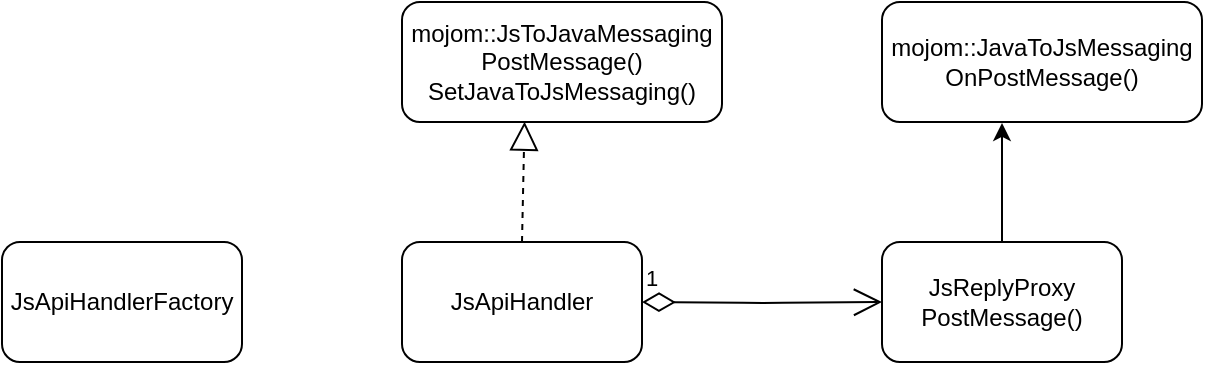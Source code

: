 <mxfile version="13.9.9" type="device" pages="14"><diagram id="baHT8aBKqveAenwM7xn3" name="第 1 页"><mxGraphModel dx="946" dy="636" grid="1" gridSize="10" guides="1" tooltips="1" connect="1" arrows="1" fold="1" page="1" pageScale="1" pageWidth="827" pageHeight="1169" math="0" shadow="0"><root><mxCell id="0"/><mxCell id="1" parent="0"/><mxCell id="Samkc5YXMoxB3OzaSHqy-1" value="JsApiHandlerFactory" style="rounded=1;whiteSpace=wrap;html=1;" parent="1" vertex="1"><mxGeometry x="360" y="280" width="120" height="60" as="geometry"/></mxCell><mxCell id="Samkc5YXMoxB3OzaSHqy-2" value="JsApiHandler" style="rounded=1;whiteSpace=wrap;html=1;" parent="1" vertex="1"><mxGeometry x="560" y="280" width="120" height="60" as="geometry"/></mxCell><mxCell id="Samkc5YXMoxB3OzaSHqy-3" value="mojom::JsToJavaMessaging&lt;br&gt;PostMessage()&lt;br&gt;SetJavaToJsMessaging()" style="rounded=1;whiteSpace=wrap;html=1;" parent="1" vertex="1"><mxGeometry x="560" y="160" width="160" height="60" as="geometry"/></mxCell><mxCell id="Samkc5YXMoxB3OzaSHqy-4" value="" style="endArrow=block;dashed=1;endFill=0;endSize=12;html=1;exitX=0.5;exitY=0;exitDx=0;exitDy=0;entryX=0.383;entryY=0.997;entryDx=0;entryDy=0;entryPerimeter=0;" parent="1" source="Samkc5YXMoxB3OzaSHqy-2" target="Samkc5YXMoxB3OzaSHqy-3" edge="1"><mxGeometry width="160" relative="1" as="geometry"><mxPoint x="290" y="310" as="sourcePoint"/><mxPoint x="622" y="221" as="targetPoint"/></mxGeometry></mxCell><mxCell id="Samkc5YXMoxB3OzaSHqy-5" value="mojom::JavaToJsMessaging&lt;br&gt;OnPostMessage()" style="rounded=1;whiteSpace=wrap;html=1;" parent="1" vertex="1"><mxGeometry x="800" y="160" width="160" height="60" as="geometry"/></mxCell><mxCell id="Samkc5YXMoxB3OzaSHqy-9" style="edgeStyle=orthogonalEdgeStyle;rounded=0;orthogonalLoop=1;jettySize=auto;html=1;exitX=0.5;exitY=0;exitDx=0;exitDy=0;entryX=0.375;entryY=1.008;entryDx=0;entryDy=0;entryPerimeter=0;" parent="1" source="Samkc5YXMoxB3OzaSHqy-6" target="Samkc5YXMoxB3OzaSHqy-5" edge="1"><mxGeometry relative="1" as="geometry"><mxPoint x="860" y="221" as="targetPoint"/></mxGeometry></mxCell><mxCell id="Samkc5YXMoxB3OzaSHqy-6" value="JsReplyProxy&lt;br&gt;PostMessage()" style="rounded=1;whiteSpace=wrap;html=1;" parent="1" vertex="1"><mxGeometry x="800" y="280" width="120" height="60" as="geometry"/></mxCell><mxCell id="Samkc5YXMoxB3OzaSHqy-8" value="1" style="endArrow=open;html=1;endSize=12;startArrow=diamondThin;startSize=14;startFill=0;edgeStyle=orthogonalEdgeStyle;align=left;verticalAlign=bottom;entryX=0;entryY=0.5;entryDx=0;entryDy=0;" parent="1" target="Samkc5YXMoxB3OzaSHqy-6" edge="1"><mxGeometry x="-1" y="3" relative="1" as="geometry"><mxPoint x="680" y="310" as="sourcePoint"/><mxPoint x="700" y="290" as="targetPoint"/></mxGeometry></mxCell></root></mxGraphModel></diagram><diagram id="CCjYG3NX_5Jd6q8sy0i2" name="第 2 页"><mxGraphModel dx="1426" dy="2074" grid="1" gridSize="10" guides="1" tooltips="1" connect="1" arrows="1" fold="1" page="1" pageScale="1" pageWidth="827" pageHeight="1169" math="0" shadow="0"><root><mxCell id="zfdHkyzXCqqVhajSe3IW-0"/><mxCell id="zfdHkyzXCqqVhajSe3IW-1" parent="zfdHkyzXCqqVhajSe3IW-0"/><mxCell id="UbizDO5uYMLFupNKGXoZ-5" style="edgeStyle=orthogonalEdgeStyle;rounded=0;orthogonalLoop=1;jettySize=auto;html=1;exitX=0.5;exitY=1;exitDx=0;exitDy=0;entryX=0.5;entryY=0;entryDx=0;entryDy=0;dashed=1;startArrow=classic;startFill=1;" parent="zfdHkyzXCqqVhajSe3IW-1" source="UbizDO5uYMLFupNKGXoZ-0" target="UbizDO5uYMLFupNKGXoZ-2" edge="1"><mxGeometry relative="1" as="geometry"/></mxCell><mxCell id="UbizDO5uYMLFupNKGXoZ-6" value="JNI" style="edgeLabel;html=1;align=center;verticalAlign=middle;resizable=0;points=[];fontSize=14;fontStyle=1" parent="UbizDO5uYMLFupNKGXoZ-5" vertex="1" connectable="0"><mxGeometry x="0.072" relative="1" as="geometry"><mxPoint y="-5" as="offset"/></mxGeometry></mxCell><mxCell id="UbizDO5uYMLFupNKGXoZ-0" value="&lt;font style=&quot;font-size: 14px&quot;&gt;&lt;b&gt;JavascriptInjector(Impl)&lt;/b&gt;&lt;/font&gt;&lt;br&gt;setAllowInspection()&lt;br&gt;addPossbilyUnsafeInterface()&lt;br&gt;removeInterface()" style="html=1;rounded=1;" parent="zfdHkyzXCqqVhajSe3IW-1" vertex="1"><mxGeometry x="280" y="-30" width="160" height="60" as="geometry"/></mxCell><mxCell id="UbizDO5uYMLFupNKGXoZ-1" value="&lt;span style=&quot;font-size: 14px&quot;&gt;&lt;b&gt;AwContents&lt;/b&gt;&lt;/span&gt;" style="html=1;rounded=1;" parent="zfdHkyzXCqqVhajSe3IW-1" vertex="1"><mxGeometry x="40" y="-30" width="160" height="50" as="geometry"/></mxCell><mxCell id="UbizDO5uYMLFupNKGXoZ-30" style="edgeStyle=orthogonalEdgeStyle;rounded=0;orthogonalLoop=1;jettySize=auto;html=1;exitX=1;exitY=0.5;exitDx=0;exitDy=0;endArrow=open;endFill=0;fontSize=12;fontColor=#000000;entryX=-0.002;entryY=0.357;entryDx=0;entryDy=0;entryPerimeter=0;" parent="zfdHkyzXCqqVhajSe3IW-1" source="UbizDO5uYMLFupNKGXoZ-2" target="UbizDO5uYMLFupNKGXoZ-7" edge="1"><mxGeometry relative="1" as="geometry"><mxPoint x="520" y="135" as="targetPoint"/></mxGeometry></mxCell><mxCell id="UbizDO5uYMLFupNKGXoZ-2" value="&lt;font style=&quot;font-size: 14px&quot;&gt;&lt;b&gt;JavascriptInjector&lt;/b&gt;&lt;/font&gt;" style="html=1;rounded=1;" parent="zfdHkyzXCqqVhajSe3IW-1" vertex="1"><mxGeometry x="280" y="90" width="160" height="50" as="geometry"/></mxCell><mxCell id="UbizDO5uYMLFupNKGXoZ-4" value="1" style="endArrow=open;html=1;endSize=12;startArrow=diamondThin;startSize=14;startFill=0;edgeStyle=orthogonalEdgeStyle;align=left;verticalAlign=bottom;exitX=1;exitY=0.5;exitDx=0;exitDy=0;entryX=-0.002;entryY=0.406;entryDx=0;entryDy=0;entryPerimeter=0;" parent="zfdHkyzXCqqVhajSe3IW-1" source="UbizDO5uYMLFupNKGXoZ-1" target="UbizDO5uYMLFupNKGXoZ-0" edge="1"><mxGeometry x="-1" y="3" relative="1" as="geometry"><mxPoint x="180" y="10" as="sourcePoint"/><mxPoint x="278" y="-6" as="targetPoint"/><Array as="points"><mxPoint x="239" y="-5"/></Array></mxGeometry></mxCell><mxCell id="UbizDO5uYMLFupNKGXoZ-31" style="edgeStyle=orthogonalEdgeStyle;rounded=0;orthogonalLoop=1;jettySize=auto;html=1;endArrow=classic;endFill=1;fontSize=12;fontColor=#000000;dashed=1;exitX=0.5;exitY=1;exitDx=0;exitDy=0;sketch=0;startArrow=classic;startFill=1;" parent="zfdHkyzXCqqVhajSe3IW-1" source="UbizDO5uYMLFupNKGXoZ-7" target="UbizDO5uYMLFupNKGXoZ-21" edge="1"><mxGeometry relative="1" as="geometry"/></mxCell><mxCell id="UbizDO5uYMLFupNKGXoZ-33" value="IPC" style="edgeLabel;html=1;align=center;verticalAlign=middle;resizable=0;points=[];fontSize=14;fontColor=#000000;fontStyle=1" parent="UbizDO5uYMLFupNKGXoZ-31" vertex="1" connectable="0"><mxGeometry x="-0.076" y="-1" relative="1" as="geometry"><mxPoint as="offset"/></mxGeometry></mxCell><mxCell id="UbizDO5uYMLFupNKGXoZ-7" value="&lt;font&gt;&lt;b style=&quot;font-size: 14px&quot;&gt;GinJavaBridgeDispatcherHost&lt;/b&gt;&lt;br&gt;&lt;font style=&quot;font-size: 12px&quot;&gt;InstallFilterAnderRegisterAllRoutingIds()&lt;br&gt;&lt;/font&gt;AddNamedObject()&lt;br&gt;RemoveNameObject()&lt;br&gt;SetAllowObjectContentsInspection()&lt;br&gt;&lt;/font&gt;" style="html=1;rounded=1;strokeWidth=3;" parent="zfdHkyzXCqqVhajSe3IW-1" vertex="1"><mxGeometry x="520" y="90" width="220" height="70" as="geometry"/></mxCell><mxCell id="UbizDO5uYMLFupNKGXoZ-8" value="&lt;b&gt;&lt;font style=&quot;font-size: 14px&quot;&gt;WebContentsObserver&lt;/font&gt;&lt;/b&gt;&lt;br&gt;&lt;font style=&quot;font-size: 12px&quot;&gt;RenderFrameCreated()&lt;br&gt;DocumentAvailableInMainFrame()&lt;br&gt;WebContentsDestroyed()&lt;br&gt;RenderViewHostChanged()&lt;/font&gt;" style="rounded=1;fontSize=12;fontStyle=0;html=1;sketch=0;" parent="zfdHkyzXCqqVhajSe3IW-1" vertex="1"><mxGeometry x="520" y="-30" width="220" height="70" as="geometry"/></mxCell><mxCell id="UbizDO5uYMLFupNKGXoZ-10" value="" style="endArrow=block;dashed=1;endFill=0;endSize=12;html=1;fontSize=14;fontColor=#000000;entryX=0.5;entryY=1;entryDx=0;entryDy=0;" parent="zfdHkyzXCqqVhajSe3IW-1" source="UbizDO5uYMLFupNKGXoZ-7" target="UbizDO5uYMLFupNKGXoZ-8" edge="1"><mxGeometry width="160" relative="1" as="geometry"><mxPoint x="500" y="140" as="sourcePoint"/><mxPoint x="660" y="140" as="targetPoint"/></mxGeometry></mxCell><mxCell id="UbizDO5uYMLFupNKGXoZ-11" value="&lt;font style=&quot;font-size: 12px&quot;&gt;&lt;b&gt;GinJavaBridgeMessageFilter&lt;/b&gt;&lt;br&gt;OnGetMethods()&lt;br&gt;OnHasMethod()&lt;br&gt;OnInvokeMethod()&lt;br&gt;OnObjectWrapperDeleted()&lt;br&gt;&lt;/font&gt;" style="html=1;rounded=1;strokeWidth=3;" parent="zfdHkyzXCqqVhajSe3IW-1" vertex="1"><mxGeometry x="800" y="90" width="200" height="70" as="geometry"/></mxCell><mxCell id="UbizDO5uYMLFupNKGXoZ-12" value="1" style="endArrow=open;html=1;endSize=12;startArrow=diamondThin;startSize=14;startFill=0;edgeStyle=orthogonalEdgeStyle;align=left;verticalAlign=bottom;fontSize=12;fontColor=#000000;exitX=0;exitY=0.5;exitDx=0;exitDy=0;entryX=1;entryY=0.5;entryDx=0;entryDy=0;" parent="zfdHkyzXCqqVhajSe3IW-1" source="UbizDO5uYMLFupNKGXoZ-11" target="UbizDO5uYMLFupNKGXoZ-7" edge="1"><mxGeometry x="-0.667" y="-5" relative="1" as="geometry"><mxPoint x="630" y="140" as="sourcePoint"/><mxPoint x="790" y="140" as="targetPoint"/><mxPoint as="offset"/></mxGeometry></mxCell><mxCell id="fOlNHTlddSLY3WI3H9tX-0" style="edgeStyle=orthogonalEdgeStyle;curved=1;rounded=0;sketch=0;orthogonalLoop=1;jettySize=auto;html=1;exitX=0.25;exitY=1;exitDx=0;exitDy=0;entryX=0.75;entryY=0;entryDx=0;entryDy=0;startArrow=none;startFill=0;endArrow=open;endFill=0;fontSize=14;fontColor=#000000;" parent="zfdHkyzXCqqVhajSe3IW-1" source="UbizDO5uYMLFupNKGXoZ-14" target="UbizDO5uYMLFupNKGXoZ-11" edge="1"><mxGeometry relative="1" as="geometry"/></mxCell><mxCell id="UbizDO5uYMLFupNKGXoZ-14" value="&lt;font style=&quot;font-size: 12px&quot;&gt;&lt;b&gt;RenderProcessHostImpl&lt;/b&gt;&lt;br&gt;AddFilter()&lt;br&gt;&lt;/font&gt;" style="html=1;rounded=1;" parent="zfdHkyzXCqqVhajSe3IW-1" vertex="1"><mxGeometry x="950" y="-30" width="140" height="50" as="geometry"/></mxCell><mxCell id="UbizDO5uYMLFupNKGXoZ-17" value="&lt;font style=&quot;font-size: 12px&quot;&gt;&lt;b&gt;BrowserMessageFilter&lt;/b&gt;&lt;br&gt;OnMessageReceived()&lt;br&gt;&lt;/font&gt;" style="html=1;rounded=1;" parent="zfdHkyzXCqqVhajSe3IW-1" vertex="1"><mxGeometry x="800" y="-30" width="130" height="50" as="geometry"/></mxCell><mxCell id="UbizDO5uYMLFupNKGXoZ-18" value="" style="endArrow=block;dashed=1;endFill=0;endSize=12;html=1;fontSize=12;fontColor=#000000;entryX=0.5;entryY=1;entryDx=0;entryDy=0;" parent="zfdHkyzXCqqVhajSe3IW-1" target="UbizDO5uYMLFupNKGXoZ-17" edge="1"><mxGeometry width="160" relative="1" as="geometry"><mxPoint x="865" y="88" as="sourcePoint"/><mxPoint x="1020" y="120" as="targetPoint"/></mxGeometry></mxCell><mxCell id="UbizDO5uYMLFupNKGXoZ-21" value="&lt;font&gt;&lt;b style=&quot;font-size: 14px&quot;&gt;GinJavaBridgeDispatcher&lt;/b&gt;&lt;br&gt;GetJavaMethods()&lt;br&gt;HasJavaMethods()&lt;br&gt;InvokeJavaMethod()&lt;br&gt;GetObject()&lt;br&gt;OnAddNameObject()&lt;br&gt;OnRemoveNameObject()&lt;br&gt;&lt;/font&gt;" style="html=1;rounded=1;fillColor=#d5e8d4;strokeColor=#82b366;strokeWidth=3;" parent="zfdHkyzXCqqVhajSe3IW-1" vertex="1"><mxGeometry x="520" y="310" width="220" height="100" as="geometry"/></mxCell><mxCell id="UbizDO5uYMLFupNKGXoZ-22" value="&lt;font&gt;&lt;span style=&quot;font-size: 14px&quot;&gt;&lt;b&gt;RenderFrameImpl&lt;/b&gt;&lt;/span&gt;&lt;br&gt;OnMessage()&lt;br&gt;&lt;/font&gt;" style="html=1;rounded=1;fillColor=#d5e8d4;strokeColor=#82b366;" parent="zfdHkyzXCqqVhajSe3IW-1" vertex="1"><mxGeometry x="280" y="340" width="160" height="70" as="geometry"/></mxCell><mxCell id="UbizDO5uYMLFupNKGXoZ-23" value="&lt;font&gt;&lt;b style=&quot;font-size: 14px&quot;&gt;RenderFrameObserver&lt;br&gt;&lt;/b&gt;DidClearWindowObject()往window注入对象&lt;br&gt;&lt;font style=&quot;font-size: 12px&quot;&gt;OnMessageReceived()&lt;br&gt;&lt;/font&gt;OnDestruct()&lt;br&gt;&lt;/font&gt;" style="html=1;rounded=1;fillColor=#d5e8d4;strokeColor=#82b366;" parent="zfdHkyzXCqqVhajSe3IW-1" vertex="1"><mxGeometry x="520" y="460" width="220" height="60" as="geometry"/></mxCell><mxCell id="UbizDO5uYMLFupNKGXoZ-24" value="" style="endArrow=block;dashed=1;endFill=0;endSize=12;html=1;fontSize=12;fontColor=#000000;entryX=0.5;entryY=0;entryDx=0;entryDy=0;" parent="zfdHkyzXCqqVhajSe3IW-1" source="UbizDO5uYMLFupNKGXoZ-21" target="UbizDO5uYMLFupNKGXoZ-23" edge="1"><mxGeometry width="160" relative="1" as="geometry"><mxPoint x="460" y="310" as="sourcePoint"/><mxPoint x="620" y="310" as="targetPoint"/></mxGeometry></mxCell><mxCell id="fOlNHTlddSLY3WI3H9tX-3" style="edgeStyle=orthogonalEdgeStyle;curved=1;rounded=0;sketch=0;orthogonalLoop=1;jettySize=auto;html=1;exitX=1;exitY=0.5;exitDx=0;exitDy=0;entryX=0;entryY=0.75;entryDx=0;entryDy=0;startArrow=none;startFill=0;endArrow=none;endFill=0;fontSize=14;fontColor=#000000;" parent="zfdHkyzXCqqVhajSe3IW-1" source="UbizDO5uYMLFupNKGXoZ-26" target="fOlNHTlddSLY3WI3H9tX-2" edge="1"><mxGeometry relative="1" as="geometry"/></mxCell><mxCell id="UbizDO5uYMLFupNKGXoZ-26" value="&lt;font&gt;&lt;b style=&quot;font-size: 14px&quot;&gt;GinJavaBridgeObject&lt;/b&gt;&lt;br&gt;InjectNamed()&lt;br&gt;GetObjectTemplateBuilder()&lt;br&gt;GetFunctionTemplate()&lt;br&gt;&lt;/font&gt;" style="html=1;rounded=1;fillColor=#d5e8d4;strokeColor=#82b366;strokeWidth=3;" parent="zfdHkyzXCqqVhajSe3IW-1" vertex="1"><mxGeometry x="800" y="340" width="200" height="70" as="geometry"/></mxCell><mxCell id="UbizDO5uYMLFupNKGXoZ-27" value="1" style="endArrow=open;html=1;endSize=12;startArrow=diamondThin;startSize=14;startFill=0;edgeStyle=orthogonalEdgeStyle;align=left;verticalAlign=bottom;fontSize=12;fontColor=#000000;exitX=1;exitY=0.5;exitDx=0;exitDy=0;" parent="zfdHkyzXCqqVhajSe3IW-1" source="UbizDO5uYMLFupNKGXoZ-22" edge="1"><mxGeometry x="-1" y="3" relative="1" as="geometry"><mxPoint x="640" y="280" as="sourcePoint"/><mxPoint x="520" y="375" as="targetPoint"/></mxGeometry></mxCell><mxCell id="UbizDO5uYMLFupNKGXoZ-34" value="&lt;font&gt;&lt;b style=&quot;font-size: 14px&quot;&gt;gin::NamedPropertyInterceptor&lt;/b&gt;&lt;br&gt;GetNamedProperty()&lt;br&gt;&lt;/font&gt;" style="html=1;rounded=1;fillColor=#d5e8d4;strokeColor=#82b366;" parent="zfdHkyzXCqqVhajSe3IW-1" vertex="1"><mxGeometry x="800" y="460" width="200" height="50" as="geometry"/></mxCell><mxCell id="UbizDO5uYMLFupNKGXoZ-35" value="" style="endArrow=block;dashed=1;endFill=0;endSize=12;html=1;fontSize=12;fontColor=#000000;exitX=0.5;exitY=1;exitDx=0;exitDy=0;" parent="zfdHkyzXCqqVhajSe3IW-1" source="UbizDO5uYMLFupNKGXoZ-26" target="UbizDO5uYMLFupNKGXoZ-34" edge="1"><mxGeometry width="160" relative="1" as="geometry"><mxPoint x="640" y="420" as="sourcePoint"/><mxPoint x="640" y="470" as="targetPoint"/></mxGeometry></mxCell><mxCell id="UbizDO5uYMLFupNKGXoZ-36" value="1" style="endArrow=open;html=1;endSize=12;startArrow=diamondThin;startSize=14;startFill=0;edgeStyle=orthogonalEdgeStyle;align=left;verticalAlign=bottom;fontSize=12;fontColor=#000000;exitX=0.999;exitY=0.65;exitDx=0;exitDy=0;entryX=0;entryY=0.5;entryDx=0;entryDy=0;exitPerimeter=0;" parent="zfdHkyzXCqqVhajSe3IW-1" source="UbizDO5uYMLFupNKGXoZ-21" target="UbizDO5uYMLFupNKGXoZ-26" edge="1"><mxGeometry x="-1" y="3" relative="1" as="geometry"><mxPoint x="450" y="385" as="sourcePoint"/><mxPoint x="530" y="385" as="targetPoint"/></mxGeometry></mxCell><mxCell id="eknBLl3ilVQzlFh0CzN7-2" style="edgeStyle=orthogonalEdgeStyle;rounded=0;sketch=0;orthogonalLoop=1;jettySize=auto;html=1;exitX=1;exitY=0.75;exitDx=0;exitDy=0;entryX=0.25;entryY=1;entryDx=0;entryDy=0;dashed=1;endArrow=none;endFill=0;fontSize=14;fontColor=#000000;curved=1;startArrow=classic;startFill=1;" parent="zfdHkyzXCqqVhajSe3IW-1" source="eknBLl3ilVQzlFh0CzN7-0" target="UbizDO5uYMLFupNKGXoZ-7" edge="1"><mxGeometry relative="1" as="geometry"/></mxCell><mxCell id="eknBLl3ilVQzlFh0CzN7-4" value="&lt;b&gt;Mojo&lt;/b&gt;" style="edgeStyle=orthogonalEdgeStyle;curved=1;rounded=0;sketch=0;orthogonalLoop=1;jettySize=auto;html=1;exitX=0.5;exitY=1;exitDx=0;exitDy=0;dashed=1;startArrow=classic;startFill=1;endArrow=classic;endFill=1;fontSize=14;fontColor=#000000;entryX=0.5;entryY=0;entryDx=0;entryDy=0;" parent="zfdHkyzXCqqVhajSe3IW-1" target="eknBLl3ilVQzlFh0CzN7-1" edge="1"><mxGeometry relative="1" as="geometry"><mxPoint x="390" y="211" as="sourcePoint"/><mxPoint x="390" y="251" as="targetPoint"/></mxGeometry></mxCell><mxCell id="eknBLl3ilVQzlFh0CzN7-0" value="&lt;span style=&quot;font-size: 14px&quot;&gt;&lt;b&gt;JavaBridgeDispatcherHostMojo&lt;/b&gt;&lt;/span&gt;" style="html=1;rounded=1;strokeWidth=3;dashed=1;" parent="zfdHkyzXCqqVhajSe3IW-1" vertex="1"><mxGeometry x="280" y="160" width="220" height="50" as="geometry"/></mxCell><mxCell id="eknBLl3ilVQzlFh0CzN7-3" style="edgeStyle=orthogonalEdgeStyle;curved=1;rounded=0;sketch=0;orthogonalLoop=1;jettySize=auto;html=1;exitX=1;exitY=0.25;exitDx=0;exitDy=0;entryX=0.25;entryY=0;entryDx=0;entryDy=0;dashed=1;startArrow=classic;startFill=1;endArrow=none;endFill=0;fontSize=14;fontColor=#000000;" parent="zfdHkyzXCqqVhajSe3IW-1" source="eknBLl3ilVQzlFh0CzN7-1" target="UbizDO5uYMLFupNKGXoZ-21" edge="1"><mxGeometry relative="1" as="geometry"/></mxCell><mxCell id="eknBLl3ilVQzlFh0CzN7-1" value="&lt;b style=&quot;font-size: 14px&quot;&gt;JavaBridgeDispatcherMojo&lt;/b&gt;" style="html=1;rounded=1;fillColor=#d5e8d4;strokeColor=#82b366;strokeWidth=3;dashed=1;" parent="zfdHkyzXCqqVhajSe3IW-1" vertex="1"><mxGeometry x="280" y="270" width="220" height="50" as="geometry"/></mxCell><mxCell id="fOlNHTlddSLY3WI3H9tX-5" style="edgeStyle=orthogonalEdgeStyle;curved=1;rounded=0;sketch=0;orthogonalLoop=1;jettySize=auto;html=1;exitX=1;exitY=0.5;exitDx=0;exitDy=0;entryX=0;entryY=0.5;entryDx=0;entryDy=0;startArrow=none;startFill=0;endArrow=none;endFill=0;fontSize=14;fontColor=#000000;" parent="zfdHkyzXCqqVhajSe3IW-1" source="fOlNHTlddSLY3WI3H9tX-1" target="fOlNHTlddSLY3WI3H9tX-4" edge="1"><mxGeometry relative="1" as="geometry"/></mxCell><mxCell id="fOlNHTlddSLY3WI3H9tX-1" value="&lt;font&gt;&lt;span style=&quot;font-size: 14px&quot;&gt;&lt;b&gt;GinJavaBoundObject&lt;/b&gt;&lt;/span&gt;&lt;br&gt;&lt;/font&gt;" style="html=1;rounded=1;" parent="zfdHkyzXCqqVhajSe3IW-1" vertex="1"><mxGeometry x="800" y="180" width="200" height="40" as="geometry"/></mxCell><mxCell id="fOlNHTlddSLY3WI3H9tX-2" value="代表V8的一个对象销毁应通知host，&lt;br&gt;同时销毁对应的GinJavaBoundObject" style="html=1;rounded=1;strokeWidth=1;fillColor=#dae8fc;fontSize=14;strokeColor=#6c8ebf;" parent="zfdHkyzXCqqVhajSe3IW-1" vertex="1"><mxGeometry x="1080" y="390" width="240" height="50" as="geometry"/></mxCell><mxCell id="fOlNHTlddSLY3WI3H9tX-4" value="强引用着Java的对象，&lt;br&gt;保证Java对象不会被回收&lt;br&gt;创建：AddNamedObject()&lt;br&gt;销毁:OnObjectWrapperDeleted()&lt;br&gt;已没有RenderFrame使用这这个对象" style="html=1;rounded=1;strokeWidth=1;fillColor=#dae8fc;fontSize=14;strokeColor=#6c8ebf;" parent="zfdHkyzXCqqVhajSe3IW-1" vertex="1"><mxGeometry x="1080" y="100" width="240" height="80" as="geometry"/></mxCell><mxCell id="fOlNHTlddSLY3WI3H9tX-6" value="" style="endArrow=open;html=1;endSize=12;startArrow=diamondThin;startSize=14;startFill=0;edgeStyle=orthogonalEdgeStyle;align=left;verticalAlign=bottom;fontSize=14;fontColor=#000000;exitX=0.75;exitY=1;exitDx=0;exitDy=0;entryX=0;entryY=0.5;entryDx=0;entryDy=0;" parent="zfdHkyzXCqqVhajSe3IW-1" source="UbizDO5uYMLFupNKGXoZ-7" target="fOlNHTlddSLY3WI3H9tX-1" edge="1"><mxGeometry x="-0.161" y="-50" relative="1" as="geometry"><mxPoint x="700" y="240" as="sourcePoint"/><mxPoint x="860" y="240" as="targetPoint"/><mxPoint as="offset"/></mxGeometry></mxCell><mxCell id="fOlNHTlddSLY3WI3H9tX-9" style="edgeStyle=orthogonalEdgeStyle;curved=1;rounded=0;sketch=0;orthogonalLoop=1;jettySize=auto;html=1;exitX=1;exitY=0.5;exitDx=0;exitDy=0;entryX=0;entryY=0.25;entryDx=0;entryDy=0;startArrow=none;startFill=0;endArrow=none;endFill=0;fontSize=14;fontColor=#000000;" parent="zfdHkyzXCqqVhajSe3IW-1" source="fOlNHTlddSLY3WI3H9tX-7" target="fOlNHTlddSLY3WI3H9tX-8" edge="1"><mxGeometry relative="1" as="geometry"/></mxCell><mxCell id="fOlNHTlddSLY3WI3H9tX-7" value="&lt;font&gt;&lt;span style=&quot;font-size: 14px&quot;&gt;&lt;b&gt;NamedObject&lt;/b&gt;&lt;/span&gt;&lt;br&gt;&lt;/font&gt;" style="html=1;rounded=1;" parent="zfdHkyzXCqqVhajSe3IW-1" vertex="1"><mxGeometry x="800" y="240" width="200" height="40" as="geometry"/></mxCell><mxCell id="fOlNHTlddSLY3WI3H9tX-8" value="记录注入的对象的Name和&lt;br&gt;java对象的映射关系&lt;br&gt;创建:AddNamedObject()&lt;br&gt;销毁:RemoveNamedObject()" style="html=1;rounded=1;strokeWidth=1;fillColor=#dae8fc;fontSize=14;strokeColor=#6c8ebf;" parent="zfdHkyzXCqqVhajSe3IW-1" vertex="1"><mxGeometry x="1080" y="210" width="240" height="70" as="geometry"/></mxCell><mxCell id="fOlNHTlddSLY3WI3H9tX-10" value="1" style="endArrow=open;html=1;endSize=12;startArrow=diamondThin;startSize=14;startFill=0;edgeStyle=orthogonalEdgeStyle;align=left;verticalAlign=bottom;fontSize=14;fontColor=#000000;entryX=0;entryY=0.5;entryDx=0;entryDy=0;exitX=0.718;exitY=1;exitDx=0;exitDy=0;exitPerimeter=0;" parent="zfdHkyzXCqqVhajSe3IW-1" target="fOlNHTlddSLY3WI3H9tX-7" edge="1"><mxGeometry x="-0.789" y="15" relative="1" as="geometry"><mxPoint x="684.96" y="160" as="sourcePoint"/><mxPoint x="807" y="260" as="targetPoint"/><mxPoint as="offset"/><Array as="points"><mxPoint x="685" y="260"/></Array></mxGeometry></mxCell><mxCell id="fOlNHTlddSLY3WI3H9tX-13" value="" style="group" parent="zfdHkyzXCqqVhajSe3IW-1" vertex="1" connectable="0"><mxGeometry x="40" y="70" width="160" height="290" as="geometry"/></mxCell><mxCell id="UbizDO5uYMLFupNKGXoZ-41" value="" style="html=1;rounded=1;fontSize=14;fontColor=#000000;fillColor=none;" parent="fOlNHTlddSLY3WI3H9tX-13" vertex="1"><mxGeometry y="30" width="160" height="260" as="geometry"/></mxCell><mxCell id="UbizDO5uYMLFupNKGXoZ-38" value="&lt;font&gt;&lt;span style=&quot;font-size: 14px&quot;&gt;&lt;b&gt;Class in Renderer&lt;/b&gt;&lt;/span&gt;&lt;br&gt;&lt;/font&gt;" style="html=1;rounded=1;fillColor=#d5e8d4;strokeColor=#82b366;" parent="fOlNHTlddSLY3WI3H9tX-13" vertex="1"><mxGeometry x="20" y="90" width="120" height="40" as="geometry"/></mxCell><mxCell id="UbizDO5uYMLFupNKGXoZ-40" value="&lt;font&gt;&lt;span style=&quot;font-size: 14px&quot;&gt;&lt;b&gt;Class in Browser&lt;/b&gt;&lt;/span&gt;&lt;br&gt;&lt;/font&gt;" style="html=1;rounded=1;" parent="fOlNHTlddSLY3WI3H9tX-13" vertex="1"><mxGeometry x="20" y="40" width="120" height="40" as="geometry"/></mxCell><mxCell id="UbizDO5uYMLFupNKGXoZ-42" value="图例" style="text;html=1;resizable=0;autosize=1;align=center;verticalAlign=middle;points=[];fillColor=none;strokeColor=none;rounded=0;fontSize=14;fontColor=#000000;fontStyle=1" parent="fOlNHTlddSLY3WI3H9tX-13" vertex="1"><mxGeometry x="60" width="40" height="20" as="geometry"/></mxCell><mxCell id="jWUUfkm97hC-e9LTEhL0-0" value="&lt;font&gt;&lt;span style=&quot;font-size: 14px&quot;&gt;&lt;b&gt;Class Use IPC&lt;/b&gt;&lt;/span&gt;&lt;br&gt;&lt;/font&gt;" style="html=1;rounded=1;strokeWidth=3;" parent="fOlNHTlddSLY3WI3H9tX-13" vertex="1"><mxGeometry x="20" y="140" width="120" height="40" as="geometry"/></mxCell><mxCell id="fOlNHTlddSLY3WI3H9tX-11" value="&lt;font&gt;&lt;span style=&quot;font-size: 14px&quot;&gt;&lt;b&gt;Class Use&amp;nbsp; Mojo&lt;/b&gt;&lt;/span&gt;&lt;br&gt;&lt;/font&gt;" style="html=1;rounded=1;strokeWidth=3;dashed=1;" parent="fOlNHTlddSLY3WI3H9tX-13" vertex="1"><mxGeometry x="20" y="190" width="120" height="40" as="geometry"/></mxCell><mxCell id="fOlNHTlddSLY3WI3H9tX-12" value="&lt;font&gt;&lt;span style=&quot;font-size: 14px&quot;&gt;&lt;b&gt;备注&lt;/b&gt;&lt;/span&gt;&lt;br&gt;&lt;/font&gt;" style="html=1;rounded=1;fillColor=#dae8fc;strokeColor=#6c8ebf;" parent="fOlNHTlddSLY3WI3H9tX-13" vertex="1"><mxGeometry x="20" y="240" width="120" height="40" as="geometry"/></mxCell></root></mxGraphModel></diagram><diagram id="HGu8v9h7jj3ijZFi9zS4" name="第 3 页"><mxGraphModel dx="2253" dy="905" grid="1" gridSize="10" guides="1" tooltips="1" connect="1" arrows="1" fold="1" page="1" pageScale="1" pageWidth="827" pageHeight="1169" math="0" shadow="0"><root><mxCell id="C7LVmL29u1xC2E9kEsSc-0"/><mxCell id="C7LVmL29u1xC2E9kEsSc-1" parent="C7LVmL29u1xC2E9kEsSc-0"/><mxCell id="s1xSlHLwunoo3Gx1Xs04-0" value="RemoteObjectInjector&lt;br&gt;&lt;span style=&quot;font-weight: normal&quot;&gt;addInterfaceForFrame()&lt;/span&gt;&lt;br&gt;&lt;div&gt;&lt;div style=&quot;font-family: &amp;#34;menlo&amp;#34; , &amp;#34;monaco&amp;#34; , &amp;#34;courier new&amp;#34; , monospace ; font-weight: normal ; font-size: 12px ; line-height: 18px&quot;&gt;removeInterfaceForFrame()&lt;/div&gt;&lt;/div&gt;" style="rounded=1;sketch=0;strokeWidth=1;fillColor=none;fontSize=14;labelBackgroundColor=none;fontStyle=1;html=1;" parent="C7LVmL29u1xC2E9kEsSc-1" vertex="1"><mxGeometry x="240" y="300" width="180" height="60" as="geometry"/></mxCell><mxCell id="s1xSlHLwunoo3Gx1Xs04-1" value="WebContentsObserver&lt;br&gt;&lt;span style=&quot;font-weight: normal&quot;&gt;renderFrameCreated()&lt;br&gt;renderFrameDeleted()&lt;/span&gt;" style="rounded=1;sketch=0;strokeWidth=1;fillColor=none;fontSize=14;fontColor=#000000;fontStyle=1;html=1;" parent="C7LVmL29u1xC2E9kEsSc-1" vertex="1"><mxGeometry x="240" y="200" width="180" height="60" as="geometry"/></mxCell><mxCell id="1YlQPLdF56dAaWWyAJBC-5" style="edgeStyle=orthogonalEdgeStyle;rounded=0;orthogonalLoop=1;jettySize=auto;html=1;exitX=1;exitY=0.5;exitDx=0;exitDy=0;entryX=0;entryY=0.5;entryDx=0;entryDy=0;" parent="C7LVmL29u1xC2E9kEsSc-1" source="1YlQPLdF56dAaWWyAJBC-0" target="1YlQPLdF56dAaWWyAJBC-1" edge="1"><mxGeometry relative="1" as="geometry"/></mxCell><mxCell id="1YlQPLdF56dAaWWyAJBC-0" value="RemoteObjectGatewayHelper" style="rounded=1;sketch=0;strokeWidth=1;fillColor=none;fontSize=14;fontColor=#000000;fontStyle=1" parent="C7LVmL29u1xC2E9kEsSc-1" vertex="1"><mxGeometry x="480" y="300" width="200" height="60" as="geometry"/></mxCell><mxCell id="1YlQPLdF56dAaWWyAJBC-1" value="RemoteObjectGateway" style="rounded=1;sketch=0;strokeWidth=1;fillColor=none;fontSize=14;fontColor=#000000;fontStyle=1" parent="C7LVmL29u1xC2E9kEsSc-1" vertex="1"><mxGeometry x="720" y="300" width="160" height="60" as="geometry"/></mxCell><mxCell id="1sORCC3NedLP_ZLESYTb-10" style="edgeStyle=orthogonalEdgeStyle;rounded=0;orthogonalLoop=1;jettySize=auto;html=1;exitX=0;exitY=0.5;exitDx=0;exitDy=0;entryX=1;entryY=0.5;entryDx=0;entryDy=0;" parent="C7LVmL29u1xC2E9kEsSc-1" source="1YlQPLdF56dAaWWyAJBC-2" target="1sORCC3NedLP_ZLESYTb-7" edge="1"><mxGeometry relative="1" as="geometry"/></mxCell><mxCell id="1YlQPLdF56dAaWWyAJBC-2" value="RemoteObjectHostImpl" style="rounded=1;sketch=0;strokeWidth=1;fillColor=none;fontSize=14;fontColor=#000000;fontStyle=1" parent="C7LVmL29u1xC2E9kEsSc-1" vertex="1"><mxGeometry x="480" y="440" width="160" height="60" as="geometry"/></mxCell><mxCell id="1YlQPLdF56dAaWWyAJBC-3" value="&lt;b&gt;RemoteObjectRegistry&lt;/b&gt;&lt;br&gt;真正持有Java对象&lt;br&gt;refObjectById()&lt;br&gt;UnrefObject()" style="rounded=1;sketch=0;strokeWidth=1;fillColor=none;fontSize=14;fontColor=#000000;fontStyle=0;html=1;" parent="C7LVmL29u1xC2E9kEsSc-1" vertex="1"><mxGeometry x="720" y="440" width="160" height="60" as="geometry"/></mxCell><mxCell id="1YlQPLdF56dAaWWyAJBC-6" value="&lt;b&gt;ObjectIdAllocator&lt;/b&gt;&lt;br&gt;getObjectId()&lt;br&gt;getObjectById()" style="rounded=1;sketch=0;strokeWidth=1;fillColor=none;fontSize=14;fontColor=#000000;fontStyle=0;html=1;" parent="C7LVmL29u1xC2E9kEsSc-1" vertex="1"><mxGeometry x="720" y="560" width="160" height="70" as="geometry"/></mxCell><mxCell id="1sORCC3NedLP_ZLESYTb-0" value="&lt;b&gt;mojom::RemoteObject&lt;br&gt;&lt;/b&gt;hasMethod()&lt;br&gt;getMethods()&lt;br&gt;InvokeMethod()" style="rounded=1;sketch=0;strokeWidth=1;fillColor=none;fontSize=14;fontColor=#000000;fontStyle=0;html=1;" parent="C7LVmL29u1xC2E9kEsSc-1" vertex="1"><mxGeometry x="240" y="560" width="160" height="70" as="geometry"/></mxCell><mxCell id="1sORCC3NedLP_ZLESYTb-1" value="&lt;b&gt;mojom::RemoteObjectHost&lt;/b&gt;&lt;br&gt;GetObject()&lt;br&gt;AcquireObject()&lt;br&gt;ReleaseObject()" style="rounded=1;sketch=0;strokeWidth=1;fillColor=none;fontSize=14;fontColor=#000000;fontStyle=0;html=1;" parent="C7LVmL29u1xC2E9kEsSc-1" vertex="1"><mxGeometry x="480" y="560" width="190" height="70" as="geometry"/></mxCell><mxCell id="1sORCC3NedLP_ZLESYTb-3" value="" style="endArrow=block;dashed=1;endFill=0;endSize=12;html=1;" parent="C7LVmL29u1xC2E9kEsSc-1" edge="1"><mxGeometry width="160" relative="1" as="geometry"><mxPoint x="560" y="500" as="sourcePoint"/><mxPoint x="560" y="559" as="targetPoint"/></mxGeometry></mxCell><mxCell id="1sORCC3NedLP_ZLESYTb-5" value="&lt;meta charset=&quot;utf-8&quot;&gt;&lt;b style=&quot;font-weight: normal&quot; id=&quot;docs-internal-guid-bd7eb3a7-7fff-374c-164a-11e5b94f7ea7&quot;&gt;&lt;span style=&quot;font-size: 24pt; font-family: roboto, sans-serif; color: rgb(66, 133, 244); background-color: transparent; font-weight: 400; font-style: normal; font-variant: normal; text-decoration: none; vertical-align: baseline;&quot;&gt;&lt;img src=&quot;https://docs.google.com/drawings/u/0/d/sIDZ4XjLH1wF57D4bazqJgA/image?w=624&amp;amp;h=460&amp;amp;rev=426&amp;amp;ac=1&amp;amp;parent=1T8Zj_gZK7jHsy80Etk-Rw4hXMIW4QeaTtXjy5ZKP3X0&quot; width=&quot;624&quot; height=&quot;460&quot; style=&quot;border: none&quot;&gt;&lt;/span&gt;&lt;/b&gt;" style="text;whiteSpace=wrap;html=1;" parent="C7LVmL29u1xC2E9kEsSc-1" vertex="1"><mxGeometry x="1670" y="400" width="650" height="480" as="geometry"/></mxCell><mxCell id="1sORCC3NedLP_ZLESYTb-7" value="&lt;b&gt;RemoteObjectImpl&lt;/b&gt;" style="rounded=1;sketch=0;strokeWidth=1;fillColor=none;fontSize=14;fontColor=#000000;fontStyle=0;html=1;" parent="C7LVmL29u1xC2E9kEsSc-1" vertex="1"><mxGeometry x="240" y="440" width="160" height="60" as="geometry"/></mxCell><mxCell id="1sORCC3NedLP_ZLESYTb-8" value="" style="endArrow=open;endFill=1;endSize=12;html=1;" parent="C7LVmL29u1xC2E9kEsSc-1" edge="1"><mxGeometry width="160" relative="1" as="geometry"><mxPoint x="640" y="465" as="sourcePoint"/><mxPoint x="720" y="465" as="targetPoint"/></mxGeometry></mxCell><mxCell id="1sORCC3NedLP_ZLESYTb-9" value="" style="endArrow=block;dashed=1;endFill=0;endSize=12;html=1;exitX=0.5;exitY=1;exitDx=0;exitDy=0;" parent="C7LVmL29u1xC2E9kEsSc-1" source="1sORCC3NedLP_ZLESYTb-7" target="1sORCC3NedLP_ZLESYTb-0" edge="1"><mxGeometry width="160" relative="1" as="geometry"><mxPoint x="570" y="500" as="sourcePoint"/><mxPoint x="570" y="570" as="targetPoint"/></mxGeometry></mxCell><mxCell id="1sORCC3NedLP_ZLESYTb-11" value="&lt;div style=&quot;font-family: &amp;#34;menlo&amp;#34; , &amp;#34;monaco&amp;#34; , &amp;#34;courier new&amp;#34; , monospace ; font-weight: normal ; font-size: 12px ; line-height: 18px&quot;&gt;&lt;div&gt;&lt;span&gt;mInjectedObjects&lt;/span&gt;&lt;/div&gt;&lt;div&gt;key：注入的name&lt;/div&gt;&lt;div&gt;value: java的object以及Annotation&lt;/div&gt;&lt;div&gt;&lt;br&gt;&lt;/div&gt;&lt;div&gt;每一个RenderFrame都有一个&lt;/div&gt;&lt;div&gt;RemoteObjectGatewyHelper&lt;/div&gt;&lt;/div&gt;" style="text;whiteSpace=wrap;html=1;labelBackgroundColor=none;" parent="C7LVmL29u1xC2E9kEsSc-1" vertex="1"><mxGeometry x="-50" y="190" width="240" height="100" as="geometry"/></mxCell><mxCell id="1sORCC3NedLP_ZLESYTb-13" value="1" style="endArrow=open;html=1;endSize=12;startArrow=diamondThin;startSize=14;startFill=1;edgeStyle=orthogonalEdgeStyle;align=left;verticalAlign=bottom;fontColor=#000000;exitX=0.5;exitY=1;exitDx=0;exitDy=0;" parent="C7LVmL29u1xC2E9kEsSc-1" source="1YlQPLdF56dAaWWyAJBC-0" target="1YlQPLdF56dAaWWyAJBC-3" edge="1"><mxGeometry x="-0.867" y="10" relative="1" as="geometry"><mxPoint x="530" y="420" as="sourcePoint"/><mxPoint x="690" y="420" as="targetPoint"/><mxPoint as="offset"/></mxGeometry></mxCell><mxCell id="1sORCC3NedLP_ZLESYTb-14" value="1" style="endArrow=open;html=1;endSize=12;startArrow=diamondThin;startSize=14;startFill=1;edgeStyle=orthogonalEdgeStyle;align=left;verticalAlign=bottom;fontColor=#000000;entryX=0.5;entryY=0;entryDx=0;entryDy=0;" parent="C7LVmL29u1xC2E9kEsSc-1" target="1YlQPLdF56dAaWWyAJBC-2" edge="1"><mxGeometry x="-0.519" y="-20" relative="1" as="geometry"><mxPoint x="560" y="361" as="sourcePoint"/><mxPoint x="690" y="420" as="targetPoint"/><mxPoint as="offset"/></mxGeometry></mxCell><mxCell id="1sORCC3NedLP_ZLESYTb-17" value="RemoteObjectGatewayFactory&lt;br&gt;&lt;span style=&quot;font-weight: normal&quot;&gt;CreateRemoteObjectGateway()&lt;br&gt;&lt;br&gt;&lt;/span&gt;" style="rounded=1;sketch=0;strokeWidth=1;fillColor=none;fontSize=14;fontColor=#000000;fontStyle=1;html=1;" parent="C7LVmL29u1xC2E9kEsSc-1" vertex="1"><mxGeometry x="1000" y="205" width="220" height="50" as="geometry"/></mxCell><mxCell id="1sORCC3NedLP_ZLESYTb-18" value="RemoteObjectGateway&lt;br&gt;&lt;span style=&quot;font-weight: normal&quot;&gt;AddNamedObject()&lt;/span&gt;&lt;br&gt;&lt;span style=&quot;font-weight: normal&quot;&gt;RemoveNamedObject()&lt;/span&gt;" style="rounded=1;sketch=0;strokeWidth=1;fillColor=none;fontSize=14;fontColor=#000000;fontStyle=1;html=1;" parent="C7LVmL29u1xC2E9kEsSc-1" vertex="1"><mxGeometry x="1000" y="300" width="160" height="60" as="geometry"/></mxCell><mxCell id="1sORCC3NedLP_ZLESYTb-19" value="" style="endArrow=block;dashed=1;endFill=0;endSize=12;html=1;fontColor=#000000;exitX=0.5;exitY=1;exitDx=0;exitDy=0;" parent="C7LVmL29u1xC2E9kEsSc-1" source="1YlQPLdF56dAaWWyAJBC-3" target="1YlQPLdF56dAaWWyAJBC-6" edge="1"><mxGeometry width="160" relative="1" as="geometry"><mxPoint x="920" y="530" as="sourcePoint"/><mxPoint x="1080" y="530" as="targetPoint"/></mxGeometry></mxCell><mxCell id="1sORCC3NedLP_ZLESYTb-20" value="RemoteObjectGatewayImpl" style="rounded=1;sketch=0;strokeWidth=1;fillColor=none;fontSize=14;fontColor=#000000;fontStyle=1;html=1;" parent="C7LVmL29u1xC2E9kEsSc-1" vertex="1"><mxGeometry x="1240" y="300" width="200" height="60" as="geometry"/></mxCell><mxCell id="1sORCC3NedLP_ZLESYTb-21" value="1" style="endArrow=open;html=1;endSize=12;startArrow=diamondThin;startSize=14;startFill=1;edgeStyle=orthogonalEdgeStyle;align=left;verticalAlign=bottom;fontColor=#000000;exitX=1;exitY=0.5;exitDx=0;exitDy=0;" parent="C7LVmL29u1xC2E9kEsSc-1" source="s1xSlHLwunoo3Gx1Xs04-0" edge="1"><mxGeometry x="-1" y="3" relative="1" as="geometry"><mxPoint x="490" y="540" as="sourcePoint"/><mxPoint x="480" y="330" as="targetPoint"/></mxGeometry></mxCell><mxCell id="1sORCC3NedLP_ZLESYTb-22" value="" style="endArrow=block;dashed=1;endFill=0;endSize=12;html=1;fontColor=#000000;entryX=0.5;entryY=1;entryDx=0;entryDy=0;" parent="C7LVmL29u1xC2E9kEsSc-1" source="s1xSlHLwunoo3Gx1Xs04-0" target="s1xSlHLwunoo3Gx1Xs04-1" edge="1"><mxGeometry width="160" relative="1" as="geometry"><mxPoint x="490" y="540" as="sourcePoint"/><mxPoint x="650" y="540" as="targetPoint"/></mxGeometry></mxCell></root></mxGraphModel></diagram><diagram id="tUShyLqOgy1diKz7ti9b" name="第 4 页"><mxGraphModel dx="946" dy="636" grid="1" gridSize="10" guides="1" tooltips="1" connect="1" arrows="1" fold="1" page="1" pageScale="1" pageWidth="827" pageHeight="1169" math="0" shadow="0"><root><mxCell id="Swo7XSuBZMVVa_xonjQS-0"/><mxCell id="Swo7XSuBZMVVa_xonjQS-1" parent="Swo7XSuBZMVVa_xonjQS-0"/><mxCell id="Swo7XSuBZMVVa_xonjQS-2" value="&lt;font&gt;&lt;b style=&quot;font-size: 14px&quot;&gt;GinJavaBridgeDispatcherHost&lt;/b&gt;&lt;br&gt;&lt;font style=&quot;font-size: 12px&quot;&gt;InstallFilterAnderRegisterAllRoutingIds()&lt;br&gt;&lt;/font&gt;AddNamedObject()&lt;br&gt;RemoveNameObject()&lt;br&gt;SetAllowObjectContentsInspection()&lt;br&gt;&lt;/font&gt;" style="html=1;rounded=1;strokeWidth=1;" parent="Swo7XSuBZMVVa_xonjQS-1" vertex="1"><mxGeometry x="500" y="80" width="220" height="90" as="geometry"/></mxCell><mxCell id="Swo7XSuBZMVVa_xonjQS-3" value="&lt;font&gt;&lt;span style=&quot;font-size: 14px&quot;&gt;&lt;b&gt;GinJavaBoundObject&lt;/b&gt;&lt;/span&gt;&lt;br&gt;&lt;/font&gt;" style="html=1;rounded=1;" parent="Swo7XSuBZMVVa_xonjQS-1" vertex="1"><mxGeometry x="800" y="80" width="200" height="40" as="geometry"/></mxCell><mxCell id="Swo7XSuBZMVVa_xonjQS-4" value="弱引用着Java的对象，&lt;br&gt;创建：AddNamedObject()&lt;br&gt;销毁:OnObjectWrapperDeleted()&lt;br&gt;已没有RenderFrame使用这这个对象" style="html=1;rounded=1;strokeWidth=1;fillColor=#dae8fc;fontSize=14;strokeColor=#6c8ebf;" parent="Swo7XSuBZMVVa_xonjQS-1" vertex="1"><mxGeometry x="1080" y="30" width="240" height="80" as="geometry"/></mxCell><mxCell id="Swo7XSuBZMVVa_xonjQS-6" value="&lt;font&gt;&lt;span style=&quot;font-size: 14px&quot;&gt;&lt;b&gt;NamedObject&lt;/b&gt;&lt;/span&gt;&lt;br&gt;&lt;/font&gt;" style="html=1;rounded=1;" parent="Swo7XSuBZMVVa_xonjQS-1" vertex="1"><mxGeometry x="800" y="130" width="200" height="40" as="geometry"/></mxCell><mxCell id="Swo7XSuBZMVVa_xonjQS-7" value="记录注入的对象的Name和&lt;br&gt;java对象的映射关系&lt;br&gt;创建:AddNamedObject()&lt;br&gt;销毁:RemoveNamedObject()" style="html=1;rounded=1;strokeWidth=1;fillColor=#dae8fc;fontSize=14;strokeColor=#6c8ebf;" parent="Swo7XSuBZMVVa_xonjQS-1" vertex="1"><mxGeometry x="1080" y="150" width="240" height="70" as="geometry"/></mxCell><mxCell id="AnchoyS1s4p0AandCuR8-0" style="edgeStyle=orthogonalEdgeStyle;curved=1;rounded=0;sketch=0;orthogonalLoop=1;jettySize=auto;html=1;exitX=1;exitY=0.5;exitDx=0;exitDy=0;entryX=0;entryY=0.5;entryDx=0;entryDy=0;startArrow=none;startFill=0;endArrow=none;endFill=0;fontSize=14;fontColor=#000000;" parent="Swo7XSuBZMVVa_xonjQS-1" source="Swo7XSuBZMVVa_xonjQS-3" target="Swo7XSuBZMVVa_xonjQS-4" edge="1"><mxGeometry relative="1" as="geometry"><mxPoint x="1000" y="200" as="sourcePoint"/><mxPoint x="1080" y="140" as="targetPoint"/></mxGeometry></mxCell><mxCell id="AnchoyS1s4p0AandCuR8-1" style="edgeStyle=orthogonalEdgeStyle;curved=1;rounded=0;sketch=0;orthogonalLoop=1;jettySize=auto;html=1;exitX=1;exitY=0.5;exitDx=0;exitDy=0;entryX=0;entryY=0.5;entryDx=0;entryDy=0;startArrow=none;startFill=0;endArrow=none;endFill=0;fontSize=14;fontColor=#000000;" parent="Swo7XSuBZMVVa_xonjQS-1" target="Swo7XSuBZMVVa_xonjQS-7" edge="1"><mxGeometry relative="1" as="geometry"><mxPoint x="1000" y="150" as="sourcePoint"/><mxPoint x="1080" y="117.5" as="targetPoint"/></mxGeometry></mxCell><mxCell id="AnchoyS1s4p0AandCuR8-3" value="1" style="endArrow=open;html=1;endSize=12;startArrow=diamondThin;startSize=14;startFill=1;edgeStyle=orthogonalEdgeStyle;align=left;verticalAlign=bottom;exitX=1;exitY=0.5;exitDx=0;exitDy=0;entryX=0;entryY=0.5;entryDx=0;entryDy=0;" parent="Swo7XSuBZMVVa_xonjQS-1" source="Swo7XSuBZMVVa_xonjQS-2" target="Swo7XSuBZMVVa_xonjQS-3" edge="1"><mxGeometry x="-1" y="3" relative="1" as="geometry"><mxPoint x="790" y="300" as="sourcePoint"/><mxPoint x="950" y="300" as="targetPoint"/></mxGeometry></mxCell><mxCell id="AnchoyS1s4p0AandCuR8-4" value="1" style="endArrow=open;html=1;endSize=12;startArrow=diamondThin;startSize=14;startFill=1;edgeStyle=orthogonalEdgeStyle;align=left;verticalAlign=bottom;exitX=1;exitY=0.5;exitDx=0;exitDy=0;entryX=0;entryY=0.5;entryDx=0;entryDy=0;" parent="Swo7XSuBZMVVa_xonjQS-1" source="Swo7XSuBZMVVa_xonjQS-2" target="Swo7XSuBZMVVa_xonjQS-6" edge="1"><mxGeometry x="-1" y="3" relative="1" as="geometry"><mxPoint x="730" y="135" as="sourcePoint"/><mxPoint x="810" y="110" as="targetPoint"/></mxGeometry></mxCell><mxCell id="RdcexKCc_8-gjhdQsSa9-0" value="&lt;font&gt;&lt;b style=&quot;font-size: 14px&quot;&gt;GinJavaBridgeDispatcher&lt;/b&gt;&lt;br&gt;GetJavaMethods()&lt;br&gt;HasJavaMethods()&lt;br&gt;InvokeJavaMethod()&lt;br&gt;GetObject()&lt;br&gt;OnAddNameObject()&lt;br&gt;OnRemoveNameObject()&lt;br&gt;&lt;/font&gt;" style="html=1;rounded=1;fillColor=#d5e8d4;strokeColor=#82b366;strokeWidth=3;" parent="Swo7XSuBZMVVa_xonjQS-1" vertex="1"><mxGeometry x="520" y="310" width="220" height="100" as="geometry"/></mxCell><mxCell id="RdcexKCc_8-gjhdQsSa9-1" style="edgeStyle=orthogonalEdgeStyle;curved=1;rounded=0;sketch=0;orthogonalLoop=1;jettySize=auto;html=1;exitX=1;exitY=0.5;exitDx=0;exitDy=0;entryX=0;entryY=0.75;entryDx=0;entryDy=0;startArrow=none;startFill=0;endArrow=none;endFill=0;fontSize=14;fontColor=#000000;" parent="Swo7XSuBZMVVa_xonjQS-1" source="RdcexKCc_8-gjhdQsSa9-2" target="RdcexKCc_8-gjhdQsSa9-5" edge="1"><mxGeometry relative="1" as="geometry"/></mxCell><mxCell id="RdcexKCc_8-gjhdQsSa9-2" value="&lt;font&gt;&lt;b style=&quot;font-size: 14px&quot;&gt;GinJavaBridgeObject&lt;/b&gt;&lt;br&gt;InjectNamed()&lt;br&gt;GetObjectTemplateBuilder()&lt;br&gt;GetFunctionTemplate()&lt;br&gt;&lt;/font&gt;" style="html=1;rounded=1;fillColor=#d5e8d4;strokeColor=#82b366;strokeWidth=3;" parent="Swo7XSuBZMVVa_xonjQS-1" vertex="1"><mxGeometry x="800" y="340" width="200" height="70" as="geometry"/></mxCell><mxCell id="RdcexKCc_8-gjhdQsSa9-3" value="&lt;font&gt;&lt;b style=&quot;font-size: 14px&quot;&gt;gin::NamedPropertyInterceptor&lt;/b&gt;&lt;br&gt;GetNamedProperty()&lt;br&gt;&lt;/font&gt;" style="html=1;rounded=1;fillColor=#d5e8d4;strokeColor=#82b366;" parent="Swo7XSuBZMVVa_xonjQS-1" vertex="1"><mxGeometry x="800" y="460" width="200" height="50" as="geometry"/></mxCell><mxCell id="RdcexKCc_8-gjhdQsSa9-4" value="1" style="endArrow=open;html=1;endSize=12;startArrow=diamondThin;startSize=14;startFill=0;edgeStyle=orthogonalEdgeStyle;align=left;verticalAlign=bottom;fontSize=12;fontColor=#000000;exitX=0.999;exitY=0.65;exitDx=0;exitDy=0;entryX=0;entryY=0.5;entryDx=0;entryDy=0;exitPerimeter=0;" parent="Swo7XSuBZMVVa_xonjQS-1" source="RdcexKCc_8-gjhdQsSa9-0" target="RdcexKCc_8-gjhdQsSa9-2" edge="1"><mxGeometry x="-1" y="3" relative="1" as="geometry"><mxPoint x="450" y="385" as="sourcePoint"/><mxPoint x="530" y="385" as="targetPoint"/></mxGeometry></mxCell><mxCell id="RdcexKCc_8-gjhdQsSa9-5" value="代表V8的一个对象销毁应通知host，&lt;br&gt;同时销毁对应的GinJavaBoundObject" style="html=1;rounded=1;strokeWidth=1;fillColor=#dae8fc;fontSize=14;strokeColor=#6c8ebf;" parent="Swo7XSuBZMVVa_xonjQS-1" vertex="1"><mxGeometry x="1080" y="390" width="240" height="50" as="geometry"/></mxCell><mxCell id="yAui8tZbl7HlEbsYwCVF-0" value="" style="endArrow=block;dashed=1;endFill=0;endSize=12;html=1;fontSize=12;fontColor=#000000;exitX=0.5;exitY=1;exitDx=0;exitDy=0;" parent="Swo7XSuBZMVVa_xonjQS-1" edge="1"><mxGeometry width="160" relative="1" as="geometry"><mxPoint x="900" y="410" as="sourcePoint"/><mxPoint x="900" y="460" as="targetPoint"/></mxGeometry></mxCell><mxCell id="OAwhppwN-gTBk09KlgKG-0" value="&lt;font&gt;&lt;b style=&quot;font-size: 14px&quot;&gt;GinJavaBridgeDispatcher&lt;/b&gt;&lt;br&gt;GetJavaMethods()&lt;br&gt;HasJavaMethods()&lt;br&gt;InvokeJavaMethod()&lt;br&gt;GetObject()&lt;br&gt;OnAddNameObject()&lt;br&gt;OnRemoveNameObject()&lt;br&gt;&lt;/font&gt;" style="html=1;rounded=1;fillColor=#d5e8d4;strokeColor=#82b366;strokeWidth=1;" parent="Swo7XSuBZMVVa_xonjQS-1" vertex="1"><mxGeometry x="510" y="560" width="220" height="100" as="geometry"/></mxCell><mxCell id="OAwhppwN-gTBk09KlgKG-1" value="&lt;font&gt;&lt;b style=&quot;font-size: 14px&quot;&gt;RenderFrameObserver&lt;/b&gt;&lt;br&gt;&lt;font style=&quot;font-size: 12px&quot;&gt;OnMessageReceived()&lt;br&gt;&lt;/font&gt;OnDestruct()&lt;br&gt;&lt;/font&gt;" style="html=1;rounded=1;fillColor=#d5e8d4;strokeColor=#82b366;" parent="Swo7XSuBZMVVa_xonjQS-1" vertex="1"><mxGeometry x="510" y="720" width="220" height="60" as="geometry"/></mxCell><mxCell id="JPj3Lr_8576MSdnSSBH6-0" value="&lt;font&gt;&lt;b style=&quot;font-size: 14px&quot;&gt;GinJavaBridgeDispatcherHost&lt;/b&gt;&lt;br&gt;OnGetMethods()&lt;br&gt;OnHasMethod()&lt;br&gt;OnInvokeMethod()&lt;br&gt;OnObjectWrapperDeleted()&lt;br&gt;&lt;/font&gt;" style="html=1;rounded=1;strokeWidth=1;" parent="Swo7XSuBZMVVa_xonjQS-1" vertex="1"><mxGeometry x="827" y="720" width="220" height="90" as="geometry"/></mxCell><mxCell id="JPj3Lr_8576MSdnSSBH6-1" value="&lt;font style=&quot;font-size: 12px&quot;&gt;&lt;b&gt;GinJavaBridgeMessageFilter&lt;/b&gt;&lt;br&gt;OnGetMethods()&lt;br&gt;OnHasMethod()&lt;br&gt;OnInvokeMethod()&lt;br&gt;OnObjectWrapperDeleted()&lt;br&gt;OverrideTaskRunnerForMessage()&lt;br&gt;&lt;/font&gt;" style="html=1;rounded=1;strokeWidth=1;" parent="Swo7XSuBZMVVa_xonjQS-1" vertex="1"><mxGeometry x="1107" y="720" width="200" height="90" as="geometry"/></mxCell><mxCell id="JPj3Lr_8576MSdnSSBH6-2" value="&lt;font style=&quot;font-size: 12px&quot;&gt;&lt;b&gt;BrowserMessageFilter&lt;/b&gt;&lt;br&gt;OnMessageReceived()&lt;br&gt;&lt;/font&gt;" style="html=1;rounded=1;" parent="Swo7XSuBZMVVa_xonjQS-1" vertex="1"><mxGeometry x="1107" y="600" width="203" height="50" as="geometry"/></mxCell><mxCell id="E5uvxKhcJl3kIGquoBSA-0" value="" style="endArrow=block;dashed=1;endFill=0;endSize=12;html=1;fontSize=12;fontColor=#000000;entryX=0.5;entryY=0;entryDx=0;entryDy=0;" parent="Swo7XSuBZMVVa_xonjQS-1" target="OAwhppwN-gTBk09KlgKG-1" edge="1"><mxGeometry width="160" relative="1" as="geometry"><mxPoint x="619.5" y="660" as="sourcePoint"/><mxPoint x="619.5" y="710" as="targetPoint"/></mxGeometry></mxCell><mxCell id="qG110KhME77Yutuh_fU6-0" value="1" style="endArrow=open;html=1;endSize=12;startArrow=diamondThin;startSize=14;startFill=0;edgeStyle=orthogonalEdgeStyle;align=left;verticalAlign=bottom;fontSize=12;fontColor=#000000;exitX=0;exitY=0.5;exitDx=0;exitDy=0;entryX=1;entryY=0.5;entryDx=0;entryDy=0;" parent="Swo7XSuBZMVVa_xonjQS-1" edge="1"><mxGeometry x="-0.667" y="-5" relative="1" as="geometry"><mxPoint x="1107" y="755" as="sourcePoint"/><mxPoint x="1047" y="755" as="targetPoint"/><mxPoint as="offset"/></mxGeometry></mxCell><mxCell id="qG110KhME77Yutuh_fU6-1" value="" style="endArrow=block;dashed=1;endFill=0;endSize=12;html=1;fontSize=12;fontColor=#000000;entryX=0.5;entryY=1;entryDx=0;entryDy=0;exitX=0.5;exitY=0;exitDx=0;exitDy=0;" parent="Swo7XSuBZMVVa_xonjQS-1" source="JPj3Lr_8576MSdnSSBH6-1" target="JPj3Lr_8576MSdnSSBH6-2" edge="1"><mxGeometry width="160" relative="1" as="geometry"><mxPoint x="1172" y="718" as="sourcePoint"/><mxPoint x="1172" y="650" as="targetPoint"/></mxGeometry></mxCell></root></mxGraphModel></diagram><diagram id="JXZDqvK17nq6n0Gkd5pc" name="第 5 页"><mxGraphModel dx="946" dy="1805" grid="1" gridSize="10" guides="1" tooltips="1" connect="1" arrows="1" fold="1" page="1" pageScale="1" pageWidth="827" pageHeight="1169" math="0" shadow="0"><root><mxCell id="77u0HW0LwNX9Sp3O0aiQ-0"/><mxCell id="77u0HW0LwNX9Sp3O0aiQ-1" parent="77u0HW0LwNX9Sp3O0aiQ-0"/><mxCell id="77u0HW0LwNX9Sp3O0aiQ-2" style="edgeStyle=orthogonalEdgeStyle;rounded=0;orthogonalLoop=1;jettySize=auto;html=1;exitX=0.5;exitY=1;exitDx=0;exitDy=0;entryX=0.5;entryY=0;entryDx=0;entryDy=0;dashed=1;startArrow=classic;startFill=1;" parent="77u0HW0LwNX9Sp3O0aiQ-1" source="77u0HW0LwNX9Sp3O0aiQ-4" target="77u0HW0LwNX9Sp3O0aiQ-7" edge="1"><mxGeometry relative="1" as="geometry"/></mxCell><mxCell id="77u0HW0LwNX9Sp3O0aiQ-3" value="JNI" style="edgeLabel;html=1;align=center;verticalAlign=middle;resizable=0;points=[];fontSize=14;fontStyle=1" parent="77u0HW0LwNX9Sp3O0aiQ-2" vertex="1" connectable="0"><mxGeometry x="0.072" relative="1" as="geometry"><mxPoint y="-5" as="offset"/></mxGeometry></mxCell><mxCell id="77u0HW0LwNX9Sp3O0aiQ-4" value="&lt;font style=&quot;font-size: 14px&quot;&gt;&lt;b&gt;JavascriptInjector(Impl)&lt;/b&gt;&lt;/font&gt;&lt;br&gt;setAllowInspection()&lt;br&gt;addPossbilyUnsafeInterface()&lt;br&gt;removeInterface()" style="html=1;rounded=1;" parent="77u0HW0LwNX9Sp3O0aiQ-1" vertex="1"><mxGeometry x="280" y="-30" width="160" height="60" as="geometry"/></mxCell><mxCell id="77u0HW0LwNX9Sp3O0aiQ-6" style="edgeStyle=orthogonalEdgeStyle;rounded=0;orthogonalLoop=1;jettySize=auto;html=1;exitX=1;exitY=0.5;exitDx=0;exitDy=0;endArrow=open;endFill=0;fontSize=12;fontColor=#000000;entryX=-0.002;entryY=0.357;entryDx=0;entryDy=0;entryPerimeter=0;" parent="77u0HW0LwNX9Sp3O0aiQ-1" source="77u0HW0LwNX9Sp3O0aiQ-7" target="77u0HW0LwNX9Sp3O0aiQ-11" edge="1"><mxGeometry relative="1" as="geometry"><mxPoint x="520" y="135" as="targetPoint"/></mxGeometry></mxCell><mxCell id="77u0HW0LwNX9Sp3O0aiQ-7" value="&lt;font style=&quot;font-size: 14px&quot;&gt;&lt;b&gt;JavascriptInjector&lt;/b&gt;&lt;/font&gt;" style="html=1;rounded=1;" parent="77u0HW0LwNX9Sp3O0aiQ-1" vertex="1"><mxGeometry x="280" y="90" width="160" height="50" as="geometry"/></mxCell><mxCell id="77u0HW0LwNX9Sp3O0aiQ-9" style="edgeStyle=orthogonalEdgeStyle;rounded=0;orthogonalLoop=1;jettySize=auto;html=1;endArrow=classic;endFill=1;fontSize=12;fontColor=#000000;dashed=1;exitX=0.5;exitY=1;exitDx=0;exitDy=0;sketch=0;startArrow=classic;startFill=1;" parent="77u0HW0LwNX9Sp3O0aiQ-1" source="77u0HW0LwNX9Sp3O0aiQ-11" target="77u0HW0LwNX9Sp3O0aiQ-20" edge="1"><mxGeometry relative="1" as="geometry"/></mxCell><mxCell id="77u0HW0LwNX9Sp3O0aiQ-10" value="IPC" style="edgeLabel;html=1;align=center;verticalAlign=middle;resizable=0;points=[];fontSize=14;fontColor=#000000;fontStyle=1" parent="77u0HW0LwNX9Sp3O0aiQ-9" vertex="1" connectable="0"><mxGeometry x="-0.076" y="-1" relative="1" as="geometry"><mxPoint as="offset"/></mxGeometry></mxCell><mxCell id="77u0HW0LwNX9Sp3O0aiQ-11" value="&lt;font&gt;&lt;b style=&quot;font-size: 14px&quot;&gt;GinJavaBridgeDispatcherHost&lt;/b&gt;&lt;br&gt;&lt;font style=&quot;font-size: 12px&quot;&gt;InstallFilterAnderRegisterAllRoutingIds()&lt;br&gt;&lt;/font&gt;AddNamedObject()&lt;br&gt;RemoveNameObject()&lt;br&gt;SetAllowObjectContentsInspection()&lt;br&gt;&lt;/font&gt;" style="html=1;rounded=1;strokeWidth=1;fillColor=#dae8fc;strokeColor=#6c8ebf;" parent="77u0HW0LwNX9Sp3O0aiQ-1" vertex="1"><mxGeometry x="520" y="90" width="220" height="70" as="geometry"/></mxCell><mxCell id="77u0HW0LwNX9Sp3O0aiQ-12" value="&lt;b&gt;&lt;font style=&quot;font-size: 14px&quot;&gt;WebContentsObserver&lt;/font&gt;&lt;/b&gt;&lt;br&gt;&lt;font style=&quot;font-size: 12px&quot;&gt;RenderFrameCreated()&lt;br&gt;DocumentAvailableInMainFrame()&lt;br&gt;WebContentsDestroyed()&lt;br&gt;RenderViewHostChanged()&lt;/font&gt;" style="rounded=1;fontSize=12;fontStyle=0;html=1;sketch=0;" parent="77u0HW0LwNX9Sp3O0aiQ-1" vertex="1"><mxGeometry x="520" y="-30" width="220" height="70" as="geometry"/></mxCell><mxCell id="77u0HW0LwNX9Sp3O0aiQ-13" value="" style="endArrow=block;dashed=1;endFill=0;endSize=12;html=1;fontSize=14;fontColor=#000000;entryX=0.5;entryY=1;entryDx=0;entryDy=0;" parent="77u0HW0LwNX9Sp3O0aiQ-1" source="77u0HW0LwNX9Sp3O0aiQ-11" target="77u0HW0LwNX9Sp3O0aiQ-12" edge="1"><mxGeometry width="160" relative="1" as="geometry"><mxPoint x="500" y="140" as="sourcePoint"/><mxPoint x="660" y="140" as="targetPoint"/></mxGeometry></mxCell><mxCell id="77u0HW0LwNX9Sp3O0aiQ-14" value="&lt;font style=&quot;font-size: 12px&quot;&gt;&lt;b&gt;GinJavaBridgeMessageFilter&lt;/b&gt;&lt;br&gt;OnGetMethods()&lt;br&gt;OnHasMethod()&lt;br&gt;OnInvokeMethod()&lt;br&gt;OnObjectWrapperDeleted()&lt;br&gt;&lt;/font&gt;" style="html=1;rounded=1;strokeWidth=1;" parent="77u0HW0LwNX9Sp3O0aiQ-1" vertex="1"><mxGeometry x="800" y="90" width="200" height="70" as="geometry"/></mxCell><mxCell id="77u0HW0LwNX9Sp3O0aiQ-15" value="1" style="endArrow=open;html=1;endSize=12;startArrow=diamondThin;startSize=14;startFill=0;edgeStyle=orthogonalEdgeStyle;align=left;verticalAlign=bottom;fontSize=12;fontColor=#000000;exitX=0;exitY=0.5;exitDx=0;exitDy=0;entryX=1;entryY=0.5;entryDx=0;entryDy=0;" parent="77u0HW0LwNX9Sp3O0aiQ-1" source="77u0HW0LwNX9Sp3O0aiQ-14" target="77u0HW0LwNX9Sp3O0aiQ-11" edge="1"><mxGeometry x="-0.667" y="-5" relative="1" as="geometry"><mxPoint x="630" y="140" as="sourcePoint"/><mxPoint x="790" y="140" as="targetPoint"/><mxPoint as="offset"/></mxGeometry></mxCell><mxCell id="77u0HW0LwNX9Sp3O0aiQ-18" value="&lt;font style=&quot;font-size: 12px&quot;&gt;&lt;b&gt;BrowserMessageFilter&lt;/b&gt;&lt;br&gt;OnMessageReceived()&lt;br&gt;&lt;/font&gt;" style="html=1;rounded=1;" parent="77u0HW0LwNX9Sp3O0aiQ-1" vertex="1"><mxGeometry x="800" y="-30" width="130" height="50" as="geometry"/></mxCell><mxCell id="77u0HW0LwNX9Sp3O0aiQ-19" value="" style="endArrow=block;dashed=1;endFill=0;endSize=12;html=1;fontSize=12;fontColor=#000000;entryX=0.5;entryY=1;entryDx=0;entryDy=0;" parent="77u0HW0LwNX9Sp3O0aiQ-1" target="77u0HW0LwNX9Sp3O0aiQ-18" edge="1"><mxGeometry width="160" relative="1" as="geometry"><mxPoint x="865" y="88" as="sourcePoint"/><mxPoint x="1020" y="120" as="targetPoint"/></mxGeometry></mxCell><mxCell id="77u0HW0LwNX9Sp3O0aiQ-20" value="&lt;font&gt;&lt;b style=&quot;font-size: 14px&quot;&gt;GinJavaBridgeDispatcher&lt;/b&gt;&lt;br&gt;GetJavaMethods()&lt;br&gt;HasJavaMethods()&lt;br&gt;InvokeJavaMethod()&lt;br&gt;GetObject()&lt;br&gt;OnAddNameObject()&lt;br&gt;OnRemoveNameObject()&lt;br&gt;&lt;/font&gt;" style="html=1;rounded=1;fillColor=#dae8fc;strokeColor=#6c8ebf;strokeWidth=1;" parent="77u0HW0LwNX9Sp3O0aiQ-1" vertex="1"><mxGeometry x="520" y="320" width="220" height="100" as="geometry"/></mxCell><mxCell id="77u0HW0LwNX9Sp3O0aiQ-21" value="&lt;font&gt;&lt;span style=&quot;font-size: 14px&quot;&gt;&lt;b&gt;RenderFrameImpl&lt;/b&gt;&lt;/span&gt;&lt;br&gt;OnMessage()&lt;br&gt;&lt;/font&gt;" style="html=1;rounded=1;" parent="77u0HW0LwNX9Sp3O0aiQ-1" vertex="1"><mxGeometry x="280" y="350" width="160" height="70" as="geometry"/></mxCell><mxCell id="77u0HW0LwNX9Sp3O0aiQ-22" value="&lt;font&gt;&lt;b style=&quot;font-size: 14px&quot;&gt;RenderFrameObserver&lt;br&gt;&lt;/b&gt;DidClearWindowObject()往window注入对象&lt;br&gt;&lt;font style=&quot;font-size: 12px&quot;&gt;OnMessageReceived()&lt;br&gt;&lt;/font&gt;OnDestruct()&lt;br&gt;&lt;/font&gt;" style="html=1;rounded=1;" parent="77u0HW0LwNX9Sp3O0aiQ-1" vertex="1"><mxGeometry x="520" y="470" width="220" height="60" as="geometry"/></mxCell><mxCell id="77u0HW0LwNX9Sp3O0aiQ-23" value="" style="endArrow=block;dashed=1;endFill=0;endSize=12;html=1;fontSize=12;fontColor=#000000;entryX=0.5;entryY=0;entryDx=0;entryDy=0;" parent="77u0HW0LwNX9Sp3O0aiQ-1" source="77u0HW0LwNX9Sp3O0aiQ-20" target="77u0HW0LwNX9Sp3O0aiQ-22" edge="1"><mxGeometry width="160" relative="1" as="geometry"><mxPoint x="460" y="320" as="sourcePoint"/><mxPoint x="620" y="320" as="targetPoint"/></mxGeometry></mxCell><mxCell id="77u0HW0LwNX9Sp3O0aiQ-25" value="&lt;font&gt;&lt;b style=&quot;font-size: 14px&quot;&gt;GinJavaBridgeObject&lt;/b&gt;&lt;br&gt;InjectNamed()&lt;br&gt;GetObjectTemplateBuilder()&lt;br&gt;GetFunctionTemplate()&lt;br&gt;&lt;/font&gt;" style="html=1;rounded=1;strokeWidth=1;" parent="77u0HW0LwNX9Sp3O0aiQ-1" vertex="1"><mxGeometry x="800" y="350" width="200" height="70" as="geometry"/></mxCell><mxCell id="77u0HW0LwNX9Sp3O0aiQ-26" value="1" style="endArrow=open;html=1;endSize=12;startArrow=diamondThin;startSize=14;startFill=0;edgeStyle=orthogonalEdgeStyle;align=left;verticalAlign=bottom;fontSize=12;fontColor=#000000;exitX=1;exitY=0.5;exitDx=0;exitDy=0;" parent="77u0HW0LwNX9Sp3O0aiQ-1" source="77u0HW0LwNX9Sp3O0aiQ-21" edge="1"><mxGeometry x="-1" y="3" relative="1" as="geometry"><mxPoint x="640" y="290" as="sourcePoint"/><mxPoint x="520" y="385" as="targetPoint"/></mxGeometry></mxCell><mxCell id="77u0HW0LwNX9Sp3O0aiQ-27" value="&lt;font&gt;&lt;b style=&quot;font-size: 14px&quot;&gt;gin::NamedPropertyInterceptor&lt;/b&gt;&lt;br&gt;GetNamedProperty()&lt;br&gt;&lt;/font&gt;" style="html=1;rounded=1;" parent="77u0HW0LwNX9Sp3O0aiQ-1" vertex="1"><mxGeometry x="800" y="470" width="200" height="50" as="geometry"/></mxCell><mxCell id="77u0HW0LwNX9Sp3O0aiQ-28" value="" style="endArrow=block;dashed=1;endFill=0;endSize=12;html=1;fontSize=12;fontColor=#000000;exitX=0.5;exitY=1;exitDx=0;exitDy=0;" parent="77u0HW0LwNX9Sp3O0aiQ-1" source="77u0HW0LwNX9Sp3O0aiQ-25" target="77u0HW0LwNX9Sp3O0aiQ-27" edge="1"><mxGeometry width="160" relative="1" as="geometry"><mxPoint x="640" y="430" as="sourcePoint"/><mxPoint x="640" y="480" as="targetPoint"/></mxGeometry></mxCell><mxCell id="77u0HW0LwNX9Sp3O0aiQ-29" value="1" style="endArrow=open;html=1;endSize=12;startArrow=diamondThin;startSize=14;startFill=0;edgeStyle=orthogonalEdgeStyle;align=left;verticalAlign=bottom;fontSize=12;fontColor=#000000;exitX=0.999;exitY=0.65;exitDx=0;exitDy=0;entryX=0;entryY=0.5;entryDx=0;entryDy=0;exitPerimeter=0;" parent="77u0HW0LwNX9Sp3O0aiQ-1" source="77u0HW0LwNX9Sp3O0aiQ-20" target="77u0HW0LwNX9Sp3O0aiQ-25" edge="1"><mxGeometry x="-1" y="3" relative="1" as="geometry"><mxPoint x="450" y="395" as="sourcePoint"/><mxPoint x="530" y="395" as="targetPoint"/></mxGeometry></mxCell><mxCell id="77u0HW0LwNX9Sp3O0aiQ-30" style="edgeStyle=orthogonalEdgeStyle;rounded=0;sketch=0;orthogonalLoop=1;jettySize=auto;html=1;exitX=1;exitY=0.75;exitDx=0;exitDy=0;entryX=0.25;entryY=1;entryDx=0;entryDy=0;dashed=1;endArrow=none;endFill=0;fontSize=14;fontColor=#000000;curved=1;startArrow=classic;startFill=1;" parent="77u0HW0LwNX9Sp3O0aiQ-1" source="77u0HW0LwNX9Sp3O0aiQ-32" target="77u0HW0LwNX9Sp3O0aiQ-11" edge="1"><mxGeometry relative="1" as="geometry"/></mxCell><mxCell id="77u0HW0LwNX9Sp3O0aiQ-31" value="&lt;b&gt;Mojo&lt;/b&gt;" style="edgeStyle=orthogonalEdgeStyle;curved=1;rounded=0;sketch=0;orthogonalLoop=1;jettySize=auto;html=1;exitX=0.5;exitY=1;exitDx=0;exitDy=0;dashed=1;startArrow=classic;startFill=1;endArrow=classic;endFill=1;fontSize=14;fontColor=#000000;entryX=0.5;entryY=0;entryDx=0;entryDy=0;" parent="77u0HW0LwNX9Sp3O0aiQ-1" target="77u0HW0LwNX9Sp3O0aiQ-34" edge="1"><mxGeometry relative="1" as="geometry"><mxPoint x="390" y="211" as="sourcePoint"/><mxPoint x="390" y="251" as="targetPoint"/></mxGeometry></mxCell><mxCell id="77u0HW0LwNX9Sp3O0aiQ-32" value="&lt;span style=&quot;font-size: 14px&quot;&gt;&lt;b&gt;JavaBridgeDispatcherHostMojo&lt;/b&gt;&lt;/span&gt;" style="html=1;rounded=1;strokeWidth=1;fillColor=#fff2cc;strokeColor=#d6b656;" parent="77u0HW0LwNX9Sp3O0aiQ-1" vertex="1"><mxGeometry x="280" y="160" width="220" height="50" as="geometry"/></mxCell><mxCell id="77u0HW0LwNX9Sp3O0aiQ-33" style="edgeStyle=orthogonalEdgeStyle;curved=1;rounded=0;sketch=0;orthogonalLoop=1;jettySize=auto;html=1;exitX=1;exitY=0.25;exitDx=0;exitDy=0;entryX=0.25;entryY=0;entryDx=0;entryDy=0;dashed=1;startArrow=classic;startFill=1;endArrow=none;endFill=0;fontSize=14;fontColor=#000000;" parent="77u0HW0LwNX9Sp3O0aiQ-1" source="77u0HW0LwNX9Sp3O0aiQ-34" target="77u0HW0LwNX9Sp3O0aiQ-20" edge="1"><mxGeometry relative="1" as="geometry"/></mxCell><mxCell id="77u0HW0LwNX9Sp3O0aiQ-34" value="&lt;b style=&quot;font-size: 14px&quot;&gt;JavaBridgeDispatcherMojo&lt;/b&gt;" style="html=1;rounded=1;strokeWidth=1;fillColor=#fff2cc;strokeColor=#d6b656;" parent="77u0HW0LwNX9Sp3O0aiQ-1" vertex="1"><mxGeometry x="280" y="292" width="220" height="50" as="geometry"/></mxCell><mxCell id="e_CqVL-Ialfo76jNSnjM-0" style="edgeStyle=orthogonalEdgeStyle;curved=1;rounded=0;sketch=0;orthogonalLoop=1;jettySize=auto;html=1;exitX=1;exitY=0.5;exitDx=0;exitDy=0;entryX=0;entryY=0.75;entryDx=0;entryDy=0;startArrow=none;startFill=0;endArrow=none;endFill=0;fontSize=14;fontColor=#000000;" parent="77u0HW0LwNX9Sp3O0aiQ-1" target="e_CqVL-Ialfo76jNSnjM-3" edge="1"><mxGeometry relative="1" as="geometry"><mxPoint x="1000" y="385" as="sourcePoint"/></mxGeometry></mxCell><mxCell id="e_CqVL-Ialfo76jNSnjM-1" style="edgeStyle=orthogonalEdgeStyle;curved=1;rounded=0;sketch=0;orthogonalLoop=1;jettySize=auto;html=1;exitX=1;exitY=0.5;exitDx=0;exitDy=0;entryX=0;entryY=0.5;entryDx=0;entryDy=0;startArrow=none;startFill=0;endArrow=none;endFill=0;fontSize=14;fontColor=#000000;" parent="77u0HW0LwNX9Sp3O0aiQ-1" source="e_CqVL-Ialfo76jNSnjM-2" edge="1"><mxGeometry relative="1" as="geometry"><mxPoint x="1080" y="140" as="targetPoint"/></mxGeometry></mxCell><mxCell id="e_CqVL-Ialfo76jNSnjM-2" value="&lt;font&gt;&lt;span style=&quot;font-size: 14px&quot;&gt;&lt;b&gt;GinJavaBoundObject&lt;/b&gt;&lt;/span&gt;&lt;br&gt;&lt;/font&gt;" style="html=1;rounded=1;" parent="77u0HW0LwNX9Sp3O0aiQ-1" vertex="1"><mxGeometry x="800" y="180" width="200" height="40" as="geometry"/></mxCell><mxCell id="e_CqVL-Ialfo76jNSnjM-3" value="代表V8的一个对象" style="html=1;rounded=1;strokeWidth=1;fillColor=#d5e8d4;fontSize=14;strokeColor=#82b366;" parent="77u0HW0LwNX9Sp3O0aiQ-1" vertex="1"><mxGeometry x="1080" y="400" width="240" height="50" as="geometry"/></mxCell><mxCell id="e_CqVL-Ialfo76jNSnjM-4" style="edgeStyle=orthogonalEdgeStyle;curved=1;rounded=0;sketch=0;orthogonalLoop=1;jettySize=auto;html=1;exitX=1;exitY=0.5;exitDx=0;exitDy=0;entryX=0;entryY=0.25;entryDx=0;entryDy=0;startArrow=none;startFill=0;endArrow=none;endFill=0;fontSize=14;fontColor=#000000;" parent="77u0HW0LwNX9Sp3O0aiQ-1" source="e_CqVL-Ialfo76jNSnjM-5" target="e_CqVL-Ialfo76jNSnjM-6" edge="1"><mxGeometry relative="1" as="geometry"/></mxCell><mxCell id="e_CqVL-Ialfo76jNSnjM-5" value="&lt;font&gt;&lt;span style=&quot;font-size: 14px&quot;&gt;&lt;b&gt;NamedObject&lt;/b&gt;&lt;/span&gt;&lt;br&gt;&lt;/font&gt;" style="html=1;rounded=1;" parent="77u0HW0LwNX9Sp3O0aiQ-1" vertex="1"><mxGeometry x="800" y="234" width="200" height="40" as="geometry"/></mxCell><mxCell id="e_CqVL-Ialfo76jNSnjM-6" value="记录注入的对象的Name和&lt;br&gt;java对象的映射关系&lt;br&gt;创建:AddNamedObject()&lt;br&gt;销毁:RemoveNamedObject()" style="html=1;rounded=1;strokeWidth=1;fillColor=#d5e8d4;fontSize=14;strokeColor=#82b366;" parent="77u0HW0LwNX9Sp3O0aiQ-1" vertex="1"><mxGeometry x="1080" y="203" width="240" height="70" as="geometry"/></mxCell><mxCell id="DIqqRT65puPiZanLTsvG-0" value="保存一个Java对象&lt;br&gt;创建：AddNamedObject()&lt;br&gt;销毁:OnObjectWrapperDeleted()&lt;br&gt;已没有RenderFrame使用这这个对象" style="html=1;rounded=1;strokeWidth=1;fillColor=#d5e8d4;fontSize=14;strokeColor=#82b366;" parent="77u0HW0LwNX9Sp3O0aiQ-1" vertex="1"><mxGeometry x="1080" y="100" width="240" height="80" as="geometry"/></mxCell><mxCell id="6bSlz9KaBhmSzVYPZml1-0" value="" style="endArrow=open;html=1;endSize=12;startArrow=diamondThin;startSize=14;startFill=0;edgeStyle=orthogonalEdgeStyle;align=left;verticalAlign=bottom;fontSize=14;fontColor=#000000;exitX=0.75;exitY=1;exitDx=0;exitDy=0;entryX=0;entryY=0.5;entryDx=0;entryDy=0;" parent="77u0HW0LwNX9Sp3O0aiQ-1" edge="1"><mxGeometry x="-0.161" y="-50" relative="1" as="geometry"><mxPoint x="685" y="160" as="sourcePoint"/><mxPoint x="800" y="200" as="targetPoint"/><mxPoint as="offset"/><Array as="points"><mxPoint x="685" y="200"/></Array></mxGeometry></mxCell><mxCell id="6bSlz9KaBhmSzVYPZml1-1" value="1" style="endArrow=open;html=1;endSize=12;startArrow=diamondThin;startSize=14;startFill=0;edgeStyle=orthogonalEdgeStyle;align=left;verticalAlign=bottom;fontSize=14;fontColor=#000000;entryX=0;entryY=0.5;entryDx=0;entryDy=0;exitX=0.718;exitY=1;exitDx=0;exitDy=0;exitPerimeter=0;" parent="77u0HW0LwNX9Sp3O0aiQ-1" edge="1"><mxGeometry x="-0.789" y="15" relative="1" as="geometry"><mxPoint x="684.96" y="150" as="sourcePoint"/><mxPoint x="800" y="250" as="targetPoint"/><mxPoint as="offset"/><Array as="points"><mxPoint x="685" y="250"/></Array></mxGeometry></mxCell><mxCell id="mazG0_haz262nyI7mBwV-0" value="" style="endArrow=none;dashed=1;html=1;dashPattern=1 3;strokeWidth=2;" parent="77u0HW0LwNX9Sp3O0aiQ-1" edge="1"><mxGeometry width="50" height="50" relative="1" as="geometry"><mxPoint x="190" y="280" as="sourcePoint"/><mxPoint x="1360" y="290" as="targetPoint"/></mxGeometry></mxCell><mxCell id="mazG0_haz262nyI7mBwV-1" value="Render" style="text;html=1;resizable=0;autosize=1;align=center;verticalAlign=middle;points=[];fillColor=none;strokeColor=none;rounded=0;fontSize=18;fontStyle=1" parent="77u0HW0LwNX9Sp3O0aiQ-1" vertex="1"><mxGeometry x="185" y="287" width="80" height="30" as="geometry"/></mxCell><mxCell id="mazG0_haz262nyI7mBwV-2" value="Browser" style="text;html=1;resizable=0;autosize=1;align=center;verticalAlign=middle;points=[];fillColor=none;strokeColor=none;rounded=0;fontSize=18;fontStyle=1" parent="77u0HW0LwNX9Sp3O0aiQ-1" vertex="1"><mxGeometry x="185" y="239" width="90" height="30" as="geometry"/></mxCell></root></mxGraphModel></diagram><diagram id="A0wRerly0PiJCoyr5lyx" name="第 6 页"><mxGraphModel dx="946" dy="636" grid="1" gridSize="10" guides="1" tooltips="1" connect="1" arrows="1" fold="1" page="1" pageScale="1" pageWidth="827" pageHeight="1169" math="0" shadow="0"><root><mxCell id="QyZQ3IvHRWmz5lMDIfpE-0"/><mxCell id="QyZQ3IvHRWmz5lMDIfpE-1" parent="QyZQ3IvHRWmz5lMDIfpE-0"/><mxCell id="QyZQ3IvHRWmz5lMDIfpE-2" value="&lt;b&gt;&lt;font style=&quot;font-size: 12px&quot;&gt;GinJavaBridgeDispatcherHost&lt;/font&gt;&lt;/b&gt;" style="shape=umlLifeline;perimeter=lifelinePerimeter;whiteSpace=wrap;html=1;container=1;collapsible=0;recursiveResize=0;outlineConnect=0;strokeWidth=1;" parent="QyZQ3IvHRWmz5lMDIfpE-1" vertex="1"><mxGeometry x="340" y="200" width="180" height="320" as="geometry"/></mxCell><mxCell id="QyZQ3IvHRWmz5lMDIfpE-14" value="" style="html=1;points=[];perimeter=orthogonalPerimeter;strokeWidth=1;" parent="QyZQ3IvHRWmz5lMDIfpE-2" vertex="1"><mxGeometry x="80" y="180" width="20" height="40" as="geometry"/></mxCell><mxCell id="QyZQ3IvHRWmz5lMDIfpE-17" value="" style="html=1;points=[];perimeter=orthogonalPerimeter;strokeWidth=1;" parent="QyZQ3IvHRWmz5lMDIfpE-2" vertex="1"><mxGeometry x="80" y="260" width="20" height="40" as="geometry"/></mxCell><mxCell id="QyZQ3IvHRWmz5lMDIfpE-18" value="&lt;font style=&quot;font-size: 13px&quot;&gt;2.2调用该端能力(InvokeMethod)&lt;/font&gt;" style="html=1;verticalAlign=bottom;endArrow=block;entryX=1;entryY=0;" parent="QyZQ3IvHRWmz5lMDIfpE-2" target="QyZQ3IvHRWmz5lMDIfpE-17" edge="1"><mxGeometry relative="1" as="geometry"><mxPoint x="340" y="260" as="sourcePoint"/></mxGeometry></mxCell><mxCell id="QyZQ3IvHRWmz5lMDIfpE-19" value="&lt;font style=&quot;font-size: 13px&quot;&gt;return&lt;/font&gt;" style="html=1;verticalAlign=bottom;endArrow=open;dashed=1;endSize=8;exitX=1;exitY=0.95;" parent="QyZQ3IvHRWmz5lMDIfpE-2" edge="1"><mxGeometry relative="1" as="geometry"><mxPoint x="338" y="297" as="targetPoint"/><mxPoint x="102" y="298" as="sourcePoint"/></mxGeometry></mxCell><mxCell id="l5bvjARDjhdCXbUoBtRm-11" value="" style="html=1;points=[];perimeter=orthogonalPerimeter;strokeWidth=1;" parent="QyZQ3IvHRWmz5lMDIfpE-2" vertex="1"><mxGeometry x="80" y="70" width="20" height="30" as="geometry"/></mxCell><mxCell id="QyZQ3IvHRWmz5lMDIfpE-3" value="&lt;b&gt;GinJavaBridgeDispatcher&lt;/b&gt;" style="shape=umlLifeline;perimeter=lifelinePerimeter;whiteSpace=wrap;html=1;container=1;collapsible=0;recursiveResize=0;outlineConnect=0;strokeWidth=1;" parent="QyZQ3IvHRWmz5lMDIfpE-1" vertex="1"><mxGeometry x="600" y="200" width="180" height="320" as="geometry"/></mxCell><mxCell id="QyZQ3IvHRWmz5lMDIfpE-11" value="" style="html=1;points=[];perimeter=orthogonalPerimeter;strokeWidth=1;" parent="QyZQ3IvHRWmz5lMDIfpE-3" vertex="1"><mxGeometry x="80" y="160" width="20" height="150" as="geometry"/></mxCell><mxCell id="QyZQ3IvHRWmz5lMDIfpE-4" value="&lt;b&gt;v8&lt;/b&gt;" style="shape=umlLifeline;perimeter=lifelinePerimeter;whiteSpace=wrap;html=1;container=1;collapsible=0;recursiveResize=0;outlineConnect=0;strokeWidth=1;" parent="QyZQ3IvHRWmz5lMDIfpE-1" vertex="1"><mxGeometry x="860" y="200" width="180" height="320" as="geometry"/></mxCell><mxCell id="DkXwf5sPzOfQXUlEAKst-0" value="" style="html=1;points=[];perimeter=orthogonalPerimeter;strokeWidth=1;" parent="QyZQ3IvHRWmz5lMDIfpE-4" vertex="1"><mxGeometry x="80" y="90" width="20" height="30" as="geometry"/></mxCell><mxCell id="QyZQ3IvHRWmz5lMDIfpE-8" value="" style="html=1;points=[];perimeter=orthogonalPerimeter;strokeWidth=1;" parent="QyZQ3IvHRWmz5lMDIfpE-1" vertex="1"><mxGeometry x="680" y="280" width="20" height="30" as="geometry"/></mxCell><mxCell id="QyZQ3IvHRWmz5lMDIfpE-9" value="&lt;font style=&quot;font-size: 13px&quot;&gt;1.1注入端能力A(AddNamedOjbect)&lt;/font&gt;" style="html=1;verticalAlign=bottom;startArrow=none;endArrow=block;startSize=8;startFill=0;" parent="QyZQ3IvHRWmz5lMDIfpE-1" target="QyZQ3IvHRWmz5lMDIfpE-8" edge="1"><mxGeometry relative="1" as="geometry"><mxPoint x="440" y="280" as="sourcePoint"/></mxGeometry></mxCell><mxCell id="QyZQ3IvHRWmz5lMDIfpE-12" value="&lt;font style=&quot;font-size: 13px&quot;&gt;2.调用端能力A.b()&lt;/font&gt;" style="html=1;verticalAlign=bottom;endArrow=block;entryX=1;entryY=0;" parent="QyZQ3IvHRWmz5lMDIfpE-1" source="QyZQ3IvHRWmz5lMDIfpE-4" target="QyZQ3IvHRWmz5lMDIfpE-11" edge="1"><mxGeometry relative="1" as="geometry"><mxPoint x="760" y="360" as="sourcePoint"/></mxGeometry></mxCell><mxCell id="QyZQ3IvHRWmz5lMDIfpE-13" value="&lt;font style=&quot;font-size: 13px&quot;&gt;return&lt;/font&gt;" style="html=1;verticalAlign=bottom;endArrow=open;dashed=1;endSize=8;exitX=1;exitY=0.95;" parent="QyZQ3IvHRWmz5lMDIfpE-1" source="QyZQ3IvHRWmz5lMDIfpE-11" target="QyZQ3IvHRWmz5lMDIfpE-4" edge="1"><mxGeometry relative="1" as="geometry"><mxPoint x="760" y="417" as="targetPoint"/></mxGeometry></mxCell><mxCell id="QyZQ3IvHRWmz5lMDIfpE-15" value="&lt;font style=&quot;font-size: 13px&quot;&gt;2.1查询是否由该端能力(HasMethod)&lt;/font&gt;" style="html=1;verticalAlign=bottom;endArrow=block;entryX=1;entryY=0;" parent="QyZQ3IvHRWmz5lMDIfpE-1" target="QyZQ3IvHRWmz5lMDIfpE-14" edge="1"><mxGeometry relative="1" as="geometry"><mxPoint x="680" y="380" as="sourcePoint"/></mxGeometry></mxCell><mxCell id="QyZQ3IvHRWmz5lMDIfpE-16" value="return" style="html=1;verticalAlign=bottom;endArrow=open;dashed=1;endSize=8;exitX=1;exitY=0.95;" parent="QyZQ3IvHRWmz5lMDIfpE-1" edge="1"><mxGeometry relative="1" as="geometry"><mxPoint x="678" y="417" as="targetPoint"/><mxPoint x="442" y="418" as="sourcePoint"/></mxGeometry></mxCell><mxCell id="l5bvjARDjhdCXbUoBtRm-0" value="&lt;b&gt;&lt;font style=&quot;font-size: 12px&quot;&gt;Java层&lt;/font&gt;&lt;/b&gt;" style="shape=umlLifeline;perimeter=lifelinePerimeter;whiteSpace=wrap;html=1;container=1;collapsible=0;recursiveResize=0;outlineConnect=0;strokeWidth=1;" parent="QyZQ3IvHRWmz5lMDIfpE-1" vertex="1"><mxGeometry x="80" y="200" width="180" height="320" as="geometry"/></mxCell><mxCell id="l5bvjARDjhdCXbUoBtRm-6" value="" style="html=1;points=[];perimeter=orthogonalPerimeter;strokeWidth=1;" parent="l5bvjARDjhdCXbUoBtRm-0" vertex="1"><mxGeometry x="80" y="270" width="20" height="30" as="geometry"/></mxCell><mxCell id="l5bvjARDjhdCXbUoBtRm-7" value="2.3通过JNI调用A对象的b方法" style="html=1;verticalAlign=bottom;endArrow=block;entryX=1;entryY=0;" parent="QyZQ3IvHRWmz5lMDIfpE-1" target="l5bvjARDjhdCXbUoBtRm-6" edge="1"><mxGeometry relative="1" as="geometry"><mxPoint x="420" y="470" as="sourcePoint"/></mxGeometry></mxCell><mxCell id="l5bvjARDjhdCXbUoBtRm-8" value="return" style="html=1;verticalAlign=bottom;endArrow=open;dashed=1;endSize=8;" parent="QyZQ3IvHRWmz5lMDIfpE-1" edge="1"><mxGeometry relative="1" as="geometry"><mxPoint x="417.5" y="498" as="targetPoint"/><mxPoint x="180" y="498" as="sourcePoint"/></mxGeometry></mxCell><mxCell id="l5bvjARDjhdCXbUoBtRm-9" value="&lt;font style=&quot;font-size: 13px&quot;&gt;1.注入端能力A(AddJavascriptInterface)&lt;/font&gt;" style="html=1;verticalAlign=bottom;startArrow=oval;endArrow=block;startSize=8;" parent="QyZQ3IvHRWmz5lMDIfpE-1" edge="1"><mxGeometry relative="1" as="geometry"><mxPoint x="170" y="270" as="sourcePoint"/><mxPoint x="420" y="270" as="targetPoint"/></mxGeometry></mxCell><mxCell id="l5bvjARDjhdCXbUoBtRm-10" value="" style="html=1;points=[];perimeter=orthogonalPerimeter;strokeWidth=1;" parent="QyZQ3IvHRWmz5lMDIfpE-1" vertex="1"><mxGeometry x="160" y="260" width="20" height="30" as="geometry"/></mxCell><mxCell id="DkXwf5sPzOfQXUlEAKst-1" value="&lt;font style=&quot;font-size: 13px&quot;&gt;1.2在完成Navigation时，&lt;br&gt;在window对象注入对象A&lt;/font&gt;" style="html=1;verticalAlign=bottom;startArrow=none;endArrow=block;startSize=8;startFill=0;" parent="QyZQ3IvHRWmz5lMDIfpE-1" edge="1"><mxGeometry relative="1" as="geometry"><mxPoint x="700" y="290" as="sourcePoint"/><mxPoint x="940" y="290" as="targetPoint"/></mxGeometry></mxCell></root></mxGraphModel></diagram><diagram id="_HP1Kq0y7pUdEuzzKFS4" name="第 7 页"><mxGraphModel dx="946" dy="636" grid="1" gridSize="10" guides="1" tooltips="1" connect="1" arrows="1" fold="1" page="1" pageScale="1" pageWidth="827" pageHeight="1169" math="0" shadow="0"><root><mxCell id="Cj58QLrvw-J7MzbSAihG-0"/><mxCell id="Cj58QLrvw-J7MzbSAihG-1" parent="Cj58QLrvw-J7MzbSAihG-0"/><mxCell id="Cj58QLrvw-J7MzbSAihG-2" value="Dom Tree" style="text;html=1;strokeColor=none;fillColor=none;align=center;verticalAlign=middle;whiteSpace=wrap;rounded=0;fontSize=18;" parent="Cj58QLrvw-J7MzbSAihG-1" vertex="1"><mxGeometry x="270" y="90" width="170" height="20" as="geometry"/></mxCell><mxCell id="Cj58QLrvw-J7MzbSAihG-61" value="" style="ellipse;whiteSpace=wrap;html=1;aspect=fixed;strokeWidth=1;fontSize=18;fillColor=#d5e8d4;strokeColor=#82b366;" parent="Cj58QLrvw-J7MzbSAihG-1" vertex="1"><mxGeometry x="865.533" y="234.351" width="38.449" height="38.449" as="geometry"/></mxCell><mxCell id="Cj58QLrvw-J7MzbSAihG-62" value="" style="ellipse;whiteSpace=wrap;html=1;aspect=fixed;strokeWidth=1;fontSize=18;fillColor=#d5e8d4;strokeColor=#82b366;" parent="Cj58QLrvw-J7MzbSAihG-1" vertex="1"><mxGeometry x="865.533" y="349.701" width="38.449" height="38.449" as="geometry"/></mxCell><mxCell id="Cj58QLrvw-J7MzbSAihG-63" value="" style="ellipse;whiteSpace=wrap;html=1;aspect=fixed;strokeWidth=1;fontSize=18;fillColor=#d5e8d4;strokeColor=#82b366;" parent="Cj58QLrvw-J7MzbSAihG-1" vertex="1"><mxGeometry x="827.084" y="465.052" width="38.449" height="38.449" as="geometry"/></mxCell><mxCell id="Cj58QLrvw-J7MzbSAihG-65" value="" style="ellipse;whiteSpace=wrap;html=1;aspect=fixed;strokeWidth=1;fontSize=18;fillColor=#d5e8d4;strokeColor=#82b366;" parent="Cj58QLrvw-J7MzbSAihG-1" vertex="1"><mxGeometry x="903.982" y="465.052" width="38.449" height="38.449" as="geometry"/></mxCell><mxCell id="Cj58QLrvw-J7MzbSAihG-66" value="" style="endArrow=none;html=1;fontSize=18;exitX=0.5;exitY=0;exitDx=0;exitDy=0;entryX=0.5;entryY=1;entryDx=0;entryDy=0;" parent="Cj58QLrvw-J7MzbSAihG-1" source="Cj58QLrvw-J7MzbSAihG-62" target="Cj58QLrvw-J7MzbSAihG-61" edge="1"><mxGeometry x="154.233" y="119" width="96.122" height="144.188" as="geometry"><mxPoint x="884.757" y="551.565" as="sourcePoint"/><mxPoint x="980.879" y="407.377" as="targetPoint"/></mxGeometry></mxCell><mxCell id="Cj58QLrvw-J7MzbSAihG-67" value="" style="endArrow=none;html=1;fontSize=18;exitX=0.5;exitY=0;exitDx=0;exitDy=0;entryX=0.5;entryY=1;entryDx=0;entryDy=0;" parent="Cj58QLrvw-J7MzbSAihG-1" source="Cj58QLrvw-J7MzbSAihG-63" target="Cj58QLrvw-J7MzbSAihG-62" edge="1"><mxGeometry x="154.233" y="119" width="96.122" height="144.188" as="geometry"><mxPoint x="942.43" y="695.753" as="sourcePoint"/><mxPoint x="942.43" y="580.403" as="targetPoint"/></mxGeometry></mxCell><mxCell id="Cj58QLrvw-J7MzbSAihG-69" value="" style="endArrow=none;html=1;fontSize=18;exitX=0.5;exitY=0;exitDx=0;exitDy=0;entryX=0.5;entryY=1;entryDx=0;entryDy=0;" parent="Cj58QLrvw-J7MzbSAihG-1" source="Cj58QLrvw-J7MzbSAihG-65" target="Cj58QLrvw-J7MzbSAihG-62" edge="1"><mxGeometry x="154.233" y="119" width="96.122" height="144.188" as="geometry"><mxPoint x="942.43" y="1041.805" as="sourcePoint"/><mxPoint x="942.43" y="926.455" as="targetPoint"/></mxGeometry></mxCell><mxCell id="Cj58QLrvw-J7MzbSAihG-70" value="" style="ellipse;whiteSpace=wrap;html=1;aspect=fixed;strokeWidth=1;fontSize=18;fillColor=#d5e8d4;strokeColor=#82b366;" parent="Cj58QLrvw-J7MzbSAihG-1" vertex="1"><mxGeometry x="827.084" y="580.403" width="38.449" height="38.449" as="geometry"/></mxCell><mxCell id="Cj58QLrvw-J7MzbSAihG-72" value="" style="ellipse;whiteSpace=wrap;html=1;aspect=fixed;strokeWidth=1;fontSize=18;dashed=1;" parent="Cj58QLrvw-J7MzbSAihG-1" vertex="1"><mxGeometry x="903.982" y="580.403" width="38.449" height="38.449" as="geometry"/></mxCell><mxCell id="Cj58QLrvw-J7MzbSAihG-73" value="" style="endArrow=none;html=1;fontSize=18;exitX=0.5;exitY=0;exitDx=0;exitDy=0;entryX=0.5;entryY=1;entryDx=0;entryDy=0;" parent="Cj58QLrvw-J7MzbSAihG-1" source="Cj58QLrvw-J7MzbSAihG-70" target="Cj58QLrvw-J7MzbSAihG-63" edge="1"><mxGeometry x="154.233" y="119" width="96.122" height="144.188" as="geometry"><mxPoint x="711.738" y="1041.805" as="sourcePoint"/><mxPoint x="942.43" y="926.455" as="targetPoint"/></mxGeometry></mxCell><mxCell id="Cj58QLrvw-J7MzbSAihG-75" value="" style="endArrow=none;html=1;fontSize=18;exitX=0.5;exitY=0;exitDx=0;exitDy=0;entryX=0.5;entryY=1;entryDx=0;entryDy=0;dashed=1;" parent="Cj58QLrvw-J7MzbSAihG-1" source="Cj58QLrvw-J7MzbSAihG-72" target="Cj58QLrvw-J7MzbSAihG-65" edge="1"><mxGeometry x="154.233" y="119" width="96.122" height="144.188" as="geometry"><mxPoint x="942.43" y="1387.857" as="sourcePoint"/><mxPoint x="942.43" y="1272.506" as="targetPoint"/></mxGeometry></mxCell><mxCell id="Cj58QLrvw-J7MzbSAihG-76" value="" style="ellipse;whiteSpace=wrap;html=1;aspect=fixed;strokeWidth=1;fontSize=18;fillColor=#d5e8d4;strokeColor=#82b366;" parent="Cj58QLrvw-J7MzbSAihG-1" vertex="1"><mxGeometry x="865.533" y="119" width="38.449" height="38.449" as="geometry"/></mxCell><mxCell id="Cj58QLrvw-J7MzbSAihG-77" value="LayoutView" style="text;html=1;strokeColor=none;fillColor=none;align=center;verticalAlign=middle;whiteSpace=wrap;rounded=0;fontSize=15;" parent="Cj58QLrvw-J7MzbSAihG-1" vertex="1"><mxGeometry x="919.36" y="110" width="76.897" height="57.675" as="geometry"/></mxCell><mxCell id="Cj58QLrvw-J7MzbSAihG-78" value="&lt;span style=&quot;color: rgb(0, 0, 0); font-family: helvetica; font-size: 15px; font-style: normal; font-weight: 400; letter-spacing: normal; text-align: center; text-indent: 0px; text-transform: none; word-spacing: 0px; background-color: rgb(248, 249, 250); display: inline; float: none;&quot;&gt;LayoutBlock&lt;/span&gt;" style="text;whiteSpace=wrap;html=1;fontSize=15;" parent="Cj58QLrvw-J7MzbSAihG-1" vertex="1"><mxGeometry x="919.36" y="241.3" width="90.64" height="115.35" as="geometry"/></mxCell><mxCell id="Cj58QLrvw-J7MzbSAihG-79" value="" style="endArrow=none;html=1;fontSize=18;entryX=0.5;entryY=1;entryDx=0;entryDy=0;exitX=0.5;exitY=0;exitDx=0;exitDy=0;" parent="Cj58QLrvw-J7MzbSAihG-1" source="Cj58QLrvw-J7MzbSAihG-61" target="Cj58QLrvw-J7MzbSAihG-76" edge="1"><mxGeometry x="154.233" y="119" width="96.122" height="144.188" as="geometry"><mxPoint x="1346.141" y="868.779" as="sourcePoint"/><mxPoint x="1442.263" y="724.591" as="targetPoint"/></mxGeometry></mxCell><mxCell id="Cj58QLrvw-J7MzbSAihG-80" value="&lt;span style=&quot;font-family: helvetica; text-align: center; font-size: 15px;&quot;&gt;LayoutBlock&lt;/span&gt;" style="text;whiteSpace=wrap;html=1;fontSize=15;" parent="Cj58QLrvw-J7MzbSAihG-1" vertex="1"><mxGeometry x="919.36" y="356.65" width="90.64" height="115.35" as="geometry"/></mxCell><mxCell id="Cj58QLrvw-J7MzbSAihG-81" value="&lt;span style=&quot;font-family: helvetica; text-align: center; font-size: 15px;&quot;&gt;LayoutBlock&lt;/span&gt;" style="text;whiteSpace=wrap;html=1;fontSize=15;" parent="Cj58QLrvw-J7MzbSAihG-1" vertex="1"><mxGeometry x="957.06" y="472" width="82.94" height="115.35" as="geometry"/></mxCell><mxCell id="Cj58QLrvw-J7MzbSAihG-82" value="&lt;span style=&quot;font-family: helvetica; text-align: center; font-size: 15px;&quot;&gt;LayoutText&lt;/span&gt;" style="text;whiteSpace=wrap;html=1;fontSize=15;" parent="Cj58QLrvw-J7MzbSAihG-1" vertex="1"><mxGeometry x="959.73" y="585" width="80.27" height="35" as="geometry"/></mxCell><mxCell id="Cj58QLrvw-J7MzbSAihG-99" value="&lt;span style=&quot;font-family: helvetica; text-align: center; font-size: 15px;&quot;&gt;LayoutBlock&lt;/span&gt;" style="text;whiteSpace=wrap;html=1;fontSize=15;" parent="Cj58QLrvw-J7MzbSAihG-1" vertex="1"><mxGeometry x="729.999" y="472.007" width="115.346" height="115.351" as="geometry"/></mxCell><mxCell id="Cj58QLrvw-J7MzbSAihG-101" value="&lt;span style=&quot;font-family: helvetica; text-align: center; font-size: 15px;&quot;&gt;LayoutText&lt;/span&gt;" style="text;whiteSpace=wrap;html=1;fontSize=15;" parent="Cj58QLrvw-J7MzbSAihG-1" vertex="1"><mxGeometry x="740" y="587.35" width="115.35" height="92.65" as="geometry"/></mxCell><mxCell id="Cj58QLrvw-J7MzbSAihG-107" value="不需要Style、Layout的节点" style="text;html=1;resizable=0;autosize=1;align=center;verticalAlign=middle;points=[];fillColor=none;strokeColor=none;rounded=0;fontSize=14;" parent="Cj58QLrvw-J7MzbSAihG-1" vertex="1"><mxGeometry x="856.002" y="660.003" width="190" height="20" as="geometry"/></mxCell><mxCell id="Cj58QLrvw-J7MzbSAihG-109" value="" style="endArrow=open;endFill=1;endSize=12;html=1;fontSize=12;entryX=0.5;entryY=1;entryDx=0;entryDy=0;edgeStyle=orthogonalEdgeStyle;curved=1;" parent="Cj58QLrvw-J7MzbSAihG-1" source="Cj58QLrvw-J7MzbSAihG-107" target="Cj58QLrvw-J7MzbSAihG-72" edge="1"><mxGeometry x="160" y="119" width="204.8" as="geometry"><mxPoint x="961.655" y="710.172" as="sourcePoint"/><mxPoint x="1077.001" y="525.611" as="targetPoint"/></mxGeometry></mxCell><mxCell id="Cj58QLrvw-J7MzbSAihG-4" value="" style="ellipse;whiteSpace=wrap;html=1;aspect=fixed;strokeWidth=1;fontSize=18;fillColor=#d5e8d4;strokeColor=#82b366;" parent="Cj58QLrvw-J7MzbSAihG-1" vertex="1"><mxGeometry x="327.252" y="237.234" width="38.449" height="38.449" as="geometry"/></mxCell><mxCell id="Cj58QLrvw-J7MzbSAihG-5" value="" style="ellipse;whiteSpace=wrap;html=1;aspect=fixed;strokeWidth=1;fontSize=18;fillColor=#d5e8d4;strokeColor=#82b366;" parent="Cj58QLrvw-J7MzbSAihG-1" vertex="1"><mxGeometry x="327.252" y="352.585" width="38.449" height="38.449" as="geometry"/></mxCell><mxCell id="Cj58QLrvw-J7MzbSAihG-6" value="" style="ellipse;whiteSpace=wrap;html=1;aspect=fixed;strokeWidth=1;fontSize=18;fillColor=#d5e8d4;strokeColor=#82b366;" parent="Cj58QLrvw-J7MzbSAihG-1" vertex="1"><mxGeometry x="288.803" y="467.936" width="38.449" height="38.449" as="geometry"/></mxCell><mxCell id="Cj58QLrvw-J7MzbSAihG-8" value="" style="ellipse;whiteSpace=wrap;html=1;aspect=fixed;strokeWidth=1;fontSize=18;fillColor=#d5e8d4;strokeColor=#82b366;" parent="Cj58QLrvw-J7MzbSAihG-1" vertex="1"><mxGeometry x="365.7" y="467.936" width="38.449" height="38.449" as="geometry"/></mxCell><mxCell id="Cj58QLrvw-J7MzbSAihG-10" value="" style="endArrow=none;html=1;fontSize=18;exitX=0.5;exitY=0;exitDx=0;exitDy=0;entryX=0.5;entryY=1;entryDx=0;entryDy=0;" parent="Cj58QLrvw-J7MzbSAihG-1" source="Cj58QLrvw-J7MzbSAihG-5" target="Cj58QLrvw-J7MzbSAihG-4" edge="1"><mxGeometry x="154.233" y="119" width="96.122" height="144.188" as="geometry"><mxPoint x="346.476" y="554.449" as="sourcePoint"/><mxPoint x="442.598" y="410.26" as="targetPoint"/></mxGeometry></mxCell><mxCell id="Cj58QLrvw-J7MzbSAihG-11" value="" style="endArrow=none;html=1;fontSize=18;exitX=0.5;exitY=0;exitDx=0;exitDy=0;entryX=0.5;entryY=1;entryDx=0;entryDy=0;" parent="Cj58QLrvw-J7MzbSAihG-1" source="Cj58QLrvw-J7MzbSAihG-6" target="Cj58QLrvw-J7MzbSAihG-5" edge="1"><mxGeometry x="154.233" y="119" width="96.122" height="144.188" as="geometry"><mxPoint x="404.149" y="698.637" as="sourcePoint"/><mxPoint x="404.149" y="583.286" as="targetPoint"/></mxGeometry></mxCell><mxCell id="Cj58QLrvw-J7MzbSAihG-13" value="" style="endArrow=none;html=1;fontSize=18;exitX=0.5;exitY=0;exitDx=0;exitDy=0;entryX=0.5;entryY=1;entryDx=0;entryDy=0;" parent="Cj58QLrvw-J7MzbSAihG-1" source="Cj58QLrvw-J7MzbSAihG-8" target="Cj58QLrvw-J7MzbSAihG-5" edge="1"><mxGeometry x="154.233" y="119" width="96.122" height="144.188" as="geometry"><mxPoint x="404.149" y="1044.689" as="sourcePoint"/><mxPoint x="404.149" y="929.338" as="targetPoint"/></mxGeometry></mxCell><mxCell id="Cj58QLrvw-J7MzbSAihG-14" value="" style="ellipse;whiteSpace=wrap;html=1;aspect=fixed;strokeWidth=1;fontSize=18;fillColor=#d5e8d4;strokeColor=#82b366;" parent="Cj58QLrvw-J7MzbSAihG-1" vertex="1"><mxGeometry x="288.803" y="583.286" width="38.449" height="38.449" as="geometry"/></mxCell><mxCell id="Cj58QLrvw-J7MzbSAihG-16" value="" style="ellipse;whiteSpace=wrap;html=1;aspect=fixed;strokeWidth=1;fontSize=18;fillColor=#d5e8d4;strokeColor=#82b366;" parent="Cj58QLrvw-J7MzbSAihG-1" vertex="1"><mxGeometry x="365.7" y="583.286" width="38.449" height="38.449" as="geometry"/></mxCell><mxCell id="Cj58QLrvw-J7MzbSAihG-18" value="" style="endArrow=none;html=1;fontSize=18;exitX=0.5;exitY=0;exitDx=0;exitDy=0;entryX=0.5;entryY=1;entryDx=0;entryDy=0;" parent="Cj58QLrvw-J7MzbSAihG-1" source="Cj58QLrvw-J7MzbSAihG-14" target="Cj58QLrvw-J7MzbSAihG-6" edge="1"><mxGeometry x="154.233" y="119" width="96.122" height="144.188" as="geometry"><mxPoint x="173.457" y="1044.689" as="sourcePoint"/><mxPoint x="404.149" y="929.338" as="targetPoint"/></mxGeometry></mxCell><mxCell id="Cj58QLrvw-J7MzbSAihG-20" value="" style="endArrow=none;html=1;fontSize=18;exitX=0.5;exitY=0;exitDx=0;exitDy=0;entryX=0.5;entryY=1;entryDx=0;entryDy=0;" parent="Cj58QLrvw-J7MzbSAihG-1" source="Cj58QLrvw-J7MzbSAihG-16" target="Cj58QLrvw-J7MzbSAihG-8" edge="1"><mxGeometry x="154.233" y="119" width="96.122" height="144.188" as="geometry"><mxPoint x="404.149" y="1390.741" as="sourcePoint"/><mxPoint x="404.149" y="1275.39" as="targetPoint"/></mxGeometry></mxCell><mxCell id="Cj58QLrvw-J7MzbSAihG-36" value="" style="ellipse;whiteSpace=wrap;html=1;aspect=fixed;strokeWidth=1;fontSize=18;fillColor=#d5e8d4;strokeColor=#82b366;" parent="Cj58QLrvw-J7MzbSAihG-1" vertex="1"><mxGeometry x="327.252" y="121.884" width="38.449" height="38.449" as="geometry"/></mxCell><mxCell id="Cj58QLrvw-J7MzbSAihG-37" value="document" style="text;html=1;strokeColor=none;fillColor=none;align=center;verticalAlign=middle;whiteSpace=wrap;rounded=0;fontSize=15;" parent="Cj58QLrvw-J7MzbSAihG-1" vertex="1"><mxGeometry x="375.002" y="112.274" width="76.897" height="57.675" as="geometry"/></mxCell><mxCell id="Cj58QLrvw-J7MzbSAihG-39" value="&lt;meta charset=&quot;utf-8&quot; style=&quot;font-size: 15px;&quot;&gt;&lt;span style=&quot;color: rgb(0, 0, 0); font-family: helvetica; font-size: 15px; font-style: normal; font-weight: 400; letter-spacing: normal; text-align: center; text-indent: 0px; text-transform: none; word-spacing: 0px; background-color: rgb(248, 249, 250); display: inline; float: none;&quot;&gt;html&lt;/span&gt;" style="text;whiteSpace=wrap;html=1;fontSize=15;" parent="Cj58QLrvw-J7MzbSAihG-1" vertex="1"><mxGeometry x="383" y="241.3" width="47" height="115.35" as="geometry"/></mxCell><mxCell id="Cj58QLrvw-J7MzbSAihG-41" value="" style="endArrow=none;html=1;fontSize=18;entryX=0.5;entryY=1;entryDx=0;entryDy=0;exitX=0.5;exitY=0;exitDx=0;exitDy=0;" parent="Cj58QLrvw-J7MzbSAihG-1" source="Cj58QLrvw-J7MzbSAihG-4" target="Cj58QLrvw-J7MzbSAihG-36" edge="1"><mxGeometry x="154.233" y="119" width="96.122" height="144.188" as="geometry"><mxPoint x="807.86" y="871.663" as="sourcePoint"/><mxPoint x="903.982" y="727.475" as="targetPoint"/></mxGeometry></mxCell><mxCell id="Cj58QLrvw-J7MzbSAihG-47" value="&lt;span style=&quot;color: rgb(0, 0, 0); font-family: helvetica; font-size: 15px; font-style: normal; font-weight: 400; letter-spacing: normal; text-align: center; text-indent: 0px; text-transform: none; word-spacing: 0px; background-color: rgb(248, 249, 250); display: inline; float: none;&quot;&gt;body&lt;/span&gt;" style="text;whiteSpace=wrap;html=1;fontSize=15;" parent="Cj58QLrvw-J7MzbSAihG-1" vertex="1"><mxGeometry x="383" y="356.59" width="47" height="50" as="geometry"/></mxCell><mxCell id="Cj58QLrvw-J7MzbSAihG-48" value="&lt;span style=&quot;color: rgb(0 , 0 , 0) ; font-family: &amp;#34;helvetica&amp;#34; ; font-size: 15px ; font-style: normal ; font-weight: 400 ; letter-spacing: normal ; text-align: center ; text-indent: 0px ; text-transform: none ; word-spacing: 0px ; background-color: rgb(248 , 249 , 250) ; display: inline ; float: none&quot;&gt;div2&lt;/span&gt;" style="text;whiteSpace=wrap;html=1;fontSize=15;" parent="Cj58QLrvw-J7MzbSAihG-1" vertex="1"><mxGeometry x="415.69" y="472" width="34.31" height="115.35" as="geometry"/></mxCell><mxCell id="Cj58QLrvw-J7MzbSAihG-49" value="&lt;span style=&quot;font-family: helvetica; text-align: center; font-size: 15px;&quot;&gt;text&lt;/span&gt;" style="text;whiteSpace=wrap;html=1;fontSize=15;" parent="Cj58QLrvw-J7MzbSAihG-1" vertex="1"><mxGeometry x="415.68" y="591.31" width="34.32" height="88.69" as="geometry"/></mxCell><mxCell id="Cj58QLrvw-J7MzbSAihG-58" value="" style="ellipse;whiteSpace=wrap;html=1;aspect=fixed;strokeWidth=1;fontSize=18;fillColor=#d5e8d4;strokeColor=#82b366;" parent="Cj58QLrvw-J7MzbSAihG-1" vertex="1"><mxGeometry x="250.354" y="352.585" width="38.449" height="38.449" as="geometry"/></mxCell><mxCell id="Cj58QLrvw-J7MzbSAihG-59" value="" style="endArrow=none;html=1;fontSize=18;exitX=0.5;exitY=0;exitDx=0;exitDy=0;entryX=0.5;entryY=1;entryDx=0;entryDy=0;" parent="Cj58QLrvw-J7MzbSAihG-1" source="Cj58QLrvw-J7MzbSAihG-58" target="Cj58QLrvw-J7MzbSAihG-4" edge="1"><mxGeometry x="154.233" y="119" width="96.122" height="144.188" as="geometry"><mxPoint x="365.7" y="381.423" as="sourcePoint"/><mxPoint x="365.7" y="323.747" as="targetPoint"/></mxGeometry></mxCell><mxCell id="Cj58QLrvw-J7MzbSAihG-60" value="&lt;span style=&quot;color: rgb(0, 0, 0); font-family: helvetica; font-size: 15px; font-style: normal; font-weight: 400; letter-spacing: normal; text-align: center; text-indent: 0px; text-transform: none; word-spacing: 0px; background-color: rgb(248, 249, 250); display: inline; float: none;&quot;&gt;head&lt;/span&gt;" style="text;whiteSpace=wrap;html=1;fontSize=15;" parent="Cj58QLrvw-J7MzbSAihG-1" vertex="1"><mxGeometry x="199.999" y="356.648" width="115.346" height="115.351" as="geometry"/></mxCell><mxCell id="Cj58QLrvw-J7MzbSAihG-96" value="&lt;span style=&quot;color: rgb(0 , 0 , 0) ; font-family: &amp;#34;helvetica&amp;#34; ; font-size: 15px ; font-style: normal ; font-weight: 400 ; letter-spacing: normal ; text-indent: 0px ; text-transform: none ; word-spacing: 0px ; background-color: rgb(248 , 249 , 250) ; display: inline ; float: none&quot;&gt;div1&lt;/span&gt;" style="text;whiteSpace=wrap;html=1;fontSize=15;align=right;" parent="Cj58QLrvw-J7MzbSAihG-1" vertex="1"><mxGeometry x="230" y="472" width="45.35" height="115.35" as="geometry"/></mxCell><mxCell id="Cj58QLrvw-J7MzbSAihG-97" value="&lt;span style=&quot;font-family: helvetica; font-size: 15px;&quot;&gt;text&lt;/span&gt;" style="text;whiteSpace=wrap;html=1;fontSize=15;align=right;" parent="Cj58QLrvw-J7MzbSAihG-1" vertex="1"><mxGeometry x="240" y="591.31" width="35.35" height="88.69" as="geometry"/></mxCell><mxCell id="vGGNpKieKZ44Twsbkguo-3" value="LayoutObject Tree" style="text;html=1;strokeColor=none;fillColor=none;align=center;verticalAlign=middle;whiteSpace=wrap;rounded=0;fontSize=18;" parent="Cj58QLrvw-J7MzbSAihG-1" vertex="1"><mxGeometry x="799.76" y="92.27" width="170" height="20" as="geometry"/></mxCell></root></mxGraphModel></diagram><diagram id="HTSdbLbW2xapDrhPvkBj" name="第 8 页"><mxGraphModel dx="946" dy="636" grid="1" gridSize="10" guides="1" tooltips="1" connect="1" arrows="1" fold="1" page="1" pageScale="1" pageWidth="827" pageHeight="1169" math="0" shadow="0"><root><mxCell id="7UySBs1UM3oBte7-4c7W-0"/><mxCell id="7UySBs1UM3oBte7-4c7W-1" parent="7UySBs1UM3oBte7-4c7W-0"/><mxCell id="7UySBs1UM3oBte7-4c7W-4" value="HookProxy" style="html=1;strokeWidth=1;gradientColor=none;fontSize=12;align=center;" parent="7UySBs1UM3oBte7-4c7W-1" vertex="1"><mxGeometry x="280" y="360" width="120" height="40" as="geometry"/></mxCell><mxCell id="7UySBs1UM3oBte7-4c7W-5" value="ChromiumHook" style="html=1;strokeWidth=1;gradientColor=none;fontSize=12;align=center;" parent="7UySBs1UM3oBte7-4c7W-1" vertex="1"><mxGeometry x="200" y="440" width="120" height="40" as="geometry"/></mxCell><mxCell id="7UySBs1UM3oBte7-4c7W-6" value="OtherHook" style="html=1;strokeWidth=1;gradientColor=none;fontSize=12;align=center;" parent="7UySBs1UM3oBte7-4c7W-1" vertex="1"><mxGeometry x="359" y="440" width="121" height="40" as="geometry"/></mxCell><mxCell id="7UySBs1UM3oBte7-4c7W-7" value="SO的大小动态申请的内存" style="html=1;strokeWidth=1;gradientColor=none;fontSize=12;align=center;" parent="7UySBs1UM3oBte7-4c7W-1" vertex="1"><mxGeometry x="560" y="440" width="160" height="40" as="geometry"/></mxCell><mxCell id="7UySBs1UM3oBte7-4c7W-8" value="SO的所有堆栈堆栈" style="html=1;strokeWidth=1;gradientColor=none;fontSize=12;align=center;" parent="7UySBs1UM3oBte7-4c7W-1" vertex="1"><mxGeometry x="560" y="520" width="160" height="40" as="geometry"/></mxCell></root></mxGraphModel></diagram><diagram name="第 7 页" id="mnpZuVuXj1vDkxlyJupW"><mxGraphModel dx="946" dy="636" grid="1" gridSize="10" guides="1" tooltips="0" connect="1" arrows="1" fold="1" page="1" pageScale="1" pageWidth="827" pageHeight="1169" math="0" shadow="0"><root><mxCell id="Cj58QLrvw-J7MzbSAihG-0"/><mxCell id="Cj58QLrvw-J7MzbSAihG-1" parent="Cj58QLrvw-J7MzbSAihG-0"/><mxCell id="Fo6nsyHkxTQHxAZNtDla-71" value="" style="rounded=0;whiteSpace=wrap;html=1;strokeColor=none;" parent="Cj58QLrvw-J7MzbSAihG-1" vertex="1"><mxGeometry x="720" y="10" width="1250" height="700" as="geometry"/></mxCell><mxCell id="Cj58QLrvw-J7MzbSAihG-99" value="&lt;span style=&quot;font-family: helvetica; text-align: center; font-size: 15px;&quot;&gt;LayoutBlock&lt;/span&gt;" style="text;whiteSpace=wrap;html=1;fontSize=15;" parent="Cj58QLrvw-J7MzbSAihG-1" vertex="1"><mxGeometry x="777.999" y="472.007" width="115.346" height="115.351" as="geometry"/></mxCell><mxCell id="Cj58QLrvw-J7MzbSAihG-101" value="&lt;span style=&quot;font-family: helvetica; text-align: center; font-size: 15px;&quot;&gt;LayoutText&lt;/span&gt;" style="text;whiteSpace=wrap;html=1;fontSize=15;" parent="Cj58QLrvw-J7MzbSAihG-1" vertex="1"><mxGeometry x="788" y="587.35" width="115.35" height="92.65" as="geometry"/></mxCell><mxCell id="Cj58QLrvw-J7MzbSAihG-2" value="Dom Tree" style="text;html=1;strokeColor=none;fillColor=none;align=center;verticalAlign=middle;whiteSpace=wrap;rounded=0;fontSize=18;" parent="Cj58QLrvw-J7MzbSAihG-1" vertex="1"><mxGeometry x="255.48" y="90" width="170" height="20" as="geometry"/></mxCell><mxCell id="Cj58QLrvw-J7MzbSAihG-61" value="" style="ellipse;whiteSpace=wrap;html=1;aspect=fixed;strokeWidth=1;fontSize=18;fillColor=#d5e8d4;strokeColor=#82b366;" parent="Cj58QLrvw-J7MzbSAihG-1" vertex="1"><mxGeometry x="913.533" y="234.351" width="38.449" height="38.449" as="geometry"/></mxCell><mxCell id="Cj58QLrvw-J7MzbSAihG-62" value="" style="ellipse;whiteSpace=wrap;html=1;aspect=fixed;strokeWidth=1;fontSize=18;fillColor=#d5e8d4;strokeColor=#82b366;" parent="Cj58QLrvw-J7MzbSAihG-1" vertex="1"><mxGeometry x="913.533" y="349.701" width="38.449" height="38.449" as="geometry"/></mxCell><mxCell id="Cj58QLrvw-J7MzbSAihG-63" value="" style="ellipse;whiteSpace=wrap;html=1;aspect=fixed;strokeWidth=1;fontSize=18;fillColor=#d5e8d4;strokeColor=#82b366;" parent="Cj58QLrvw-J7MzbSAihG-1" vertex="1"><mxGeometry x="875.084" y="465.052" width="38.449" height="38.449" as="geometry"/></mxCell><mxCell id="Cj58QLrvw-J7MzbSAihG-65" value="" style="ellipse;whiteSpace=wrap;html=1;aspect=fixed;strokeWidth=1;fontSize=18;fillColor=#d5e8d4;strokeColor=#82b366;" parent="Cj58QLrvw-J7MzbSAihG-1" vertex="1"><mxGeometry x="951.982" y="465.052" width="38.449" height="38.449" as="geometry"/></mxCell><mxCell id="Cj58QLrvw-J7MzbSAihG-66" value="" style="endArrow=none;html=1;fontSize=18;exitX=0.5;exitY=0;exitDx=0;exitDy=0;entryX=0.5;entryY=1;entryDx=0;entryDy=0;" parent="Cj58QLrvw-J7MzbSAihG-1" source="Cj58QLrvw-J7MzbSAihG-62" target="Cj58QLrvw-J7MzbSAihG-61" edge="1"><mxGeometry x="202.233" y="119" width="96.122" height="144.188" as="geometry"><mxPoint x="932.757" y="551.565" as="sourcePoint"/><mxPoint x="1028.879" y="407.377" as="targetPoint"/></mxGeometry></mxCell><mxCell id="Cj58QLrvw-J7MzbSAihG-67" value="" style="endArrow=none;html=1;fontSize=18;exitX=0.5;exitY=0;exitDx=0;exitDy=0;entryX=0.5;entryY=1;entryDx=0;entryDy=0;" parent="Cj58QLrvw-J7MzbSAihG-1" source="Cj58QLrvw-J7MzbSAihG-63" target="Cj58QLrvw-J7MzbSAihG-62" edge="1"><mxGeometry x="202.233" y="119" width="96.122" height="144.188" as="geometry"><mxPoint x="990.43" y="695.753" as="sourcePoint"/><mxPoint x="990.43" y="580.403" as="targetPoint"/></mxGeometry></mxCell><mxCell id="Cj58QLrvw-J7MzbSAihG-69" value="" style="endArrow=none;html=1;fontSize=18;exitX=0.5;exitY=0;exitDx=0;exitDy=0;entryX=0.5;entryY=1;entryDx=0;entryDy=0;" parent="Cj58QLrvw-J7MzbSAihG-1" source="Cj58QLrvw-J7MzbSAihG-65" target="Cj58QLrvw-J7MzbSAihG-62" edge="1"><mxGeometry x="202.233" y="119" width="96.122" height="144.188" as="geometry"><mxPoint x="990.43" y="1041.805" as="sourcePoint"/><mxPoint x="990.43" y="926.455" as="targetPoint"/></mxGeometry></mxCell><mxCell id="Cj58QLrvw-J7MzbSAihG-70" value="" style="ellipse;whiteSpace=wrap;html=1;aspect=fixed;strokeWidth=1;fontSize=18;dashed=1;" parent="Cj58QLrvw-J7MzbSAihG-1" vertex="1"><mxGeometry x="875.084" y="580.403" width="38.449" height="38.449" as="geometry"/></mxCell><mxCell id="Cj58QLrvw-J7MzbSAihG-72" value="" style="ellipse;whiteSpace=wrap;html=1;aspect=fixed;strokeWidth=1;fontSize=18;dashed=1;" parent="Cj58QLrvw-J7MzbSAihG-1" vertex="1"><mxGeometry x="951.982" y="580.403" width="38.449" height="38.449" as="geometry"/></mxCell><mxCell id="Cj58QLrvw-J7MzbSAihG-73" value="" style="endArrow=none;html=1;fontSize=18;exitX=0.5;exitY=0;exitDx=0;exitDy=0;entryX=0.5;entryY=1;entryDx=0;entryDy=0;dashed=1;" parent="Cj58QLrvw-J7MzbSAihG-1" source="Cj58QLrvw-J7MzbSAihG-70" target="Cj58QLrvw-J7MzbSAihG-63" edge="1"><mxGeometry x="202.233" y="119" width="96.122" height="144.188" as="geometry"><mxPoint x="759.738" y="1041.805" as="sourcePoint"/><mxPoint x="990.43" y="926.455" as="targetPoint"/></mxGeometry></mxCell><mxCell id="Cj58QLrvw-J7MzbSAihG-75" value="" style="endArrow=none;html=1;fontSize=18;exitX=0.5;exitY=0;exitDx=0;exitDy=0;entryX=0.5;entryY=1;entryDx=0;entryDy=0;dashed=1;" parent="Cj58QLrvw-J7MzbSAihG-1" source="Cj58QLrvw-J7MzbSAihG-72" target="Cj58QLrvw-J7MzbSAihG-65" edge="1"><mxGeometry x="202.233" y="119" width="96.122" height="144.188" as="geometry"><mxPoint x="990.43" y="1387.857" as="sourcePoint"/><mxPoint x="990.43" y="1272.506" as="targetPoint"/></mxGeometry></mxCell><mxCell id="Cj58QLrvw-J7MzbSAihG-76" value="" style="ellipse;whiteSpace=wrap;html=1;aspect=fixed;strokeWidth=1;fontSize=18;fillColor=#d5e8d4;strokeColor=#82b366;" parent="Cj58QLrvw-J7MzbSAihG-1" vertex="1"><mxGeometry x="913.533" y="119" width="38.449" height="38.449" as="geometry"/></mxCell><mxCell id="Cj58QLrvw-J7MzbSAihG-77" value="LayoutView" style="text;html=1;strokeColor=none;fillColor=none;align=center;verticalAlign=middle;whiteSpace=wrap;rounded=0;fontSize=15;" parent="Cj58QLrvw-J7MzbSAihG-1" vertex="1"><mxGeometry x="967.36" y="110" width="76.897" height="57.675" as="geometry"/></mxCell><mxCell id="Cj58QLrvw-J7MzbSAihG-78" value="&lt;span style=&quot;color: rgb(0, 0, 0); font-family: helvetica; font-size: 15px; font-style: normal; font-weight: 400; letter-spacing: normal; text-align: center; text-indent: 0px; text-transform: none; word-spacing: 0px; background-color: rgb(248, 249, 250); display: inline; float: none;&quot;&gt;LayoutBlock&lt;/span&gt;" style="text;whiteSpace=wrap;html=1;fontSize=15;" parent="Cj58QLrvw-J7MzbSAihG-1" vertex="1"><mxGeometry x="967.36" y="241.3" width="90.64" height="115.35" as="geometry"/></mxCell><mxCell id="Cj58QLrvw-J7MzbSAihG-79" value="" style="endArrow=none;html=1;fontSize=18;entryX=0.5;entryY=1;entryDx=0;entryDy=0;exitX=0.5;exitY=0;exitDx=0;exitDy=0;" parent="Cj58QLrvw-J7MzbSAihG-1" source="Cj58QLrvw-J7MzbSAihG-61" target="Cj58QLrvw-J7MzbSAihG-76" edge="1"><mxGeometry x="202.233" y="119" width="96.122" height="144.188" as="geometry"><mxPoint x="1394.141" y="868.779" as="sourcePoint"/><mxPoint x="1490.263" y="724.591" as="targetPoint"/></mxGeometry></mxCell><mxCell id="Cj58QLrvw-J7MzbSAihG-80" value="&lt;span style=&quot;font-family: helvetica; text-align: center; font-size: 15px;&quot;&gt;LayoutBlock&lt;/span&gt;" style="text;whiteSpace=wrap;html=1;fontSize=15;" parent="Cj58QLrvw-J7MzbSAihG-1" vertex="1"><mxGeometry x="967.36" y="356.65" width="90.64" height="115.35" as="geometry"/></mxCell><mxCell id="Cj58QLrvw-J7MzbSAihG-81" value="&lt;span style=&quot;font-family: helvetica; text-align: center; font-size: 15px;&quot;&gt;LayoutBlock&lt;/span&gt;" style="text;whiteSpace=wrap;html=1;fontSize=15;" parent="Cj58QLrvw-J7MzbSAihG-1" vertex="1"><mxGeometry x="1005.06" y="472" width="82.94" height="115.35" as="geometry"/></mxCell><mxCell id="Cj58QLrvw-J7MzbSAihG-82" value="&lt;span style=&quot;font-family: helvetica; text-align: center; font-size: 15px;&quot;&gt;LayoutText&lt;/span&gt;" style="text;whiteSpace=wrap;html=1;fontSize=15;" parent="Cj58QLrvw-J7MzbSAihG-1" vertex="1"><mxGeometry x="1007.73" y="585" width="80.27" height="35" as="geometry"/></mxCell><mxCell id="Cj58QLrvw-J7MzbSAihG-107" value="不需要Style、Layout的节点" style="text;html=1;resizable=0;autosize=1;align=center;verticalAlign=middle;points=[];fillColor=none;strokeColor=none;rounded=0;fontSize=14;" parent="Cj58QLrvw-J7MzbSAihG-1" vertex="1"><mxGeometry x="904.002" y="660.003" width="190" height="20" as="geometry"/></mxCell><mxCell id="Cj58QLrvw-J7MzbSAihG-109" value="" style="endArrow=open;endFill=1;endSize=12;html=1;fontSize=12;entryX=0.5;entryY=1;entryDx=0;entryDy=0;edgeStyle=orthogonalEdgeStyle;curved=1;" parent="Cj58QLrvw-J7MzbSAihG-1" source="Cj58QLrvw-J7MzbSAihG-107" target="Cj58QLrvw-J7MzbSAihG-72" edge="1"><mxGeometry x="208" y="119" width="204.8" as="geometry"><mxPoint x="1009.655" y="710.172" as="sourcePoint"/><mxPoint x="1125.001" y="525.611" as="targetPoint"/></mxGeometry></mxCell><mxCell id="Cj58QLrvw-J7MzbSAihG-4" value="&lt;span style=&quot;font-family: &amp;#34;helvetica&amp;#34; ; font-size: 15px&quot;&gt;html&lt;/span&gt;" style="ellipse;whiteSpace=wrap;html=1;aspect=fixed;strokeWidth=1;fontSize=18;fillColor=#d5e8d4;strokeColor=#82b366;" parent="Cj58QLrvw-J7MzbSAihG-1" vertex="1"><mxGeometry x="321.252" y="200.854" width="38.449" height="38.449" as="geometry"/></mxCell><mxCell id="7rZrzCmKFysHwR0VY3pP-30" style="rounded=0;orthogonalLoop=1;jettySize=auto;html=1;exitX=0.5;exitY=1;exitDx=0;exitDy=0;entryX=0.5;entryY=0;entryDx=0;entryDy=0;endArrow=none;endFill=0;" edge="1" parent="Cj58QLrvw-J7MzbSAihG-1" source="Cj58QLrvw-J7MzbSAihG-5" target="7rZrzCmKFysHwR0VY3pP-12"><mxGeometry relative="1" as="geometry"/></mxCell><mxCell id="Cj58QLrvw-J7MzbSAihG-5" value="&lt;span style=&quot;font-family: &amp;#34;helvetica&amp;#34; ; font-size: 15px&quot;&gt;body&lt;/span&gt;" style="ellipse;whiteSpace=wrap;html=1;aspect=fixed;strokeWidth=1;fontSize=18;fillColor=#d5e8d4;strokeColor=#82b366;" parent="Cj58QLrvw-J7MzbSAihG-1" vertex="1"><mxGeometry x="321.252" y="280.425" width="38.449" height="38.449" as="geometry"/></mxCell><mxCell id="Cj58QLrvw-J7MzbSAihG-6" value="&lt;span style=&quot;font-family: &amp;#34;helvetica&amp;#34; ; font-size: 15px&quot;&gt;div2&lt;/span&gt;" style="ellipse;whiteSpace=wrap;html=1;aspect=fixed;strokeWidth=1;fontSize=18;fillColor=#d5e8d4;strokeColor=#82b366;" parent="Cj58QLrvw-J7MzbSAihG-1" vertex="1"><mxGeometry x="241.803" y="361.556" width="38.449" height="38.449" as="geometry"/></mxCell><mxCell id="Cj58QLrvw-J7MzbSAihG-8" value="&lt;span style=&quot;font-family: &amp;#34;helvetica&amp;#34; ; font-size: 15px&quot;&gt;div3&lt;/span&gt;" style="ellipse;whiteSpace=wrap;html=1;aspect=fixed;strokeWidth=1;fontSize=18;fillColor=#d5e8d4;strokeColor=#82b366;" parent="Cj58QLrvw-J7MzbSAihG-1" vertex="1"><mxGeometry x="320.7" y="360.316" width="38.449" height="38.449" as="geometry"/></mxCell><mxCell id="Cj58QLrvw-J7MzbSAihG-10" value="" style="endArrow=none;html=1;fontSize=18;exitX=0.5;exitY=0;exitDx=0;exitDy=0;entryX=0.5;entryY=1;entryDx=0;entryDy=0;" parent="Cj58QLrvw-J7MzbSAihG-1" source="Cj58QLrvw-J7MzbSAihG-5" target="Cj58QLrvw-J7MzbSAihG-4" edge="1"><mxGeometry x="148.233" y="119" width="96.122" height="144.188" as="geometry"><mxPoint x="340.476" y="554.449" as="sourcePoint"/><mxPoint x="436.598" y="410.26" as="targetPoint"/></mxGeometry></mxCell><mxCell id="Cj58QLrvw-J7MzbSAihG-11" value="" style="endArrow=none;html=1;fontSize=18;exitX=0.5;exitY=0;exitDx=0;exitDy=0;entryX=0.5;entryY=1;entryDx=0;entryDy=0;" parent="Cj58QLrvw-J7MzbSAihG-1" source="Cj58QLrvw-J7MzbSAihG-6" target="Cj58QLrvw-J7MzbSAihG-5" edge="1"><mxGeometry x="148.233" y="119" width="96.122" height="144.188" as="geometry"><mxPoint x="398.149" y="698.637" as="sourcePoint"/><mxPoint x="398.149" y="583.286" as="targetPoint"/></mxGeometry></mxCell><mxCell id="Cj58QLrvw-J7MzbSAihG-13" value="" style="endArrow=none;html=1;fontSize=18;exitX=0.5;exitY=0;exitDx=0;exitDy=0;entryX=0.5;entryY=1;entryDx=0;entryDy=0;" parent="Cj58QLrvw-J7MzbSAihG-1" source="Cj58QLrvw-J7MzbSAihG-8" target="Cj58QLrvw-J7MzbSAihG-5" edge="1"><mxGeometry x="148.233" y="119" width="96.122" height="144.188" as="geometry"><mxPoint x="398.149" y="1044.689" as="sourcePoint"/><mxPoint x="398.149" y="929.338" as="targetPoint"/></mxGeometry></mxCell><mxCell id="7rZrzCmKFysHwR0VY3pP-9" style="edgeStyle=orthogonalEdgeStyle;rounded=0;orthogonalLoop=1;jettySize=auto;html=1;exitX=0.5;exitY=1;exitDx=0;exitDy=0;entryX=0.5;entryY=0;entryDx=0;entryDy=0;endArrow=none;endFill=0;" edge="1" parent="Cj58QLrvw-J7MzbSAihG-1" source="Cj58QLrvw-J7MzbSAihG-14" target="7rZrzCmKFysHwR0VY3pP-5"><mxGeometry relative="1" as="geometry"/></mxCell><mxCell id="Cj58QLrvw-J7MzbSAihG-14" value="&lt;span&gt;p&lt;/span&gt;" style="ellipse;whiteSpace=wrap;html=1;aspect=fixed;strokeWidth=1;fontSize=18;fillColor=#d5e8d4;strokeColor=#82b366;" parent="Cj58QLrvw-J7MzbSAihG-1" vertex="1"><mxGeometry x="241.803" y="440.596" width="38.449" height="38.449" as="geometry"/></mxCell><mxCell id="Cj58QLrvw-J7MzbSAihG-16" value="p" style="ellipse;whiteSpace=wrap;html=1;aspect=fixed;strokeWidth=1;fontSize=18;fillColor=#d5e8d4;strokeColor=#82b366;" parent="Cj58QLrvw-J7MzbSAihG-1" vertex="1"><mxGeometry x="320.7" y="440.996" width="38.449" height="38.449" as="geometry"/></mxCell><mxCell id="Cj58QLrvw-J7MzbSAihG-18" value="" style="endArrow=none;html=1;fontSize=18;exitX=0.5;exitY=0;exitDx=0;exitDy=0;entryX=0.5;entryY=1;entryDx=0;entryDy=0;" parent="Cj58QLrvw-J7MzbSAihG-1" source="Cj58QLrvw-J7MzbSAihG-14" target="Cj58QLrvw-J7MzbSAihG-6" edge="1"><mxGeometry x="110.233" y="119" width="96.122" height="144.188" as="geometry"><mxPoint x="129.457" y="1044.689" as="sourcePoint"/><mxPoint x="360.149" y="929.338" as="targetPoint"/></mxGeometry></mxCell><mxCell id="Cj58QLrvw-J7MzbSAihG-20" value="" style="endArrow=none;html=1;fontSize=18;exitX=0.5;exitY=0;exitDx=0;exitDy=0;entryX=0.5;entryY=1;entryDx=0;entryDy=0;" parent="Cj58QLrvw-J7MzbSAihG-1" source="Cj58QLrvw-J7MzbSAihG-16" target="Cj58QLrvw-J7MzbSAihG-8" edge="1"><mxGeometry x="109.233" y="119" width="96.122" height="144.188" as="geometry"><mxPoint x="359.149" y="1390.741" as="sourcePoint"/><mxPoint x="359.149" y="1275.39" as="targetPoint"/></mxGeometry></mxCell><mxCell id="Cj58QLrvw-J7MzbSAihG-36" value="&lt;span style=&quot;font-size: 15px&quot;&gt;document&lt;/span&gt;" style="ellipse;whiteSpace=wrap;html=1;aspect=fixed;strokeWidth=1;fontSize=18;fillColor=#d5e8d4;strokeColor=#82b366;" parent="Cj58QLrvw-J7MzbSAihG-1" vertex="1"><mxGeometry x="321.252" y="121.884" width="38.449" height="38.449" as="geometry"/></mxCell><mxCell id="Cj58QLrvw-J7MzbSAihG-41" value="" style="endArrow=none;html=1;fontSize=18;entryX=0.5;entryY=1;entryDx=0;entryDy=0;exitX=0.5;exitY=0;exitDx=0;exitDy=0;" parent="Cj58QLrvw-J7MzbSAihG-1" source="Cj58QLrvw-J7MzbSAihG-4" target="Cj58QLrvw-J7MzbSAihG-36" edge="1"><mxGeometry x="148.233" y="119" width="96.122" height="144.188" as="geometry"><mxPoint x="801.86" y="871.663" as="sourcePoint"/><mxPoint x="897.982" y="727.475" as="targetPoint"/></mxGeometry></mxCell><mxCell id="Cj58QLrvw-J7MzbSAihG-58" value="&lt;span style=&quot;font-family: &amp;#34;helvetica&amp;#34; ; font-size: 15px&quot;&gt;head&lt;/span&gt;" style="ellipse;whiteSpace=wrap;html=1;aspect=fixed;strokeWidth=1;fontSize=18;fillColor=#d5e8d4;strokeColor=#82b366;" parent="Cj58QLrvw-J7MzbSAihG-1" vertex="1"><mxGeometry x="244.354" y="280.425" width="38.449" height="38.449" as="geometry"/></mxCell><mxCell id="Cj58QLrvw-J7MzbSAihG-59" value="" style="endArrow=none;html=1;fontSize=18;exitX=0.5;exitY=0;exitDx=0;exitDy=0;entryX=0.5;entryY=1;entryDx=0;entryDy=0;" parent="Cj58QLrvw-J7MzbSAihG-1" source="Cj58QLrvw-J7MzbSAihG-58" target="Cj58QLrvw-J7MzbSAihG-4" edge="1"><mxGeometry x="148.233" y="119" width="96.122" height="144.188" as="geometry"><mxPoint x="359.7" y="381.423" as="sourcePoint"/><mxPoint x="359.7" y="323.747" as="targetPoint"/></mxGeometry></mxCell><mxCell id="vGGNpKieKZ44Twsbkguo-3" value="content-visibility首次Layout" style="text;html=1;strokeColor=none;fillColor=none;align=center;verticalAlign=middle;whiteSpace=wrap;rounded=0;fontSize=18;" parent="Cj58QLrvw-J7MzbSAihG-1" vertex="1"><mxGeometry x="817.14" y="92.27" width="231.24" height="20" as="geometry"/></mxCell><mxCell id="Fo6nsyHkxTQHxAZNtDla-24" value="" style="ellipse;whiteSpace=wrap;html=1;aspect=fixed;strokeWidth=1;fontSize=18;fillColor=#d5e8d4;strokeColor=#82b366;" parent="Cj58QLrvw-J7MzbSAihG-1" vertex="1"><mxGeometry x="1318.533" y="235.021" width="38.449" height="38.449" as="geometry"/></mxCell><mxCell id="Fo6nsyHkxTQHxAZNtDla-25" value="" style="ellipse;whiteSpace=wrap;html=1;aspect=fixed;strokeWidth=1;fontSize=18;fillColor=#d5e8d4;strokeColor=#82b366;" parent="Cj58QLrvw-J7MzbSAihG-1" vertex="1"><mxGeometry x="1318.533" y="350.371" width="38.449" height="38.449" as="geometry"/></mxCell><mxCell id="Fo6nsyHkxTQHxAZNtDla-26" value="" style="ellipse;whiteSpace=wrap;html=1;aspect=fixed;strokeWidth=1;fontSize=18;fillColor=#d5e8d4;strokeColor=#82b366;" parent="Cj58QLrvw-J7MzbSAihG-1" vertex="1"><mxGeometry x="1280.084" y="465.722" width="38.449" height="38.449" as="geometry"/></mxCell><mxCell id="Fo6nsyHkxTQHxAZNtDla-27" value="" style="ellipse;whiteSpace=wrap;html=1;aspect=fixed;strokeWidth=1;fontSize=18;fillColor=#d5e8d4;strokeColor=#82b366;" parent="Cj58QLrvw-J7MzbSAihG-1" vertex="1"><mxGeometry x="1356.982" y="465.722" width="38.449" height="38.449" as="geometry"/></mxCell><mxCell id="Fo6nsyHkxTQHxAZNtDla-28" value="" style="endArrow=none;html=1;fontSize=18;exitX=0.5;exitY=0;exitDx=0;exitDy=0;entryX=0.5;entryY=1;entryDx=0;entryDy=0;" parent="Cj58QLrvw-J7MzbSAihG-1" source="Fo6nsyHkxTQHxAZNtDla-25" target="Fo6nsyHkxTQHxAZNtDla-24" edge="1"><mxGeometry x="607.233" y="119.67" width="96.122" height="144.188" as="geometry"><mxPoint x="1337.757" y="552.235" as="sourcePoint"/><mxPoint x="1433.879" y="408.047" as="targetPoint"/></mxGeometry></mxCell><mxCell id="Fo6nsyHkxTQHxAZNtDla-29" value="" style="endArrow=none;html=1;fontSize=18;exitX=0.5;exitY=0;exitDx=0;exitDy=0;entryX=0.5;entryY=1;entryDx=0;entryDy=0;" parent="Cj58QLrvw-J7MzbSAihG-1" source="Fo6nsyHkxTQHxAZNtDla-26" target="Fo6nsyHkxTQHxAZNtDla-25" edge="1"><mxGeometry x="607.233" y="119.67" width="96.122" height="144.188" as="geometry"><mxPoint x="1395.43" y="696.423" as="sourcePoint"/><mxPoint x="1395.43" y="581.073" as="targetPoint"/></mxGeometry></mxCell><mxCell id="Fo6nsyHkxTQHxAZNtDla-30" value="" style="endArrow=none;html=1;fontSize=18;exitX=0.5;exitY=0;exitDx=0;exitDy=0;entryX=0.5;entryY=1;entryDx=0;entryDy=0;" parent="Cj58QLrvw-J7MzbSAihG-1" source="Fo6nsyHkxTQHxAZNtDla-27" target="Fo6nsyHkxTQHxAZNtDla-25" edge="1"><mxGeometry x="607.233" y="119.67" width="96.122" height="144.188" as="geometry"><mxPoint x="1395.43" y="1042.475" as="sourcePoint"/><mxPoint x="1395.43" y="927.125" as="targetPoint"/></mxGeometry></mxCell><mxCell id="Fo6nsyHkxTQHxAZNtDla-31" value="" style="ellipse;whiteSpace=wrap;html=1;aspect=fixed;strokeWidth=1;fontSize=18;fillColor=#d5e8d4;strokeColor=#82b366;" parent="Cj58QLrvw-J7MzbSAihG-1" vertex="1"><mxGeometry x="1280.084" y="581.073" width="38.449" height="38.449" as="geometry"/></mxCell><mxCell id="Fo6nsyHkxTQHxAZNtDla-32" value="" style="ellipse;whiteSpace=wrap;html=1;aspect=fixed;strokeWidth=1;fontSize=18;dashed=1;" parent="Cj58QLrvw-J7MzbSAihG-1" vertex="1"><mxGeometry x="1356.982" y="581.073" width="38.449" height="38.449" as="geometry"/></mxCell><mxCell id="Fo6nsyHkxTQHxAZNtDla-33" value="" style="endArrow=none;html=1;fontSize=18;exitX=0.5;exitY=0;exitDx=0;exitDy=0;entryX=0.5;entryY=1;entryDx=0;entryDy=0;" parent="Cj58QLrvw-J7MzbSAihG-1" source="Fo6nsyHkxTQHxAZNtDla-31" target="Fo6nsyHkxTQHxAZNtDla-26" edge="1"><mxGeometry x="607.233" y="119.67" width="96.122" height="144.188" as="geometry"><mxPoint x="1164.738" y="1042.475" as="sourcePoint"/><mxPoint x="1395.43" y="927.125" as="targetPoint"/></mxGeometry></mxCell><mxCell id="Fo6nsyHkxTQHxAZNtDla-34" value="" style="endArrow=none;html=1;fontSize=18;exitX=0.5;exitY=0;exitDx=0;exitDy=0;entryX=0.5;entryY=1;entryDx=0;entryDy=0;dashed=1;" parent="Cj58QLrvw-J7MzbSAihG-1" source="Fo6nsyHkxTQHxAZNtDla-32" target="Fo6nsyHkxTQHxAZNtDla-27" edge="1"><mxGeometry x="607.233" y="119.67" width="96.122" height="144.188" as="geometry"><mxPoint x="1395.43" y="1388.527" as="sourcePoint"/><mxPoint x="1395.43" y="1273.176" as="targetPoint"/></mxGeometry></mxCell><mxCell id="Fo6nsyHkxTQHxAZNtDla-35" value="" style="ellipse;whiteSpace=wrap;html=1;aspect=fixed;strokeWidth=1;fontSize=18;fillColor=#d5e8d4;strokeColor=#82b366;" parent="Cj58QLrvw-J7MzbSAihG-1" vertex="1"><mxGeometry x="1318.533" y="119.67" width="38.449" height="38.449" as="geometry"/></mxCell><mxCell id="Fo6nsyHkxTQHxAZNtDla-36" value="LayoutView" style="text;html=1;strokeColor=none;fillColor=none;align=center;verticalAlign=middle;whiteSpace=wrap;rounded=0;fontSize=15;" parent="Cj58QLrvw-J7MzbSAihG-1" vertex="1"><mxGeometry x="1372.36" y="110.67" width="76.897" height="57.675" as="geometry"/></mxCell><mxCell id="Fo6nsyHkxTQHxAZNtDla-37" value="&lt;span style=&quot;color: rgb(0, 0, 0); font-family: helvetica; font-size: 15px; font-style: normal; font-weight: 400; letter-spacing: normal; text-align: center; text-indent: 0px; text-transform: none; word-spacing: 0px; background-color: rgb(248, 249, 250); display: inline; float: none;&quot;&gt;LayoutBlock&lt;/span&gt;" style="text;whiteSpace=wrap;html=1;fontSize=15;" parent="Cj58QLrvw-J7MzbSAihG-1" vertex="1"><mxGeometry x="1372.36" y="241.97" width="90.64" height="115.35" as="geometry"/></mxCell><mxCell id="Fo6nsyHkxTQHxAZNtDla-38" value="" style="endArrow=none;html=1;fontSize=18;entryX=0.5;entryY=1;entryDx=0;entryDy=0;exitX=0.5;exitY=0;exitDx=0;exitDy=0;" parent="Cj58QLrvw-J7MzbSAihG-1" source="Fo6nsyHkxTQHxAZNtDla-24" target="Fo6nsyHkxTQHxAZNtDla-35" edge="1"><mxGeometry x="607.233" y="119.67" width="96.122" height="144.188" as="geometry"><mxPoint x="1799.141" y="869.449" as="sourcePoint"/><mxPoint x="1895.263" y="725.261" as="targetPoint"/></mxGeometry></mxCell><mxCell id="Fo6nsyHkxTQHxAZNtDla-39" value="&lt;span style=&quot;font-family: helvetica; text-align: center; font-size: 15px;&quot;&gt;LayoutBlock&lt;/span&gt;" style="text;whiteSpace=wrap;html=1;fontSize=15;" parent="Cj58QLrvw-J7MzbSAihG-1" vertex="1"><mxGeometry x="1372.36" y="357.32" width="90.64" height="115.35" as="geometry"/></mxCell><mxCell id="Fo6nsyHkxTQHxAZNtDla-40" value="&lt;span style=&quot;font-family: helvetica; text-align: center; font-size: 15px;&quot;&gt;LayoutBlock&lt;/span&gt;" style="text;whiteSpace=wrap;html=1;fontSize=15;" parent="Cj58QLrvw-J7MzbSAihG-1" vertex="1"><mxGeometry x="1410.06" y="472.67" width="82.94" height="115.35" as="geometry"/></mxCell><mxCell id="Fo6nsyHkxTQHxAZNtDla-41" value="&lt;span style=&quot;font-family: helvetica; text-align: center; font-size: 15px;&quot;&gt;LayoutText&lt;/span&gt;" style="text;whiteSpace=wrap;html=1;fontSize=15;" parent="Cj58QLrvw-J7MzbSAihG-1" vertex="1"><mxGeometry x="1412.73" y="585.67" width="80.27" height="35" as="geometry"/></mxCell><mxCell id="Fo6nsyHkxTQHxAZNtDla-42" value="&lt;span style=&quot;font-family: helvetica; text-align: center; font-size: 15px;&quot;&gt;LayoutBlock&lt;/span&gt;" style="text;whiteSpace=wrap;html=1;fontSize=15;" parent="Cj58QLrvw-J7MzbSAihG-1" vertex="1"><mxGeometry x="1182.999" y="472.677" width="115.346" height="115.351" as="geometry"/></mxCell><mxCell id="Fo6nsyHkxTQHxAZNtDla-43" value="&lt;span style=&quot;font-family: helvetica; text-align: center; font-size: 15px;&quot;&gt;LayoutText&lt;/span&gt;" style="text;whiteSpace=wrap;html=1;fontSize=15;" parent="Cj58QLrvw-J7MzbSAihG-1" vertex="1"><mxGeometry x="1193" y="588.02" width="115.35" height="92.65" as="geometry"/></mxCell><mxCell id="Fo6nsyHkxTQHxAZNtDla-44" value="不需要Style、Layout的节点" style="text;html=1;resizable=0;autosize=1;align=center;verticalAlign=middle;points=[];fillColor=none;strokeColor=none;rounded=0;fontSize=14;" parent="Cj58QLrvw-J7MzbSAihG-1" vertex="1"><mxGeometry x="1309.002" y="660.673" width="190" height="20" as="geometry"/></mxCell><mxCell id="Fo6nsyHkxTQHxAZNtDla-45" value="" style="endArrow=open;endFill=1;endSize=12;html=1;fontSize=12;entryX=0.5;entryY=1;entryDx=0;entryDy=0;edgeStyle=orthogonalEdgeStyle;curved=1;" parent="Cj58QLrvw-J7MzbSAihG-1" source="Fo6nsyHkxTQHxAZNtDla-44" target="Fo6nsyHkxTQHxAZNtDla-32" edge="1"><mxGeometry x="613" y="119.67" width="204.8" as="geometry"><mxPoint x="1414.655" y="710.842" as="sourcePoint"/><mxPoint x="1530.001" y="526.281" as="targetPoint"/></mxGeometry></mxCell><mxCell id="Fo6nsyHkxTQHxAZNtDla-46" value="content-visibility 第二次Layout" style="text;html=1;strokeColor=none;fillColor=none;align=center;verticalAlign=middle;whiteSpace=wrap;rounded=0;fontSize=18;" parent="Cj58QLrvw-J7MzbSAihG-1" vertex="1"><mxGeometry x="1212.64" y="92.94" width="250.24" height="20" as="geometry"/></mxCell><mxCell id="Fo6nsyHkxTQHxAZNtDla-48" value="" style="ellipse;whiteSpace=wrap;html=1;aspect=fixed;strokeWidth=1;fontSize=18;fillColor=#d5e8d4;strokeColor=#82b366;" parent="Cj58QLrvw-J7MzbSAihG-1" vertex="1"><mxGeometry x="1733.533" y="235.021" width="38.449" height="38.449" as="geometry"/></mxCell><mxCell id="Fo6nsyHkxTQHxAZNtDla-49" value="" style="ellipse;whiteSpace=wrap;html=1;aspect=fixed;strokeWidth=1;fontSize=18;fillColor=#d5e8d4;strokeColor=#82b366;" parent="Cj58QLrvw-J7MzbSAihG-1" vertex="1"><mxGeometry x="1733.533" y="350.371" width="38.449" height="38.449" as="geometry"/></mxCell><mxCell id="Fo6nsyHkxTQHxAZNtDla-50" value="" style="ellipse;whiteSpace=wrap;html=1;aspect=fixed;strokeWidth=1;fontSize=18;fillColor=#d5e8d4;strokeColor=#82b366;" parent="Cj58QLrvw-J7MzbSAihG-1" vertex="1"><mxGeometry x="1695.084" y="465.722" width="38.449" height="38.449" as="geometry"/></mxCell><mxCell id="Fo6nsyHkxTQHxAZNtDla-51" value="" style="ellipse;whiteSpace=wrap;html=1;aspect=fixed;strokeWidth=1;fontSize=18;fillColor=#d5e8d4;strokeColor=#82b366;" parent="Cj58QLrvw-J7MzbSAihG-1" vertex="1"><mxGeometry x="1771.982" y="465.722" width="38.449" height="38.449" as="geometry"/></mxCell><mxCell id="Fo6nsyHkxTQHxAZNtDla-52" value="" style="endArrow=none;html=1;fontSize=18;exitX=0.5;exitY=0;exitDx=0;exitDy=0;entryX=0.5;entryY=1;entryDx=0;entryDy=0;" parent="Cj58QLrvw-J7MzbSAihG-1" source="Fo6nsyHkxTQHxAZNtDla-49" target="Fo6nsyHkxTQHxAZNtDla-48" edge="1"><mxGeometry x="1022.233" y="119.67" width="96.122" height="144.188" as="geometry"><mxPoint x="1752.757" y="552.235" as="sourcePoint"/><mxPoint x="1848.879" y="408.047" as="targetPoint"/></mxGeometry></mxCell><mxCell id="Fo6nsyHkxTQHxAZNtDla-53" value="" style="endArrow=none;html=1;fontSize=18;exitX=0.5;exitY=0;exitDx=0;exitDy=0;entryX=0.5;entryY=1;entryDx=0;entryDy=0;" parent="Cj58QLrvw-J7MzbSAihG-1" source="Fo6nsyHkxTQHxAZNtDla-50" target="Fo6nsyHkxTQHxAZNtDla-49" edge="1"><mxGeometry x="1022.233" y="119.67" width="96.122" height="144.188" as="geometry"><mxPoint x="1810.43" y="696.423" as="sourcePoint"/><mxPoint x="1810.43" y="581.073" as="targetPoint"/></mxGeometry></mxCell><mxCell id="Fo6nsyHkxTQHxAZNtDla-54" value="" style="endArrow=none;html=1;fontSize=18;exitX=0.5;exitY=0;exitDx=0;exitDy=0;entryX=0.5;entryY=1;entryDx=0;entryDy=0;" parent="Cj58QLrvw-J7MzbSAihG-1" source="Fo6nsyHkxTQHxAZNtDla-51" target="Fo6nsyHkxTQHxAZNtDla-49" edge="1"><mxGeometry x="1022.233" y="119.67" width="96.122" height="144.188" as="geometry"><mxPoint x="1810.43" y="1042.475" as="sourcePoint"/><mxPoint x="1810.43" y="927.125" as="targetPoint"/></mxGeometry></mxCell><mxCell id="Fo6nsyHkxTQHxAZNtDla-55" value="" style="ellipse;whiteSpace=wrap;html=1;aspect=fixed;strokeWidth=1;fontSize=18;fillColor=#d5e8d4;strokeColor=#82b366;" parent="Cj58QLrvw-J7MzbSAihG-1" vertex="1"><mxGeometry x="1695.084" y="581.073" width="38.449" height="38.449" as="geometry"/></mxCell><mxCell id="Fo6nsyHkxTQHxAZNtDla-56" value="" style="ellipse;whiteSpace=wrap;html=1;aspect=fixed;strokeWidth=1;fontSize=18;fillColor=#d5e8d4;strokeColor=#82b366;" parent="Cj58QLrvw-J7MzbSAihG-1" vertex="1"><mxGeometry x="1771.982" y="581.073" width="38.449" height="38.449" as="geometry"/></mxCell><mxCell id="Fo6nsyHkxTQHxAZNtDla-57" value="" style="endArrow=none;html=1;fontSize=18;exitX=0.5;exitY=0;exitDx=0;exitDy=0;entryX=0.5;entryY=1;entryDx=0;entryDy=0;" parent="Cj58QLrvw-J7MzbSAihG-1" source="Fo6nsyHkxTQHxAZNtDla-55" target="Fo6nsyHkxTQHxAZNtDla-50" edge="1"><mxGeometry x="1022.233" y="119.67" width="96.122" height="144.188" as="geometry"><mxPoint x="1579.738" y="1042.475" as="sourcePoint"/><mxPoint x="1810.43" y="927.125" as="targetPoint"/></mxGeometry></mxCell><mxCell id="Fo6nsyHkxTQHxAZNtDla-58" value="" style="endArrow=none;html=1;fontSize=18;exitX=0.5;exitY=0;exitDx=0;exitDy=0;entryX=0.5;entryY=1;entryDx=0;entryDy=0;" parent="Cj58QLrvw-J7MzbSAihG-1" source="Fo6nsyHkxTQHxAZNtDla-56" target="Fo6nsyHkxTQHxAZNtDla-51" edge="1"><mxGeometry x="1022.233" y="119.67" width="96.122" height="144.188" as="geometry"><mxPoint x="1810.43" y="1388.527" as="sourcePoint"/><mxPoint x="1810.43" y="1273.176" as="targetPoint"/></mxGeometry></mxCell><mxCell id="Fo6nsyHkxTQHxAZNtDla-59" value="" style="ellipse;whiteSpace=wrap;html=1;aspect=fixed;strokeWidth=1;fontSize=18;fillColor=#d5e8d4;strokeColor=#82b366;" parent="Cj58QLrvw-J7MzbSAihG-1" vertex="1"><mxGeometry x="1733.533" y="119.67" width="38.449" height="38.449" as="geometry"/></mxCell><mxCell id="Fo6nsyHkxTQHxAZNtDla-60" value="LayoutView" style="text;html=1;strokeColor=none;fillColor=none;align=center;verticalAlign=middle;whiteSpace=wrap;rounded=0;fontSize=15;" parent="Cj58QLrvw-J7MzbSAihG-1" vertex="1"><mxGeometry x="1787.36" y="110.67" width="76.897" height="57.675" as="geometry"/></mxCell><mxCell id="Fo6nsyHkxTQHxAZNtDla-61" value="&lt;span style=&quot;color: rgb(0, 0, 0); font-family: helvetica; font-size: 15px; font-style: normal; font-weight: 400; letter-spacing: normal; text-align: center; text-indent: 0px; text-transform: none; word-spacing: 0px; background-color: rgb(248, 249, 250); display: inline; float: none;&quot;&gt;LayoutBlock&lt;/span&gt;" style="text;whiteSpace=wrap;html=1;fontSize=15;" parent="Cj58QLrvw-J7MzbSAihG-1" vertex="1"><mxGeometry x="1787.36" y="241.97" width="90.64" height="115.35" as="geometry"/></mxCell><mxCell id="Fo6nsyHkxTQHxAZNtDla-62" value="" style="endArrow=none;html=1;fontSize=18;entryX=0.5;entryY=1;entryDx=0;entryDy=0;exitX=0.5;exitY=0;exitDx=0;exitDy=0;" parent="Cj58QLrvw-J7MzbSAihG-1" source="Fo6nsyHkxTQHxAZNtDla-48" target="Fo6nsyHkxTQHxAZNtDla-59" edge="1"><mxGeometry x="1022.233" y="119.67" width="96.122" height="144.188" as="geometry"><mxPoint x="2214.141" y="869.449" as="sourcePoint"/><mxPoint x="2310.263" y="725.261" as="targetPoint"/></mxGeometry></mxCell><mxCell id="Fo6nsyHkxTQHxAZNtDla-63" value="&lt;span style=&quot;font-family: helvetica; text-align: center; font-size: 15px;&quot;&gt;LayoutBlock&lt;/span&gt;" style="text;whiteSpace=wrap;html=1;fontSize=15;" parent="Cj58QLrvw-J7MzbSAihG-1" vertex="1"><mxGeometry x="1787.36" y="357.32" width="90.64" height="115.35" as="geometry"/></mxCell><mxCell id="Fo6nsyHkxTQHxAZNtDla-64" value="&lt;span style=&quot;font-family: helvetica; text-align: center; font-size: 15px;&quot;&gt;LayoutBlock&lt;/span&gt;" style="text;whiteSpace=wrap;html=1;fontSize=15;" parent="Cj58QLrvw-J7MzbSAihG-1" vertex="1"><mxGeometry x="1825.06" y="472.67" width="82.94" height="115.35" as="geometry"/></mxCell><mxCell id="Fo6nsyHkxTQHxAZNtDla-65" value="&lt;span style=&quot;font-family: helvetica; text-align: center; font-size: 15px;&quot;&gt;LayoutText&lt;/span&gt;" style="text;whiteSpace=wrap;html=1;fontSize=15;" parent="Cj58QLrvw-J7MzbSAihG-1" vertex="1"><mxGeometry x="1827.73" y="585.67" width="80.27" height="35" as="geometry"/></mxCell><mxCell id="Fo6nsyHkxTQHxAZNtDla-66" value="&lt;span style=&quot;font-family: helvetica; text-align: center; font-size: 15px;&quot;&gt;LayoutBlock&lt;/span&gt;" style="text;whiteSpace=wrap;html=1;fontSize=15;" parent="Cj58QLrvw-J7MzbSAihG-1" vertex="1"><mxGeometry x="1601.999" y="471.997" width="115.346" height="115.351" as="geometry"/></mxCell><mxCell id="Fo6nsyHkxTQHxAZNtDla-67" value="&lt;span style=&quot;font-family: helvetica; text-align: center; font-size: 15px;&quot;&gt;LayoutText&lt;/span&gt;" style="text;whiteSpace=wrap;html=1;fontSize=15;" parent="Cj58QLrvw-J7MzbSAihG-1" vertex="1"><mxGeometry x="1608" y="588.02" width="115.35" height="92.65" as="geometry"/></mxCell><mxCell id="Fo6nsyHkxTQHxAZNtDla-70" value="普通Layout" style="text;html=1;strokeColor=none;fillColor=none;align=center;verticalAlign=middle;whiteSpace=wrap;rounded=0;fontSize=18;" parent="Cj58QLrvw-J7MzbSAihG-1" vertex="1"><mxGeometry x="1674.76" y="92.94" width="170" height="20" as="geometry"/></mxCell><mxCell id="Fo6nsyHkxTQHxAZNtDla-73" value="" style="endArrow=open;html=1;exitX=0.5;exitY=-0.093;exitDx=0;exitDy=0;exitPerimeter=0;entryX=0.5;entryY=1;entryDx=0;entryDy=0;edgeStyle=entityRelationEdgeStyle;endFill=0;" parent="Cj58QLrvw-J7MzbSAihG-1" source="Cj58QLrvw-J7MzbSAihG-107" target="Cj58QLrvw-J7MzbSAihG-70" edge="1"><mxGeometry width="50" height="50" relative="1" as="geometry"><mxPoint x="1270" y="410" as="sourcePoint"/><mxPoint x="1320" y="360" as="targetPoint"/></mxGeometry></mxCell><mxCell id="7GoYtCXeMxNS2_1ivPhf-0" value="" style="ellipse;whiteSpace=wrap;html=1;aspect=fixed;strokeWidth=1;fontSize=18;fillColor=#d5e8d4;strokeColor=#82b366;" parent="Cj58QLrvw-J7MzbSAihG-1" vertex="1"><mxGeometry x="819.313" y="30" width="38.449" height="38.449" as="geometry"/></mxCell><mxCell id="7GoYtCXeMxNS2_1ivPhf-1" value="需要Layout的元素" style="text;html=1;strokeColor=none;fillColor=none;align=center;verticalAlign=middle;whiteSpace=wrap;rounded=0;" parent="Cj58QLrvw-J7MzbSAihG-1" vertex="1"><mxGeometry x="869.31" y="39.22" width="100" height="20" as="geometry"/></mxCell><mxCell id="7GoYtCXeMxNS2_1ivPhf-2" value="" style="ellipse;whiteSpace=wrap;html=1;aspect=fixed;strokeWidth=1;fontSize=18;dashed=1;" parent="Cj58QLrvw-J7MzbSAihG-1" vertex="1"><mxGeometry x="1020.003" y="30" width="38.449" height="38.449" as="geometry"/></mxCell><mxCell id="7GoYtCXeMxNS2_1ivPhf-3" value="不需要Layout的元素" style="text;html=1;strokeColor=none;fillColor=none;align=center;verticalAlign=middle;whiteSpace=wrap;rounded=0;" parent="Cj58QLrvw-J7MzbSAihG-1" vertex="1"><mxGeometry x="1080" y="39.22" width="120" height="20" as="geometry"/></mxCell><mxCell id="7rZrzCmKFysHwR0VY3pP-5" value="&lt;span style=&quot;font-family: &amp;#34;helvetica&amp;#34; ; font-size: 15px&quot;&gt;text&lt;/span&gt;" style="ellipse;whiteSpace=wrap;html=1;aspect=fixed;strokeWidth=1;fontSize=18;fillColor=#d5e8d4;strokeColor=#82b366;" vertex="1" parent="Cj58QLrvw-J7MzbSAihG-1"><mxGeometry x="241.803" y="519.996" width="38.449" height="38.449" as="geometry"/></mxCell><mxCell id="7rZrzCmKFysHwR0VY3pP-7" value="&lt;span style=&quot;font-family: &amp;#34;helvetica&amp;#34; ; font-size: 15px&quot;&gt;text&lt;/span&gt;" style="ellipse;whiteSpace=wrap;html=1;aspect=fixed;strokeWidth=1;fontSize=18;fillColor=#d5e8d4;strokeColor=#82b366;" vertex="1" parent="Cj58QLrvw-J7MzbSAihG-1"><mxGeometry x="320.703" y="519.996" width="38.449" height="38.449" as="geometry"/></mxCell><mxCell id="7rZrzCmKFysHwR0VY3pP-10" style="edgeStyle=orthogonalEdgeStyle;rounded=0;orthogonalLoop=1;jettySize=auto;html=1;exitX=0.5;exitY=1;exitDx=0;exitDy=0;entryX=0.5;entryY=0;entryDx=0;entryDy=0;endArrow=none;endFill=0;" edge="1" parent="Cj58QLrvw-J7MzbSAihG-1" source="Cj58QLrvw-J7MzbSAihG-16" target="7rZrzCmKFysHwR0VY3pP-7"><mxGeometry relative="1" as="geometry"><mxPoint x="271.027" y="489.045" as="sourcePoint"/><mxPoint x="271.027" y="529.996" as="targetPoint"/></mxGeometry></mxCell><mxCell id="7rZrzCmKFysHwR0VY3pP-12" value="&lt;span style=&quot;font-family: &amp;#34;helvetica&amp;#34; ; font-size: 15px&quot;&gt;div1&lt;/span&gt;" style="ellipse;whiteSpace=wrap;html=1;aspect=fixed;strokeWidth=1;fontSize=18;fillColor=#d5e8d4;strokeColor=#82b366;" vertex="1" parent="Cj58QLrvw-J7MzbSAihG-1"><mxGeometry x="160.553" y="361.556" width="38.449" height="38.449" as="geometry"/></mxCell><mxCell id="7rZrzCmKFysHwR0VY3pP-13" style="edgeStyle=orthogonalEdgeStyle;rounded=0;orthogonalLoop=1;jettySize=auto;html=1;exitX=0.5;exitY=1;exitDx=0;exitDy=0;entryX=0.5;entryY=0;entryDx=0;entryDy=0;endArrow=none;endFill=0;" edge="1" parent="Cj58QLrvw-J7MzbSAihG-1" source="7rZrzCmKFysHwR0VY3pP-14" target="7rZrzCmKFysHwR0VY3pP-18"><mxGeometry relative="1" as="geometry"/></mxCell><mxCell id="7rZrzCmKFysHwR0VY3pP-14" value="&lt;span&gt;p&lt;/span&gt;" style="ellipse;whiteSpace=wrap;html=1;aspect=fixed;strokeWidth=1;fontSize=18;fillColor=#d5e8d4;strokeColor=#82b366;" vertex="1" parent="Cj58QLrvw-J7MzbSAihG-1"><mxGeometry x="160.553" y="440.596" width="38.449" height="38.449" as="geometry"/></mxCell><mxCell id="7rZrzCmKFysHwR0VY3pP-15" value="" style="endArrow=none;html=1;fontSize=18;exitX=0.5;exitY=0;exitDx=0;exitDy=0;entryX=0.5;entryY=1;entryDx=0;entryDy=0;" edge="1" parent="Cj58QLrvw-J7MzbSAihG-1" source="7rZrzCmKFysHwR0VY3pP-14" target="7rZrzCmKFysHwR0VY3pP-12"><mxGeometry x="28.983" y="119" width="96.122" height="144.188" as="geometry"><mxPoint x="48.207" y="1044.689" as="sourcePoint"/><mxPoint x="278.899" y="929.338" as="targetPoint"/></mxGeometry></mxCell><mxCell id="7rZrzCmKFysHwR0VY3pP-18" value="&lt;span style=&quot;font-family: &amp;#34;helvetica&amp;#34; ; font-size: 15px&quot;&gt;text&lt;/span&gt;" style="ellipse;whiteSpace=wrap;html=1;aspect=fixed;strokeWidth=1;fontSize=18;fillColor=#d5e8d4;strokeColor=#82b366;" vertex="1" parent="Cj58QLrvw-J7MzbSAihG-1"><mxGeometry x="160.553" y="519.996" width="38.449" height="38.449" as="geometry"/></mxCell><mxCell id="7rZrzCmKFysHwR0VY3pP-20" value="&lt;span style=&quot;font-family: &amp;#34;helvetica&amp;#34; ; font-size: 15px&quot;&gt;div4&lt;/span&gt;" style="ellipse;whiteSpace=wrap;html=1;aspect=fixed;strokeWidth=1;fontSize=18;fillColor=#d5e8d4;strokeColor=#82b366;" vertex="1" parent="Cj58QLrvw-J7MzbSAihG-1"><mxGeometry x="401.003" y="361.776" width="38.449" height="38.449" as="geometry"/></mxCell><mxCell id="7rZrzCmKFysHwR0VY3pP-21" style="edgeStyle=orthogonalEdgeStyle;rounded=0;orthogonalLoop=1;jettySize=auto;html=1;exitX=0.5;exitY=1;exitDx=0;exitDy=0;entryX=0.5;entryY=0;entryDx=0;entryDy=0;endArrow=none;endFill=0;" edge="1" parent="Cj58QLrvw-J7MzbSAihG-1" source="7rZrzCmKFysHwR0VY3pP-22" target="7rZrzCmKFysHwR0VY3pP-24"><mxGeometry relative="1" as="geometry"/></mxCell><mxCell id="7rZrzCmKFysHwR0VY3pP-22" value="&lt;span&gt;p&lt;/span&gt;" style="ellipse;whiteSpace=wrap;html=1;aspect=fixed;strokeWidth=1;fontSize=18;fillColor=#d5e8d4;strokeColor=#82b366;" vertex="1" parent="Cj58QLrvw-J7MzbSAihG-1"><mxGeometry x="401.003" y="440.816" width="38.449" height="38.449" as="geometry"/></mxCell><mxCell id="7rZrzCmKFysHwR0VY3pP-23" value="" style="endArrow=none;html=1;fontSize=18;exitX=0.5;exitY=0;exitDx=0;exitDy=0;entryX=0.5;entryY=1;entryDx=0;entryDy=0;" edge="1" parent="Cj58QLrvw-J7MzbSAihG-1" source="7rZrzCmKFysHwR0VY3pP-22" target="7rZrzCmKFysHwR0VY3pP-20"><mxGeometry x="269.433" y="119.22" width="96.122" height="144.188" as="geometry"><mxPoint x="288.657" y="1044.909" as="sourcePoint"/><mxPoint x="519.349" y="929.558" as="targetPoint"/></mxGeometry></mxCell><mxCell id="7rZrzCmKFysHwR0VY3pP-24" value="&lt;span style=&quot;font-family: &amp;#34;helvetica&amp;#34; ; font-size: 15px&quot;&gt;text&lt;/span&gt;" style="ellipse;whiteSpace=wrap;html=1;aspect=fixed;strokeWidth=1;fontSize=18;fillColor=#d5e8d4;strokeColor=#82b366;" vertex="1" parent="Cj58QLrvw-J7MzbSAihG-1"><mxGeometry x="401.003" y="520.216" width="38.449" height="38.449" as="geometry"/></mxCell><mxCell id="7rZrzCmKFysHwR0VY3pP-25" value="&lt;span style=&quot;font-family: &amp;#34;helvetica&amp;#34; ; font-size: 15px&quot;&gt;div5&lt;/span&gt;" style="ellipse;whiteSpace=wrap;html=1;aspect=fixed;strokeWidth=1;fontSize=18;fillColor=#d5e8d4;strokeColor=#82b366;" vertex="1" parent="Cj58QLrvw-J7MzbSAihG-1"><mxGeometry x="481.003" y="361.776" width="38.449" height="38.449" as="geometry"/></mxCell><mxCell id="7rZrzCmKFysHwR0VY3pP-26" style="edgeStyle=orthogonalEdgeStyle;rounded=0;orthogonalLoop=1;jettySize=auto;html=1;exitX=0.5;exitY=1;exitDx=0;exitDy=0;entryX=0.5;entryY=0;entryDx=0;entryDy=0;endArrow=none;endFill=0;" edge="1" parent="Cj58QLrvw-J7MzbSAihG-1" source="7rZrzCmKFysHwR0VY3pP-27" target="7rZrzCmKFysHwR0VY3pP-29"><mxGeometry relative="1" as="geometry"/></mxCell><mxCell id="7rZrzCmKFysHwR0VY3pP-27" value="&lt;span&gt;p&lt;/span&gt;" style="ellipse;whiteSpace=wrap;html=1;aspect=fixed;strokeWidth=1;fontSize=18;fillColor=#d5e8d4;strokeColor=#82b366;" vertex="1" parent="Cj58QLrvw-J7MzbSAihG-1"><mxGeometry x="481.003" y="440.816" width="38.449" height="38.449" as="geometry"/></mxCell><mxCell id="7rZrzCmKFysHwR0VY3pP-28" value="" style="endArrow=none;html=1;fontSize=18;exitX=0.5;exitY=0;exitDx=0;exitDy=0;entryX=0.5;entryY=1;entryDx=0;entryDy=0;" edge="1" parent="Cj58QLrvw-J7MzbSAihG-1" source="7rZrzCmKFysHwR0VY3pP-27" target="7rZrzCmKFysHwR0VY3pP-25"><mxGeometry x="349.433" y="119.22" width="96.122" height="144.188" as="geometry"><mxPoint x="368.657" y="1044.909" as="sourcePoint"/><mxPoint x="599.349" y="929.558" as="targetPoint"/></mxGeometry></mxCell><mxCell id="7rZrzCmKFysHwR0VY3pP-29" value="&lt;span style=&quot;font-family: &amp;#34;helvetica&amp;#34; ; font-size: 15px&quot;&gt;text&lt;/span&gt;" style="ellipse;whiteSpace=wrap;html=1;aspect=fixed;strokeWidth=1;fontSize=18;fillColor=#d5e8d4;strokeColor=#82b366;" vertex="1" parent="Cj58QLrvw-J7MzbSAihG-1"><mxGeometry x="481.003" y="520.216" width="38.449" height="38.449" as="geometry"/></mxCell><mxCell id="7rZrzCmKFysHwR0VY3pP-31" value="" style="endArrow=none;html=1;fontSize=18;exitX=0.5;exitY=0;exitDx=0;exitDy=0;" edge="1" parent="Cj58QLrvw-J7MzbSAihG-1" source="7rZrzCmKFysHwR0VY3pP-20"><mxGeometry x="158.233" y="129" width="96.122" height="144.188" as="geometry"><mxPoint x="271.027" y="371.556" as="sourcePoint"/><mxPoint x="340" y="320" as="targetPoint"/></mxGeometry></mxCell><mxCell id="7rZrzCmKFysHwR0VY3pP-32" value="" style="endArrow=none;html=1;fontSize=18;exitX=0.5;exitY=0;exitDx=0;exitDy=0;" edge="1" parent="Cj58QLrvw-J7MzbSAihG-1" source="7rZrzCmKFysHwR0VY3pP-25"><mxGeometry x="168.233" y="139" width="96.122" height="144.188" as="geometry"><mxPoint x="430.227" y="371.776" as="sourcePoint"/><mxPoint x="340" y="320" as="targetPoint"/></mxGeometry></mxCell></root></mxGraphModel></diagram><diagram name="第 8 页" id="unlAzw18O113wkRjaP3a"><mxGraphModel dx="946" dy="636" grid="1" gridSize="10" guides="1" tooltips="1" connect="1" arrows="1" fold="1" page="1" pageScale="1" pageWidth="827" pageHeight="1169" math="0" shadow="0"><root><mxCell id="7UySBs1UM3oBte7-4c7W-0"/><mxCell id="7UySBs1UM3oBte7-4c7W-1" parent="7UySBs1UM3oBte7-4c7W-0"/><mxCell id="7UySBs1UM3oBte7-4c7W-4" value="HookProxy" style="html=1;strokeWidth=1;gradientColor=none;fontSize=12;align=center;" parent="7UySBs1UM3oBte7-4c7W-1" vertex="1"><mxGeometry x="280" y="360" width="120" height="40" as="geometry"/></mxCell><mxCell id="7UySBs1UM3oBte7-4c7W-5" value="ChromiumHook" style="html=1;strokeWidth=1;gradientColor=none;fontSize=12;align=center;" parent="7UySBs1UM3oBte7-4c7W-1" vertex="1"><mxGeometry x="200" y="440" width="120" height="40" as="geometry"/></mxCell><mxCell id="7UySBs1UM3oBte7-4c7W-6" value="OtherHook" style="html=1;strokeWidth=1;gradientColor=none;fontSize=12;align=center;" parent="7UySBs1UM3oBte7-4c7W-1" vertex="1"><mxGeometry x="359" y="440" width="121" height="40" as="geometry"/></mxCell><mxCell id="7UySBs1UM3oBte7-4c7W-7" value="SO的大小动态申请的内存" style="html=1;strokeWidth=1;gradientColor=none;fontSize=12;align=center;" parent="7UySBs1UM3oBte7-4c7W-1" vertex="1"><mxGeometry x="560" y="440" width="160" height="40" as="geometry"/></mxCell><mxCell id="7UySBs1UM3oBte7-4c7W-8" value="SO的所有堆栈堆栈" style="html=1;strokeWidth=1;gradientColor=none;fontSize=12;align=center;" parent="7UySBs1UM3oBte7-4c7W-1" vertex="1"><mxGeometry x="560" y="520" width="160" height="40" as="geometry"/></mxCell></root></mxGraphModel></diagram><diagram id="5bQ-d8qX3wHQtwHCiefw" name="第 11 页"><mxGraphModel dx="946" dy="636" grid="1" gridSize="10" guides="1" tooltips="1" connect="1" arrows="1" fold="1" page="1" pageScale="1" pageWidth="827" pageHeight="1169" math="0" shadow="0"><root><mxCell id="uEiGWcwFsUFp_K7Yb9Qb-0"/><mxCell id="uEiGWcwFsUFp_K7Yb9Qb-1" parent="uEiGWcwFsUFp_K7Yb9Qb-0"/><mxCell id="EwhKqYmi50srKOWgKp1t-66" value="" style="rounded=0;whiteSpace=wrap;html=1;strokeColor=none;" vertex="1" parent="uEiGWcwFsUFp_K7Yb9Qb-1"><mxGeometry x="120" y="50" width="880" height="550" as="geometry"/></mxCell><mxCell id="EwhKqYmi50srKOWgKp1t-65" value="" style="endArrow=none;dashed=1;html=1;exitX=1;exitY=0.5;exitDx=0;exitDy=0;entryX=0;entryY=0.5;entryDx=0;entryDy=0;" edge="1" parent="uEiGWcwFsUFp_K7Yb9Qb-1" source="uEiGWcwFsUFp_K7Yb9Qb-33" target="EwhKqYmi50srKOWgKp1t-54"><mxGeometry width="50" height="50" relative="1" as="geometry"><mxPoint x="369.7" y="309.649" as="sourcePoint"/><mxPoint x="771.702" y="309.649" as="targetPoint"/></mxGeometry></mxCell><mxCell id="uEiGWcwFsUFp_K7Yb9Qb-2" value="Dom Tree" style="text;html=1;strokeColor=none;fillColor=none;align=center;verticalAlign=middle;whiteSpace=wrap;rounded=0;fontSize=18;" vertex="1" parent="uEiGWcwFsUFp_K7Yb9Qb-1"><mxGeometry x="255.48" y="90" width="170" height="20" as="geometry"/></mxCell><mxCell id="uEiGWcwFsUFp_K7Yb9Qb-3" value="&lt;span style=&quot;font-family: &amp;#34;helvetica&amp;#34; ; font-size: 15px&quot;&gt;html&lt;/span&gt;" style="ellipse;whiteSpace=wrap;html=1;aspect=fixed;strokeWidth=1;fontSize=18;fillColor=#d5e8d4;strokeColor=#82b366;" vertex="1" parent="uEiGWcwFsUFp_K7Yb9Qb-1"><mxGeometry x="321.252" y="200.854" width="38.449" height="38.449" as="geometry"/></mxCell><mxCell id="uEiGWcwFsUFp_K7Yb9Qb-4" style="rounded=0;orthogonalLoop=1;jettySize=auto;html=1;exitX=0.5;exitY=1;exitDx=0;exitDy=0;entryX=0.5;entryY=0;entryDx=0;entryDy=0;endArrow=none;endFill=0;" edge="1" parent="uEiGWcwFsUFp_K7Yb9Qb-1" source="uEiGWcwFsUFp_K7Yb9Qb-5" target="uEiGWcwFsUFp_K7Yb9Qb-23"><mxGeometry relative="1" as="geometry"/></mxCell><mxCell id="uEiGWcwFsUFp_K7Yb9Qb-5" value="&lt;span style=&quot;font-family: &amp;#34;helvetica&amp;#34; ; font-size: 15px&quot;&gt;body&lt;/span&gt;" style="ellipse;whiteSpace=wrap;html=1;aspect=fixed;strokeWidth=1;fontSize=18;fillColor=#d5e8d4;strokeColor=#82b366;" vertex="1" parent="uEiGWcwFsUFp_K7Yb9Qb-1"><mxGeometry x="321.252" y="280.425" width="38.449" height="38.449" as="geometry"/></mxCell><mxCell id="uEiGWcwFsUFp_K7Yb9Qb-6" value="&lt;span style=&quot;font-family: &amp;#34;helvetica&amp;#34; ; font-size: 15px&quot;&gt;div2&lt;/span&gt;" style="ellipse;whiteSpace=wrap;html=1;aspect=fixed;strokeWidth=1;fontSize=18;fillColor=#d5e8d4;strokeColor=#82b366;" vertex="1" parent="uEiGWcwFsUFp_K7Yb9Qb-1"><mxGeometry x="241.803" y="361.556" width="38.449" height="38.449" as="geometry"/></mxCell><mxCell id="uEiGWcwFsUFp_K7Yb9Qb-7" value="&lt;span style=&quot;font-family: &amp;#34;helvetica&amp;#34; ; font-size: 15px&quot;&gt;div3&lt;/span&gt;" style="ellipse;whiteSpace=wrap;html=1;aspect=fixed;strokeWidth=1;fontSize=18;fillColor=#d5e8d4;strokeColor=#82b366;" vertex="1" parent="uEiGWcwFsUFp_K7Yb9Qb-1"><mxGeometry x="320.7" y="360.316" width="38.449" height="38.449" as="geometry"/></mxCell><mxCell id="uEiGWcwFsUFp_K7Yb9Qb-8" value="" style="endArrow=none;html=1;fontSize=18;exitX=0.5;exitY=0;exitDx=0;exitDy=0;entryX=0.5;entryY=1;entryDx=0;entryDy=0;" edge="1" parent="uEiGWcwFsUFp_K7Yb9Qb-1" source="uEiGWcwFsUFp_K7Yb9Qb-5" target="uEiGWcwFsUFp_K7Yb9Qb-3"><mxGeometry x="148.233" y="119" width="96.122" height="144.188" as="geometry"><mxPoint x="340.476" y="554.449" as="sourcePoint"/><mxPoint x="436.598" y="410.26" as="targetPoint"/></mxGeometry></mxCell><mxCell id="uEiGWcwFsUFp_K7Yb9Qb-9" value="" style="endArrow=none;html=1;fontSize=18;exitX=0.5;exitY=0;exitDx=0;exitDy=0;entryX=0.5;entryY=1;entryDx=0;entryDy=0;" edge="1" parent="uEiGWcwFsUFp_K7Yb9Qb-1" source="uEiGWcwFsUFp_K7Yb9Qb-6" target="uEiGWcwFsUFp_K7Yb9Qb-5"><mxGeometry x="148.233" y="119" width="96.122" height="144.188" as="geometry"><mxPoint x="398.149" y="698.637" as="sourcePoint"/><mxPoint x="398.149" y="583.286" as="targetPoint"/></mxGeometry></mxCell><mxCell id="uEiGWcwFsUFp_K7Yb9Qb-10" value="" style="endArrow=none;html=1;fontSize=18;exitX=0.5;exitY=0;exitDx=0;exitDy=0;entryX=0.5;entryY=1;entryDx=0;entryDy=0;" edge="1" parent="uEiGWcwFsUFp_K7Yb9Qb-1" source="uEiGWcwFsUFp_K7Yb9Qb-7" target="uEiGWcwFsUFp_K7Yb9Qb-5"><mxGeometry x="148.233" y="119" width="96.122" height="144.188" as="geometry"><mxPoint x="398.149" y="1044.689" as="sourcePoint"/><mxPoint x="398.149" y="929.338" as="targetPoint"/></mxGeometry></mxCell><mxCell id="uEiGWcwFsUFp_K7Yb9Qb-11" style="edgeStyle=orthogonalEdgeStyle;rounded=0;orthogonalLoop=1;jettySize=auto;html=1;exitX=0.5;exitY=1;exitDx=0;exitDy=0;entryX=0.5;entryY=0;entryDx=0;entryDy=0;endArrow=none;endFill=0;" edge="1" parent="uEiGWcwFsUFp_K7Yb9Qb-1" source="uEiGWcwFsUFp_K7Yb9Qb-12" target="uEiGWcwFsUFp_K7Yb9Qb-20"><mxGeometry relative="1" as="geometry"/></mxCell><mxCell id="uEiGWcwFsUFp_K7Yb9Qb-12" value="&lt;span&gt;p&lt;/span&gt;" style="ellipse;whiteSpace=wrap;html=1;aspect=fixed;strokeWidth=1;fontSize=18;fillColor=#d5e8d4;strokeColor=#82b366;" vertex="1" parent="uEiGWcwFsUFp_K7Yb9Qb-1"><mxGeometry x="241.803" y="440.596" width="38.449" height="38.449" as="geometry"/></mxCell><mxCell id="uEiGWcwFsUFp_K7Yb9Qb-13" value="p" style="ellipse;whiteSpace=wrap;html=1;aspect=fixed;strokeWidth=1;fontSize=18;fillColor=#d5e8d4;strokeColor=#82b366;" vertex="1" parent="uEiGWcwFsUFp_K7Yb9Qb-1"><mxGeometry x="320.7" y="440.996" width="38.449" height="38.449" as="geometry"/></mxCell><mxCell id="uEiGWcwFsUFp_K7Yb9Qb-14" value="" style="endArrow=none;html=1;fontSize=18;exitX=0.5;exitY=0;exitDx=0;exitDy=0;entryX=0.5;entryY=1;entryDx=0;entryDy=0;" edge="1" parent="uEiGWcwFsUFp_K7Yb9Qb-1" source="uEiGWcwFsUFp_K7Yb9Qb-12" target="uEiGWcwFsUFp_K7Yb9Qb-6"><mxGeometry x="110.233" y="119" width="96.122" height="144.188" as="geometry"><mxPoint x="129.457" y="1044.689" as="sourcePoint"/><mxPoint x="360.149" y="929.338" as="targetPoint"/></mxGeometry></mxCell><mxCell id="uEiGWcwFsUFp_K7Yb9Qb-15" value="" style="endArrow=none;html=1;fontSize=18;exitX=0.5;exitY=0;exitDx=0;exitDy=0;entryX=0.5;entryY=1;entryDx=0;entryDy=0;" edge="1" parent="uEiGWcwFsUFp_K7Yb9Qb-1" source="uEiGWcwFsUFp_K7Yb9Qb-13" target="uEiGWcwFsUFp_K7Yb9Qb-7"><mxGeometry x="109.233" y="119" width="96.122" height="144.188" as="geometry"><mxPoint x="359.149" y="1390.741" as="sourcePoint"/><mxPoint x="359.149" y="1275.39" as="targetPoint"/></mxGeometry></mxCell><mxCell id="uEiGWcwFsUFp_K7Yb9Qb-16" value="&lt;span style=&quot;font-size: 15px&quot;&gt;document&lt;/span&gt;" style="ellipse;whiteSpace=wrap;html=1;aspect=fixed;strokeWidth=1;fontSize=18;fillColor=#d5e8d4;strokeColor=#82b366;" vertex="1" parent="uEiGWcwFsUFp_K7Yb9Qb-1"><mxGeometry x="321.252" y="121.884" width="38.449" height="38.449" as="geometry"/></mxCell><mxCell id="uEiGWcwFsUFp_K7Yb9Qb-17" value="" style="endArrow=none;html=1;fontSize=18;entryX=0.5;entryY=1;entryDx=0;entryDy=0;exitX=0.5;exitY=0;exitDx=0;exitDy=0;" edge="1" parent="uEiGWcwFsUFp_K7Yb9Qb-1" source="uEiGWcwFsUFp_K7Yb9Qb-3" target="uEiGWcwFsUFp_K7Yb9Qb-16"><mxGeometry x="148.233" y="119" width="96.122" height="144.188" as="geometry"><mxPoint x="801.86" y="871.663" as="sourcePoint"/><mxPoint x="897.982" y="727.475" as="targetPoint"/></mxGeometry></mxCell><mxCell id="uEiGWcwFsUFp_K7Yb9Qb-18" value="&lt;span style=&quot;font-family: &amp;#34;helvetica&amp;#34; ; font-size: 15px&quot;&gt;head&lt;/span&gt;" style="ellipse;whiteSpace=wrap;html=1;aspect=fixed;strokeWidth=1;fontSize=18;fillColor=#d5e8d4;strokeColor=#82b366;" vertex="1" parent="uEiGWcwFsUFp_K7Yb9Qb-1"><mxGeometry x="244.354" y="280.425" width="38.449" height="38.449" as="geometry"/></mxCell><mxCell id="uEiGWcwFsUFp_K7Yb9Qb-19" value="" style="endArrow=none;html=1;fontSize=18;exitX=0.5;exitY=0;exitDx=0;exitDy=0;entryX=0.5;entryY=1;entryDx=0;entryDy=0;" edge="1" parent="uEiGWcwFsUFp_K7Yb9Qb-1" source="uEiGWcwFsUFp_K7Yb9Qb-18" target="uEiGWcwFsUFp_K7Yb9Qb-3"><mxGeometry x="148.233" y="119" width="96.122" height="144.188" as="geometry"><mxPoint x="359.7" y="381.423" as="sourcePoint"/><mxPoint x="359.7" y="323.747" as="targetPoint"/></mxGeometry></mxCell><mxCell id="uEiGWcwFsUFp_K7Yb9Qb-20" value="&lt;span style=&quot;font-family: &amp;#34;helvetica&amp;#34; ; font-size: 15px&quot;&gt;text&lt;/span&gt;" style="ellipse;whiteSpace=wrap;html=1;aspect=fixed;strokeWidth=1;fontSize=18;fillColor=#d5e8d4;strokeColor=#82b366;" vertex="1" parent="uEiGWcwFsUFp_K7Yb9Qb-1"><mxGeometry x="241.803" y="519.996" width="38.449" height="38.449" as="geometry"/></mxCell><mxCell id="uEiGWcwFsUFp_K7Yb9Qb-21" value="&lt;span style=&quot;font-family: &amp;#34;helvetica&amp;#34; ; font-size: 15px&quot;&gt;text&lt;/span&gt;" style="ellipse;whiteSpace=wrap;html=1;aspect=fixed;strokeWidth=1;fontSize=18;fillColor=#d5e8d4;strokeColor=#82b366;" vertex="1" parent="uEiGWcwFsUFp_K7Yb9Qb-1"><mxGeometry x="320.703" y="519.996" width="38.449" height="38.449" as="geometry"/></mxCell><mxCell id="uEiGWcwFsUFp_K7Yb9Qb-22" style="edgeStyle=orthogonalEdgeStyle;rounded=0;orthogonalLoop=1;jettySize=auto;html=1;exitX=0.5;exitY=1;exitDx=0;exitDy=0;entryX=0.5;entryY=0;entryDx=0;entryDy=0;endArrow=none;endFill=0;" edge="1" parent="uEiGWcwFsUFp_K7Yb9Qb-1" source="uEiGWcwFsUFp_K7Yb9Qb-13" target="uEiGWcwFsUFp_K7Yb9Qb-21"><mxGeometry relative="1" as="geometry"><mxPoint x="271.027" y="489.045" as="sourcePoint"/><mxPoint x="271.027" y="529.996" as="targetPoint"/></mxGeometry></mxCell><mxCell id="uEiGWcwFsUFp_K7Yb9Qb-23" value="&lt;span style=&quot;font-family: &amp;#34;helvetica&amp;#34; ; font-size: 15px&quot;&gt;div1&lt;/span&gt;" style="ellipse;whiteSpace=wrap;html=1;aspect=fixed;strokeWidth=1;fontSize=18;fillColor=#d5e8d4;strokeColor=#82b366;" vertex="1" parent="uEiGWcwFsUFp_K7Yb9Qb-1"><mxGeometry x="160.553" y="361.556" width="38.449" height="38.449" as="geometry"/></mxCell><mxCell id="uEiGWcwFsUFp_K7Yb9Qb-24" style="edgeStyle=orthogonalEdgeStyle;rounded=0;orthogonalLoop=1;jettySize=auto;html=1;exitX=0.5;exitY=1;exitDx=0;exitDy=0;entryX=0.5;entryY=0;entryDx=0;entryDy=0;endArrow=none;endFill=0;" edge="1" parent="uEiGWcwFsUFp_K7Yb9Qb-1" source="uEiGWcwFsUFp_K7Yb9Qb-25" target="uEiGWcwFsUFp_K7Yb9Qb-27"><mxGeometry relative="1" as="geometry"/></mxCell><mxCell id="uEiGWcwFsUFp_K7Yb9Qb-25" value="&lt;span&gt;p&lt;/span&gt;" style="ellipse;whiteSpace=wrap;html=1;aspect=fixed;strokeWidth=1;fontSize=18;fillColor=#d5e8d4;strokeColor=#82b366;" vertex="1" parent="uEiGWcwFsUFp_K7Yb9Qb-1"><mxGeometry x="160.553" y="440.596" width="38.449" height="38.449" as="geometry"/></mxCell><mxCell id="uEiGWcwFsUFp_K7Yb9Qb-26" value="" style="endArrow=none;html=1;fontSize=18;exitX=0.5;exitY=0;exitDx=0;exitDy=0;entryX=0.5;entryY=1;entryDx=0;entryDy=0;" edge="1" parent="uEiGWcwFsUFp_K7Yb9Qb-1" source="uEiGWcwFsUFp_K7Yb9Qb-25" target="uEiGWcwFsUFp_K7Yb9Qb-23"><mxGeometry x="28.983" y="119" width="96.122" height="144.188" as="geometry"><mxPoint x="48.207" y="1044.689" as="sourcePoint"/><mxPoint x="278.899" y="929.338" as="targetPoint"/></mxGeometry></mxCell><mxCell id="uEiGWcwFsUFp_K7Yb9Qb-27" value="&lt;span style=&quot;font-family: &amp;#34;helvetica&amp;#34; ; font-size: 15px&quot;&gt;text&lt;/span&gt;" style="ellipse;whiteSpace=wrap;html=1;aspect=fixed;strokeWidth=1;fontSize=18;fillColor=#d5e8d4;strokeColor=#82b366;" vertex="1" parent="uEiGWcwFsUFp_K7Yb9Qb-1"><mxGeometry x="160.553" y="519.996" width="38.449" height="38.449" as="geometry"/></mxCell><mxCell id="uEiGWcwFsUFp_K7Yb9Qb-28" value="&lt;span style=&quot;font-family: &amp;#34;helvetica&amp;#34; ; font-size: 15px&quot;&gt;div4&lt;/span&gt;" style="ellipse;whiteSpace=wrap;html=1;aspect=fixed;strokeWidth=1;fontSize=18;fillColor=#d5e8d4;strokeColor=#82b366;" vertex="1" parent="uEiGWcwFsUFp_K7Yb9Qb-1"><mxGeometry x="401.003" y="361.776" width="38.449" height="38.449" as="geometry"/></mxCell><mxCell id="uEiGWcwFsUFp_K7Yb9Qb-29" style="edgeStyle=orthogonalEdgeStyle;rounded=0;orthogonalLoop=1;jettySize=auto;html=1;exitX=0.5;exitY=1;exitDx=0;exitDy=0;entryX=0.5;entryY=0;entryDx=0;entryDy=0;endArrow=none;endFill=0;" edge="1" parent="uEiGWcwFsUFp_K7Yb9Qb-1" source="uEiGWcwFsUFp_K7Yb9Qb-30" target="uEiGWcwFsUFp_K7Yb9Qb-32"><mxGeometry relative="1" as="geometry"/></mxCell><mxCell id="uEiGWcwFsUFp_K7Yb9Qb-30" value="&lt;span&gt;p&lt;/span&gt;" style="ellipse;whiteSpace=wrap;html=1;aspect=fixed;strokeWidth=1;fontSize=18;fillColor=#d5e8d4;strokeColor=#82b366;" vertex="1" parent="uEiGWcwFsUFp_K7Yb9Qb-1"><mxGeometry x="401.003" y="440.816" width="38.449" height="38.449" as="geometry"/></mxCell><mxCell id="uEiGWcwFsUFp_K7Yb9Qb-31" value="" style="endArrow=none;html=1;fontSize=18;exitX=0.5;exitY=0;exitDx=0;exitDy=0;entryX=0.5;entryY=1;entryDx=0;entryDy=0;" edge="1" parent="uEiGWcwFsUFp_K7Yb9Qb-1" source="uEiGWcwFsUFp_K7Yb9Qb-30" target="uEiGWcwFsUFp_K7Yb9Qb-28"><mxGeometry x="269.433" y="119.22" width="96.122" height="144.188" as="geometry"><mxPoint x="288.657" y="1044.909" as="sourcePoint"/><mxPoint x="519.349" y="929.558" as="targetPoint"/></mxGeometry></mxCell><mxCell id="uEiGWcwFsUFp_K7Yb9Qb-32" value="&lt;span style=&quot;font-family: &amp;#34;helvetica&amp;#34; ; font-size: 15px&quot;&gt;text&lt;/span&gt;" style="ellipse;whiteSpace=wrap;html=1;aspect=fixed;strokeWidth=1;fontSize=18;fillColor=#d5e8d4;strokeColor=#82b366;" vertex="1" parent="uEiGWcwFsUFp_K7Yb9Qb-1"><mxGeometry x="401.003" y="520.216" width="38.449" height="38.449" as="geometry"/></mxCell><mxCell id="uEiGWcwFsUFp_K7Yb9Qb-33" value="&lt;span style=&quot;font-family: &amp;#34;helvetica&amp;#34; ; font-size: 15px&quot;&gt;div5&lt;/span&gt;" style="ellipse;whiteSpace=wrap;html=1;aspect=fixed;strokeWidth=1;fontSize=18;fillColor=#d5e8d4;strokeColor=#82b366;" vertex="1" parent="uEiGWcwFsUFp_K7Yb9Qb-1"><mxGeometry x="481.003" y="361.776" width="38.449" height="38.449" as="geometry"/></mxCell><mxCell id="uEiGWcwFsUFp_K7Yb9Qb-34" style="edgeStyle=orthogonalEdgeStyle;rounded=0;orthogonalLoop=1;jettySize=auto;html=1;exitX=0.5;exitY=1;exitDx=0;exitDy=0;entryX=0.5;entryY=0;entryDx=0;entryDy=0;endArrow=none;endFill=0;" edge="1" parent="uEiGWcwFsUFp_K7Yb9Qb-1" source="uEiGWcwFsUFp_K7Yb9Qb-35" target="uEiGWcwFsUFp_K7Yb9Qb-37"><mxGeometry relative="1" as="geometry"/></mxCell><mxCell id="uEiGWcwFsUFp_K7Yb9Qb-35" value="&lt;span&gt;p&lt;/span&gt;" style="ellipse;whiteSpace=wrap;html=1;aspect=fixed;strokeWidth=1;fontSize=18;fillColor=#d5e8d4;strokeColor=#82b366;" vertex="1" parent="uEiGWcwFsUFp_K7Yb9Qb-1"><mxGeometry x="481.003" y="440.816" width="38.449" height="38.449" as="geometry"/></mxCell><mxCell id="uEiGWcwFsUFp_K7Yb9Qb-36" value="" style="endArrow=none;html=1;fontSize=18;exitX=0.5;exitY=0;exitDx=0;exitDy=0;entryX=0.5;entryY=1;entryDx=0;entryDy=0;" edge="1" parent="uEiGWcwFsUFp_K7Yb9Qb-1" source="uEiGWcwFsUFp_K7Yb9Qb-35" target="uEiGWcwFsUFp_K7Yb9Qb-33"><mxGeometry x="349.433" y="119.22" width="96.122" height="144.188" as="geometry"><mxPoint x="368.657" y="1044.909" as="sourcePoint"/><mxPoint x="599.349" y="929.558" as="targetPoint"/></mxGeometry></mxCell><mxCell id="uEiGWcwFsUFp_K7Yb9Qb-37" value="&lt;span style=&quot;font-family: &amp;#34;helvetica&amp;#34; ; font-size: 15px&quot;&gt;text&lt;/span&gt;" style="ellipse;whiteSpace=wrap;html=1;aspect=fixed;strokeWidth=1;fontSize=18;fillColor=#d5e8d4;strokeColor=#82b366;" vertex="1" parent="uEiGWcwFsUFp_K7Yb9Qb-1"><mxGeometry x="481.003" y="520.216" width="38.449" height="38.449" as="geometry"/></mxCell><mxCell id="uEiGWcwFsUFp_K7Yb9Qb-38" value="" style="endArrow=none;html=1;fontSize=18;exitX=0.5;exitY=0;exitDx=0;exitDy=0;" edge="1" parent="uEiGWcwFsUFp_K7Yb9Qb-1" source="uEiGWcwFsUFp_K7Yb9Qb-28"><mxGeometry x="158.233" y="129" width="96.122" height="144.188" as="geometry"><mxPoint x="271.027" y="371.556" as="sourcePoint"/><mxPoint x="340" y="320" as="targetPoint"/></mxGeometry></mxCell><mxCell id="uEiGWcwFsUFp_K7Yb9Qb-39" value="" style="endArrow=none;html=1;fontSize=18;exitX=0.5;exitY=0;exitDx=0;exitDy=0;" edge="1" parent="uEiGWcwFsUFp_K7Yb9Qb-1" source="uEiGWcwFsUFp_K7Yb9Qb-33"><mxGeometry x="168.233" y="139" width="96.122" height="144.188" as="geometry"><mxPoint x="430.227" y="371.776" as="sourcePoint"/><mxPoint x="340" y="320" as="targetPoint"/></mxGeometry></mxCell><mxCell id="EwhKqYmi50srKOWgKp1t-23" value="LayoutObject Tree" style="text;html=1;strokeColor=none;fillColor=none;align=center;verticalAlign=middle;whiteSpace=wrap;rounded=0;fontSize=18;" vertex="1" parent="uEiGWcwFsUFp_K7Yb9Qb-1"><mxGeometry x="695.93" y="90" width="170" height="20" as="geometry"/></mxCell><mxCell id="EwhKqYmi50srKOWgKp1t-24" value="&lt;span style=&quot;font-size: 15px&quot;&gt;LO&lt;/span&gt;" style="ellipse;whiteSpace=wrap;html=1;aspect=fixed;strokeWidth=1;fontSize=18;fillColor=#d5e8d4;strokeColor=#82b366;" vertex="1" parent="uEiGWcwFsUFp_K7Yb9Qb-1"><mxGeometry x="761.702" y="200.854" width="38.449" height="38.449" as="geometry"/></mxCell><mxCell id="EwhKqYmi50srKOWgKp1t-25" style="rounded=0;orthogonalLoop=1;jettySize=auto;html=1;exitX=0.5;exitY=1;exitDx=0;exitDy=0;entryX=0.5;entryY=0;entryDx=0;entryDy=0;endArrow=none;endFill=0;" edge="1" parent="uEiGWcwFsUFp_K7Yb9Qb-1" source="EwhKqYmi50srKOWgKp1t-26" target="EwhKqYmi50srKOWgKp1t-44"><mxGeometry relative="1" as="geometry"/></mxCell><mxCell id="EwhKqYmi50srKOWgKp1t-26" value="&lt;span style=&quot;font-size: 15px&quot;&gt;LO&lt;/span&gt;" style="ellipse;whiteSpace=wrap;html=1;aspect=fixed;strokeWidth=1;fontSize=18;fillColor=#d5e8d4;strokeColor=#82b366;" vertex="1" parent="uEiGWcwFsUFp_K7Yb9Qb-1"><mxGeometry x="761.702" y="280.425" width="38.449" height="38.449" as="geometry"/></mxCell><mxCell id="EwhKqYmi50srKOWgKp1t-27" value="&lt;span style=&quot;font-size: 15px&quot;&gt;LO&lt;/span&gt;" style="ellipse;whiteSpace=wrap;html=1;aspect=fixed;strokeWidth=1;fontSize=18;fillColor=#d5e8d4;strokeColor=#82b366;" vertex="1" parent="uEiGWcwFsUFp_K7Yb9Qb-1"><mxGeometry x="682.253" y="361.556" width="38.449" height="38.449" as="geometry"/></mxCell><mxCell id="EwhKqYmi50srKOWgKp1t-28" value="&lt;span style=&quot;font-size: 15px&quot;&gt;LO&lt;/span&gt;" style="ellipse;whiteSpace=wrap;html=1;aspect=fixed;strokeWidth=1;fontSize=18;fillColor=#d5e8d4;strokeColor=#82b366;" vertex="1" parent="uEiGWcwFsUFp_K7Yb9Qb-1"><mxGeometry x="761.15" y="360.316" width="38.449" height="38.449" as="geometry"/></mxCell><mxCell id="EwhKqYmi50srKOWgKp1t-29" value="" style="endArrow=none;html=1;fontSize=18;exitX=0.5;exitY=0;exitDx=0;exitDy=0;entryX=0.5;entryY=1;entryDx=0;entryDy=0;" edge="1" parent="uEiGWcwFsUFp_K7Yb9Qb-1" source="EwhKqYmi50srKOWgKp1t-26" target="EwhKqYmi50srKOWgKp1t-24"><mxGeometry x="588.683" y="119" width="96.122" height="144.188" as="geometry"><mxPoint x="780.926" y="554.449" as="sourcePoint"/><mxPoint x="877.048" y="410.26" as="targetPoint"/></mxGeometry></mxCell><mxCell id="EwhKqYmi50srKOWgKp1t-30" value="" style="endArrow=none;html=1;fontSize=18;exitX=0.5;exitY=0;exitDx=0;exitDy=0;entryX=0.5;entryY=1;entryDx=0;entryDy=0;" edge="1" parent="uEiGWcwFsUFp_K7Yb9Qb-1" source="EwhKqYmi50srKOWgKp1t-27" target="EwhKqYmi50srKOWgKp1t-26"><mxGeometry x="588.683" y="119" width="96.122" height="144.188" as="geometry"><mxPoint x="838.599" y="698.637" as="sourcePoint"/><mxPoint x="838.599" y="583.286" as="targetPoint"/></mxGeometry></mxCell><mxCell id="EwhKqYmi50srKOWgKp1t-31" value="" style="endArrow=none;html=1;fontSize=18;exitX=0.5;exitY=0;exitDx=0;exitDy=0;entryX=0.5;entryY=1;entryDx=0;entryDy=0;" edge="1" parent="uEiGWcwFsUFp_K7Yb9Qb-1" source="EwhKqYmi50srKOWgKp1t-28" target="EwhKqYmi50srKOWgKp1t-26"><mxGeometry x="588.683" y="119" width="96.122" height="144.188" as="geometry"><mxPoint x="838.599" y="1044.689" as="sourcePoint"/><mxPoint x="838.599" y="929.338" as="targetPoint"/></mxGeometry></mxCell><mxCell id="EwhKqYmi50srKOWgKp1t-32" style="edgeStyle=orthogonalEdgeStyle;rounded=0;orthogonalLoop=1;jettySize=auto;html=1;exitX=0.5;exitY=1;exitDx=0;exitDy=0;entryX=0.5;entryY=0;entryDx=0;entryDy=0;endArrow=none;endFill=0;" edge="1" parent="uEiGWcwFsUFp_K7Yb9Qb-1" source="EwhKqYmi50srKOWgKp1t-33" target="EwhKqYmi50srKOWgKp1t-41"><mxGeometry relative="1" as="geometry"/></mxCell><mxCell id="EwhKqYmi50srKOWgKp1t-33" value="&lt;span style=&quot;font-size: 15px&quot;&gt;LO&lt;/span&gt;" style="ellipse;whiteSpace=wrap;html=1;aspect=fixed;strokeWidth=1;fontSize=18;fillColor=#d5e8d4;strokeColor=#82b366;" vertex="1" parent="uEiGWcwFsUFp_K7Yb9Qb-1"><mxGeometry x="682.253" y="440.596" width="38.449" height="38.449" as="geometry"/></mxCell><mxCell id="EwhKqYmi50srKOWgKp1t-34" value="&lt;span style=&quot;font-size: 15px&quot;&gt;LO&lt;/span&gt;" style="ellipse;whiteSpace=wrap;html=1;aspect=fixed;strokeWidth=1;fontSize=18;fillColor=#d5e8d4;strokeColor=#82b366;" vertex="1" parent="uEiGWcwFsUFp_K7Yb9Qb-1"><mxGeometry x="761.15" y="440.996" width="38.449" height="38.449" as="geometry"/></mxCell><mxCell id="EwhKqYmi50srKOWgKp1t-35" value="" style="endArrow=none;html=1;fontSize=18;exitX=0.5;exitY=0;exitDx=0;exitDy=0;entryX=0.5;entryY=1;entryDx=0;entryDy=0;" edge="1" parent="uEiGWcwFsUFp_K7Yb9Qb-1" source="EwhKqYmi50srKOWgKp1t-33" target="EwhKqYmi50srKOWgKp1t-27"><mxGeometry x="550.683" y="119" width="96.122" height="144.188" as="geometry"><mxPoint x="569.907" y="1044.689" as="sourcePoint"/><mxPoint x="800.599" y="929.338" as="targetPoint"/></mxGeometry></mxCell><mxCell id="EwhKqYmi50srKOWgKp1t-36" value="" style="endArrow=none;html=1;fontSize=18;exitX=0.5;exitY=0;exitDx=0;exitDy=0;entryX=0.5;entryY=1;entryDx=0;entryDy=0;" edge="1" parent="uEiGWcwFsUFp_K7Yb9Qb-1" source="EwhKqYmi50srKOWgKp1t-34" target="EwhKqYmi50srKOWgKp1t-28"><mxGeometry x="549.683" y="119" width="96.122" height="144.188" as="geometry"><mxPoint x="799.599" y="1390.741" as="sourcePoint"/><mxPoint x="799.599" y="1275.39" as="targetPoint"/></mxGeometry></mxCell><mxCell id="EwhKqYmi50srKOWgKp1t-37" value="&lt;span style=&quot;font-size: 15px&quot;&gt;LO&lt;/span&gt;" style="ellipse;whiteSpace=wrap;html=1;aspect=fixed;strokeWidth=1;fontSize=18;fillColor=#d5e8d4;strokeColor=#82b366;" vertex="1" parent="uEiGWcwFsUFp_K7Yb9Qb-1"><mxGeometry x="761.702" y="121.884" width="38.449" height="38.449" as="geometry"/></mxCell><mxCell id="EwhKqYmi50srKOWgKp1t-38" value="" style="endArrow=none;html=1;fontSize=18;entryX=0.5;entryY=1;entryDx=0;entryDy=0;exitX=0.5;exitY=0;exitDx=0;exitDy=0;" edge="1" parent="uEiGWcwFsUFp_K7Yb9Qb-1" source="EwhKqYmi50srKOWgKp1t-24" target="EwhKqYmi50srKOWgKp1t-37"><mxGeometry x="588.683" y="119" width="96.122" height="144.188" as="geometry"><mxPoint x="1242.31" y="871.663" as="sourcePoint"/><mxPoint x="1338.432" y="727.475" as="targetPoint"/></mxGeometry></mxCell><mxCell id="EwhKqYmi50srKOWgKp1t-41" value="&lt;span style=&quot;font-size: 15px&quot;&gt;LO&lt;/span&gt;" style="ellipse;whiteSpace=wrap;html=1;aspect=fixed;strokeWidth=1;fontSize=18;fillColor=#d5e8d4;strokeColor=#82b366;" vertex="1" parent="uEiGWcwFsUFp_K7Yb9Qb-1"><mxGeometry x="682.253" y="519.996" width="38.449" height="38.449" as="geometry"/></mxCell><mxCell id="EwhKqYmi50srKOWgKp1t-42" value="&lt;span style=&quot;font-size: 15px&quot;&gt;LO&lt;/span&gt;" style="ellipse;whiteSpace=wrap;html=1;aspect=fixed;strokeWidth=1;fontSize=18;fillColor=#d5e8d4;strokeColor=#82b366;" vertex="1" parent="uEiGWcwFsUFp_K7Yb9Qb-1"><mxGeometry x="761.153" y="519.996" width="38.449" height="38.449" as="geometry"/></mxCell><mxCell id="EwhKqYmi50srKOWgKp1t-43" style="edgeStyle=orthogonalEdgeStyle;rounded=0;orthogonalLoop=1;jettySize=auto;html=1;exitX=0.5;exitY=1;exitDx=0;exitDy=0;entryX=0.5;entryY=0;entryDx=0;entryDy=0;endArrow=none;endFill=0;" edge="1" parent="uEiGWcwFsUFp_K7Yb9Qb-1" source="EwhKqYmi50srKOWgKp1t-34" target="EwhKqYmi50srKOWgKp1t-42"><mxGeometry relative="1" as="geometry"><mxPoint x="711.477" y="489.045" as="sourcePoint"/><mxPoint x="711.477" y="529.996" as="targetPoint"/></mxGeometry></mxCell><mxCell id="EwhKqYmi50srKOWgKp1t-44" value="&lt;span style=&quot;font-size: 15px&quot;&gt;LO&lt;/span&gt;" style="ellipse;whiteSpace=wrap;html=1;aspect=fixed;strokeWidth=1;fontSize=18;fillColor=#d5e8d4;strokeColor=#82b366;" vertex="1" parent="uEiGWcwFsUFp_K7Yb9Qb-1"><mxGeometry x="601.003" y="361.556" width="38.449" height="38.449" as="geometry"/></mxCell><mxCell id="EwhKqYmi50srKOWgKp1t-45" style="edgeStyle=orthogonalEdgeStyle;rounded=0;orthogonalLoop=1;jettySize=auto;html=1;exitX=0.5;exitY=1;exitDx=0;exitDy=0;entryX=0.5;entryY=0;entryDx=0;entryDy=0;endArrow=none;endFill=0;" edge="1" parent="uEiGWcwFsUFp_K7Yb9Qb-1" source="EwhKqYmi50srKOWgKp1t-46" target="EwhKqYmi50srKOWgKp1t-48"><mxGeometry relative="1" as="geometry"/></mxCell><mxCell id="EwhKqYmi50srKOWgKp1t-46" value="&lt;span style=&quot;font-size: 15px&quot;&gt;LO&lt;/span&gt;" style="ellipse;whiteSpace=wrap;html=1;aspect=fixed;strokeWidth=1;fontSize=18;fillColor=#d5e8d4;strokeColor=#82b366;" vertex="1" parent="uEiGWcwFsUFp_K7Yb9Qb-1"><mxGeometry x="601.003" y="440.596" width="38.449" height="38.449" as="geometry"/></mxCell><mxCell id="EwhKqYmi50srKOWgKp1t-47" value="" style="endArrow=none;html=1;fontSize=18;exitX=0.5;exitY=0;exitDx=0;exitDy=0;entryX=0.5;entryY=1;entryDx=0;entryDy=0;" edge="1" parent="uEiGWcwFsUFp_K7Yb9Qb-1" source="EwhKqYmi50srKOWgKp1t-46" target="EwhKqYmi50srKOWgKp1t-44"><mxGeometry x="469.433" y="119" width="96.122" height="144.188" as="geometry"><mxPoint x="488.657" y="1044.689" as="sourcePoint"/><mxPoint x="719.349" y="929.338" as="targetPoint"/></mxGeometry></mxCell><mxCell id="EwhKqYmi50srKOWgKp1t-48" value="&lt;span style=&quot;font-size: 15px&quot;&gt;LO&lt;/span&gt;" style="ellipse;whiteSpace=wrap;html=1;aspect=fixed;strokeWidth=1;fontSize=18;fillColor=#d5e8d4;strokeColor=#82b366;" vertex="1" parent="uEiGWcwFsUFp_K7Yb9Qb-1"><mxGeometry x="601.003" y="519.996" width="38.449" height="38.449" as="geometry"/></mxCell><mxCell id="EwhKqYmi50srKOWgKp1t-49" value="&lt;span style=&quot;font-size: 15px&quot;&gt;LO&lt;/span&gt;" style="ellipse;whiteSpace=wrap;html=1;aspect=fixed;strokeWidth=1;fontSize=18;fillColor=#d5e8d4;strokeColor=#82b366;" vertex="1" parent="uEiGWcwFsUFp_K7Yb9Qb-1"><mxGeometry x="841.453" y="361.776" width="38.449" height="38.449" as="geometry"/></mxCell><mxCell id="EwhKqYmi50srKOWgKp1t-50" style="edgeStyle=orthogonalEdgeStyle;rounded=0;orthogonalLoop=1;jettySize=auto;html=1;exitX=0.5;exitY=1;exitDx=0;exitDy=0;entryX=0.5;entryY=0;entryDx=0;entryDy=0;endArrow=none;endFill=0;" edge="1" parent="uEiGWcwFsUFp_K7Yb9Qb-1" source="EwhKqYmi50srKOWgKp1t-51" target="EwhKqYmi50srKOWgKp1t-53"><mxGeometry relative="1" as="geometry"/></mxCell><mxCell id="EwhKqYmi50srKOWgKp1t-51" value="&lt;span style=&quot;font-size: 15px&quot;&gt;LO&lt;/span&gt;" style="ellipse;whiteSpace=wrap;html=1;aspect=fixed;strokeWidth=1;fontSize=18;fillColor=#d5e8d4;strokeColor=#82b366;" vertex="1" parent="uEiGWcwFsUFp_K7Yb9Qb-1"><mxGeometry x="841.453" y="440.816" width="38.449" height="38.449" as="geometry"/></mxCell><mxCell id="EwhKqYmi50srKOWgKp1t-52" value="" style="endArrow=none;html=1;fontSize=18;exitX=0.5;exitY=0;exitDx=0;exitDy=0;entryX=0.5;entryY=1;entryDx=0;entryDy=0;" edge="1" parent="uEiGWcwFsUFp_K7Yb9Qb-1" source="EwhKqYmi50srKOWgKp1t-51" target="EwhKqYmi50srKOWgKp1t-49"><mxGeometry x="709.883" y="119.22" width="96.122" height="144.188" as="geometry"><mxPoint x="729.107" y="1044.909" as="sourcePoint"/><mxPoint x="959.799" y="929.558" as="targetPoint"/></mxGeometry></mxCell><mxCell id="EwhKqYmi50srKOWgKp1t-53" value="&lt;span style=&quot;font-size: 15px&quot;&gt;LO&lt;/span&gt;" style="ellipse;whiteSpace=wrap;html=1;aspect=fixed;strokeWidth=1;fontSize=18;fillColor=#d5e8d4;strokeColor=#82b366;" vertex="1" parent="uEiGWcwFsUFp_K7Yb9Qb-1"><mxGeometry x="841.453" y="520.216" width="38.449" height="38.449" as="geometry"/></mxCell><mxCell id="EwhKqYmi50srKOWgKp1t-54" value="&lt;span style=&quot;font-size: 15px&quot;&gt;LO&lt;/span&gt;" style="ellipse;whiteSpace=wrap;html=1;aspect=fixed;strokeWidth=1;fontSize=18;fillColor=#d5e8d4;strokeColor=#82b366;" vertex="1" parent="uEiGWcwFsUFp_K7Yb9Qb-1"><mxGeometry x="921.453" y="361.776" width="38.449" height="38.449" as="geometry"/></mxCell><mxCell id="EwhKqYmi50srKOWgKp1t-55" style="edgeStyle=orthogonalEdgeStyle;rounded=0;orthogonalLoop=1;jettySize=auto;html=1;exitX=0.5;exitY=1;exitDx=0;exitDy=0;entryX=0.5;entryY=0;entryDx=0;entryDy=0;endArrow=none;endFill=0;" edge="1" parent="uEiGWcwFsUFp_K7Yb9Qb-1" source="EwhKqYmi50srKOWgKp1t-56" target="EwhKqYmi50srKOWgKp1t-58"><mxGeometry relative="1" as="geometry"/></mxCell><mxCell id="EwhKqYmi50srKOWgKp1t-56" value="&lt;span style=&quot;font-size: 15px&quot;&gt;LO&lt;/span&gt;" style="ellipse;whiteSpace=wrap;html=1;aspect=fixed;strokeWidth=1;fontSize=18;fillColor=#d5e8d4;strokeColor=#82b366;" vertex="1" parent="uEiGWcwFsUFp_K7Yb9Qb-1"><mxGeometry x="921.453" y="440.816" width="38.449" height="38.449" as="geometry"/></mxCell><mxCell id="EwhKqYmi50srKOWgKp1t-57" value="" style="endArrow=none;html=1;fontSize=18;exitX=0.5;exitY=0;exitDx=0;exitDy=0;entryX=0.5;entryY=1;entryDx=0;entryDy=0;" edge="1" parent="uEiGWcwFsUFp_K7Yb9Qb-1" source="EwhKqYmi50srKOWgKp1t-56" target="EwhKqYmi50srKOWgKp1t-54"><mxGeometry x="789.883" y="119.22" width="96.122" height="144.188" as="geometry"><mxPoint x="809.107" y="1044.909" as="sourcePoint"/><mxPoint x="1039.799" y="929.558" as="targetPoint"/></mxGeometry></mxCell><mxCell id="EwhKqYmi50srKOWgKp1t-58" value="&lt;span style=&quot;font-size: 15px&quot;&gt;LO&lt;/span&gt;" style="ellipse;whiteSpace=wrap;html=1;aspect=fixed;strokeWidth=1;fontSize=18;fillColor=#d5e8d4;strokeColor=#82b366;" vertex="1" parent="uEiGWcwFsUFp_K7Yb9Qb-1"><mxGeometry x="921.453" y="520.216" width="38.449" height="38.449" as="geometry"/></mxCell><mxCell id="EwhKqYmi50srKOWgKp1t-59" value="" style="endArrow=none;html=1;fontSize=18;exitX=0.5;exitY=0;exitDx=0;exitDy=0;" edge="1" parent="uEiGWcwFsUFp_K7Yb9Qb-1" source="EwhKqYmi50srKOWgKp1t-49"><mxGeometry x="598.683" y="129" width="96.122" height="144.188" as="geometry"><mxPoint x="711.477" y="371.556" as="sourcePoint"/><mxPoint x="780.45" y="320" as="targetPoint"/></mxGeometry></mxCell><mxCell id="EwhKqYmi50srKOWgKp1t-60" value="" style="endArrow=none;html=1;fontSize=18;exitX=0.5;exitY=0;exitDx=0;exitDy=0;" edge="1" parent="uEiGWcwFsUFp_K7Yb9Qb-1" source="EwhKqYmi50srKOWgKp1t-54"><mxGeometry x="608.683" y="139" width="96.122" height="144.188" as="geometry"><mxPoint x="870.677" y="371.776" as="sourcePoint"/><mxPoint x="780.45" y="320" as="targetPoint"/></mxGeometry></mxCell><mxCell id="EwhKqYmi50srKOWgKp1t-61" value="" style="endArrow=none;dashed=1;html=1;entryX=0;entryY=0.5;entryDx=0;entryDy=0;exitX=1;exitY=0.5;exitDx=0;exitDy=0;" edge="1" parent="uEiGWcwFsUFp_K7Yb9Qb-1" source="uEiGWcwFsUFp_K7Yb9Qb-16" target="EwhKqYmi50srKOWgKp1t-37"><mxGeometry width="50" height="50" relative="1" as="geometry"><mxPoint x="390" y="140" as="sourcePoint"/><mxPoint x="730" y="170" as="targetPoint"/></mxGeometry></mxCell><mxCell id="EwhKqYmi50srKOWgKp1t-63" value="" style="endArrow=none;dashed=1;html=1;exitX=1;exitY=0.5;exitDx=0;exitDy=0;entryX=0;entryY=0.5;entryDx=0;entryDy=0;" edge="1" parent="uEiGWcwFsUFp_K7Yb9Qb-1" source="uEiGWcwFsUFp_K7Yb9Qb-3" target="EwhKqYmi50srKOWgKp1t-24"><mxGeometry width="50" height="50" relative="1" as="geometry"><mxPoint x="620" y="400" as="sourcePoint"/><mxPoint x="670" y="350" as="targetPoint"/></mxGeometry></mxCell><mxCell id="EwhKqYmi50srKOWgKp1t-64" value="" style="endArrow=none;dashed=1;html=1;exitX=1;exitY=0.5;exitDx=0;exitDy=0;entryX=0;entryY=0.5;entryDx=0;entryDy=0;" edge="1" parent="uEiGWcwFsUFp_K7Yb9Qb-1" source="uEiGWcwFsUFp_K7Yb9Qb-5" target="EwhKqYmi50srKOWgKp1t-26"><mxGeometry width="50" height="50" relative="1" as="geometry"><mxPoint x="369.7" y="230.079" as="sourcePoint"/><mxPoint x="771.702" y="230.079" as="targetPoint"/></mxGeometry></mxCell></root></mxGraphModel></diagram><diagram id="D_F6-Gj_eLVwH6Fet_nd" name="第 12 页"><mxGraphModel dx="946" dy="636" grid="1" gridSize="10" guides="1" tooltips="1" connect="1" arrows="1" fold="1" page="1" pageScale="1" pageWidth="827" pageHeight="1169" math="0" shadow="0"><root><mxCell id="EmLtynFbYHV7H11pA0iF-0"/><mxCell id="EmLtynFbYHV7H11pA0iF-1" parent="EmLtynFbYHV7H11pA0iF-0"/><mxCell id="0u_o6Tk2ny2hMXdQ9P7u-0" value="" style="rounded=0;whiteSpace=wrap;html=1;strokeColor=none;" vertex="1" parent="EmLtynFbYHV7H11pA0iF-1"><mxGeometry x="120" y="50" width="880" height="580" as="geometry"/></mxCell><mxCell id="Ng__mkVGDZGDnw_pE-zy-1" value="" style="endArrow=none;dashed=1;html=1;exitX=1;exitY=0.5;exitDx=0;exitDy=0;entryX=0;entryY=0.5;entryDx=0;entryDy=0;" edge="1" parent="EmLtynFbYHV7H11pA0iF-1" source="Ng__mkVGDZGDnw_pE-zy-33" target="Ng__mkVGDZGDnw_pE-zy-69"><mxGeometry width="50" height="50" relative="1" as="geometry"><mxPoint x="369.7" y="309.649" as="sourcePoint"/><mxPoint x="771.702" y="309.649" as="targetPoint"/></mxGeometry></mxCell><mxCell id="Ng__mkVGDZGDnw_pE-zy-2" value="Dom Tree" style="text;html=1;strokeColor=none;fillColor=none;align=center;verticalAlign=middle;whiteSpace=wrap;rounded=0;fontSize=18;" vertex="1" parent="EmLtynFbYHV7H11pA0iF-1"><mxGeometry x="255.48" y="90" width="170" height="20" as="geometry"/></mxCell><mxCell id="Ng__mkVGDZGDnw_pE-zy-3" value="&lt;span style=&quot;font-family: &amp;#34;helvetica&amp;#34; ; font-size: 15px&quot;&gt;html&lt;/span&gt;" style="ellipse;whiteSpace=wrap;html=1;aspect=fixed;strokeWidth=1;fontSize=18;fillColor=#d5e8d4;strokeColor=#82b366;" vertex="1" parent="EmLtynFbYHV7H11pA0iF-1"><mxGeometry x="321.252" y="200.854" width="38.449" height="38.449" as="geometry"/></mxCell><mxCell id="Ng__mkVGDZGDnw_pE-zy-4" style="rounded=0;orthogonalLoop=1;jettySize=auto;html=1;exitX=0.5;exitY=1;exitDx=0;exitDy=0;entryX=0.5;entryY=0;entryDx=0;entryDy=0;endArrow=none;endFill=0;" edge="1" parent="EmLtynFbYHV7H11pA0iF-1" source="Ng__mkVGDZGDnw_pE-zy-5" target="Ng__mkVGDZGDnw_pE-zy-23"><mxGeometry relative="1" as="geometry"/></mxCell><mxCell id="Ng__mkVGDZGDnw_pE-zy-5" value="&lt;span style=&quot;font-family: &amp;#34;helvetica&amp;#34; ; font-size: 15px&quot;&gt;body&lt;/span&gt;" style="ellipse;whiteSpace=wrap;html=1;aspect=fixed;strokeWidth=1;fontSize=18;fillColor=#d5e8d4;strokeColor=#82b366;" vertex="1" parent="EmLtynFbYHV7H11pA0iF-1"><mxGeometry x="321.252" y="280.425" width="38.449" height="38.449" as="geometry"/></mxCell><mxCell id="Ng__mkVGDZGDnw_pE-zy-6" value="&lt;span style=&quot;font-family: &amp;#34;helvetica&amp;#34; ; font-size: 15px&quot;&gt;div2&lt;/span&gt;" style="ellipse;whiteSpace=wrap;html=1;aspect=fixed;strokeWidth=1;fontSize=18;fillColor=#d5e8d4;strokeColor=#82b366;" vertex="1" parent="EmLtynFbYHV7H11pA0iF-1"><mxGeometry x="241.803" y="361.556" width="38.449" height="38.449" as="geometry"/></mxCell><mxCell id="Ng__mkVGDZGDnw_pE-zy-7" value="&lt;span style=&quot;font-family: &amp;#34;helvetica&amp;#34; ; font-size: 15px&quot;&gt;div3&lt;/span&gt;" style="ellipse;whiteSpace=wrap;html=1;aspect=fixed;strokeWidth=1;fontSize=18;fillColor=#d5e8d4;strokeColor=#82b366;" vertex="1" parent="EmLtynFbYHV7H11pA0iF-1"><mxGeometry x="320.7" y="360.316" width="38.449" height="38.449" as="geometry"/></mxCell><mxCell id="Ng__mkVGDZGDnw_pE-zy-8" value="" style="endArrow=none;html=1;fontSize=18;exitX=0.5;exitY=0;exitDx=0;exitDy=0;entryX=0.5;entryY=1;entryDx=0;entryDy=0;" edge="1" parent="EmLtynFbYHV7H11pA0iF-1" source="Ng__mkVGDZGDnw_pE-zy-5" target="Ng__mkVGDZGDnw_pE-zy-3"><mxGeometry x="148.233" y="119" width="96.122" height="144.188" as="geometry"><mxPoint x="340.476" y="554.449" as="sourcePoint"/><mxPoint x="436.598" y="410.26" as="targetPoint"/></mxGeometry></mxCell><mxCell id="Ng__mkVGDZGDnw_pE-zy-9" value="" style="endArrow=none;html=1;fontSize=18;exitX=0.5;exitY=0;exitDx=0;exitDy=0;entryX=0.5;entryY=1;entryDx=0;entryDy=0;" edge="1" parent="EmLtynFbYHV7H11pA0iF-1" source="Ng__mkVGDZGDnw_pE-zy-6" target="Ng__mkVGDZGDnw_pE-zy-5"><mxGeometry x="148.233" y="119" width="96.122" height="144.188" as="geometry"><mxPoint x="398.149" y="698.637" as="sourcePoint"/><mxPoint x="398.149" y="583.286" as="targetPoint"/></mxGeometry></mxCell><mxCell id="Ng__mkVGDZGDnw_pE-zy-10" value="" style="endArrow=none;html=1;fontSize=18;exitX=0.5;exitY=0;exitDx=0;exitDy=0;entryX=0.5;entryY=1;entryDx=0;entryDy=0;" edge="1" parent="EmLtynFbYHV7H11pA0iF-1" source="Ng__mkVGDZGDnw_pE-zy-7" target="Ng__mkVGDZGDnw_pE-zy-5"><mxGeometry x="148.233" y="119" width="96.122" height="144.188" as="geometry"><mxPoint x="398.149" y="1044.689" as="sourcePoint"/><mxPoint x="398.149" y="929.338" as="targetPoint"/></mxGeometry></mxCell><mxCell id="Ng__mkVGDZGDnw_pE-zy-11" style="edgeStyle=orthogonalEdgeStyle;rounded=0;orthogonalLoop=1;jettySize=auto;html=1;exitX=0.5;exitY=1;exitDx=0;exitDy=0;entryX=0.5;entryY=0;entryDx=0;entryDy=0;endArrow=none;endFill=0;labelBackgroundColor=none;dashed=1;" edge="1" parent="EmLtynFbYHV7H11pA0iF-1" source="Ng__mkVGDZGDnw_pE-zy-12" target="Ng__mkVGDZGDnw_pE-zy-20"><mxGeometry relative="1" as="geometry"/></mxCell><mxCell id="Ng__mkVGDZGDnw_pE-zy-12" value="&lt;span&gt;p&lt;/span&gt;" style="ellipse;whiteSpace=wrap;html=1;aspect=fixed;strokeWidth=1;fontSize=18;labelBackgroundColor=none;dashed=1;" vertex="1" parent="EmLtynFbYHV7H11pA0iF-1"><mxGeometry x="241.803" y="440.596" width="38.449" height="38.449" as="geometry"/></mxCell><mxCell id="Ng__mkVGDZGDnw_pE-zy-13" value="p" style="ellipse;whiteSpace=wrap;html=1;aspect=fixed;strokeWidth=1;fontSize=18;labelBackgroundColor=none;dashed=1;" vertex="1" parent="EmLtynFbYHV7H11pA0iF-1"><mxGeometry x="320.7" y="440.996" width="38.449" height="38.449" as="geometry"/></mxCell><mxCell id="Ng__mkVGDZGDnw_pE-zy-14" value="" style="endArrow=none;html=1;fontSize=18;exitX=0.5;exitY=0;exitDx=0;exitDy=0;entryX=0.5;entryY=1;entryDx=0;entryDy=0;" edge="1" parent="EmLtynFbYHV7H11pA0iF-1" source="Ng__mkVGDZGDnw_pE-zy-12" target="Ng__mkVGDZGDnw_pE-zy-6"><mxGeometry x="110.233" y="119" width="96.122" height="144.188" as="geometry"><mxPoint x="129.457" y="1044.689" as="sourcePoint"/><mxPoint x="360.149" y="929.338" as="targetPoint"/></mxGeometry></mxCell><mxCell id="Ng__mkVGDZGDnw_pE-zy-15" value="" style="endArrow=none;html=1;fontSize=18;exitX=0.5;exitY=0;exitDx=0;exitDy=0;entryX=0.5;entryY=1;entryDx=0;entryDy=0;" edge="1" parent="EmLtynFbYHV7H11pA0iF-1" source="Ng__mkVGDZGDnw_pE-zy-13" target="Ng__mkVGDZGDnw_pE-zy-7"><mxGeometry x="109.233" y="119" width="96.122" height="144.188" as="geometry"><mxPoint x="359.149" y="1390.741" as="sourcePoint"/><mxPoint x="359.149" y="1275.39" as="targetPoint"/></mxGeometry></mxCell><mxCell id="Ng__mkVGDZGDnw_pE-zy-16" value="&lt;span style=&quot;font-size: 15px&quot;&gt;document&lt;/span&gt;" style="ellipse;whiteSpace=wrap;html=1;aspect=fixed;strokeWidth=1;fontSize=18;fillColor=#d5e8d4;strokeColor=#82b366;" vertex="1" parent="EmLtynFbYHV7H11pA0iF-1"><mxGeometry x="321.252" y="121.884" width="38.449" height="38.449" as="geometry"/></mxCell><mxCell id="Ng__mkVGDZGDnw_pE-zy-17" value="" style="endArrow=none;html=1;fontSize=18;entryX=0.5;entryY=1;entryDx=0;entryDy=0;exitX=0.5;exitY=0;exitDx=0;exitDy=0;" edge="1" parent="EmLtynFbYHV7H11pA0iF-1" source="Ng__mkVGDZGDnw_pE-zy-3" target="Ng__mkVGDZGDnw_pE-zy-16"><mxGeometry x="148.233" y="119" width="96.122" height="144.188" as="geometry"><mxPoint x="801.86" y="871.663" as="sourcePoint"/><mxPoint x="897.982" y="727.475" as="targetPoint"/></mxGeometry></mxCell><mxCell id="Ng__mkVGDZGDnw_pE-zy-18" value="&lt;span style=&quot;font-family: &amp;#34;helvetica&amp;#34; ; font-size: 15px&quot;&gt;head&lt;/span&gt;" style="ellipse;whiteSpace=wrap;html=1;aspect=fixed;strokeWidth=1;fontSize=18;fillColor=#d5e8d4;strokeColor=#82b366;" vertex="1" parent="EmLtynFbYHV7H11pA0iF-1"><mxGeometry x="244.354" y="280.425" width="38.449" height="38.449" as="geometry"/></mxCell><mxCell id="Ng__mkVGDZGDnw_pE-zy-19" value="" style="endArrow=none;html=1;fontSize=18;exitX=0.5;exitY=0;exitDx=0;exitDy=0;entryX=0.5;entryY=1;entryDx=0;entryDy=0;" edge="1" parent="EmLtynFbYHV7H11pA0iF-1" source="Ng__mkVGDZGDnw_pE-zy-18" target="Ng__mkVGDZGDnw_pE-zy-3"><mxGeometry x="148.233" y="119" width="96.122" height="144.188" as="geometry"><mxPoint x="359.7" y="381.423" as="sourcePoint"/><mxPoint x="359.7" y="323.747" as="targetPoint"/></mxGeometry></mxCell><mxCell id="Ng__mkVGDZGDnw_pE-zy-20" value="&lt;span style=&quot;font-family: &amp;quot;helvetica&amp;quot; ; font-size: 15px&quot;&gt;text&lt;/span&gt;" style="ellipse;whiteSpace=wrap;html=1;aspect=fixed;strokeWidth=1;fontSize=18;labelBackgroundColor=none;dashed=1;" vertex="1" parent="EmLtynFbYHV7H11pA0iF-1"><mxGeometry x="241.803" y="519.996" width="38.449" height="38.449" as="geometry"/></mxCell><mxCell id="Ng__mkVGDZGDnw_pE-zy-21" value="&lt;span style=&quot;font-family: &amp;quot;helvetica&amp;quot; ; font-size: 15px&quot;&gt;text&lt;/span&gt;" style="ellipse;whiteSpace=wrap;html=1;aspect=fixed;strokeWidth=1;fontSize=18;labelBackgroundColor=none;dashed=1;" vertex="1" parent="EmLtynFbYHV7H11pA0iF-1"><mxGeometry x="320.703" y="519.996" width="38.449" height="38.449" as="geometry"/></mxCell><mxCell id="Ng__mkVGDZGDnw_pE-zy-22" style="edgeStyle=orthogonalEdgeStyle;rounded=0;orthogonalLoop=1;jettySize=auto;html=1;exitX=0.5;exitY=1;exitDx=0;exitDy=0;entryX=0.5;entryY=0;entryDx=0;entryDy=0;endArrow=none;endFill=0;labelBackgroundColor=none;dashed=1;" edge="1" parent="EmLtynFbYHV7H11pA0iF-1" source="Ng__mkVGDZGDnw_pE-zy-13" target="Ng__mkVGDZGDnw_pE-zy-21"><mxGeometry relative="1" as="geometry"><mxPoint x="271.027" y="489.045" as="sourcePoint"/><mxPoint x="271.027" y="529.996" as="targetPoint"/></mxGeometry></mxCell><mxCell id="Ng__mkVGDZGDnw_pE-zy-23" value="&lt;span style=&quot;font-family: &amp;#34;helvetica&amp;#34; ; font-size: 15px&quot;&gt;div1&lt;/span&gt;" style="ellipse;whiteSpace=wrap;html=1;aspect=fixed;strokeWidth=1;fontSize=18;fillColor=#d5e8d4;strokeColor=#82b366;" vertex="1" parent="EmLtynFbYHV7H11pA0iF-1"><mxGeometry x="160.553" y="361.556" width="38.449" height="38.449" as="geometry"/></mxCell><mxCell id="Ng__mkVGDZGDnw_pE-zy-24" style="edgeStyle=orthogonalEdgeStyle;rounded=0;orthogonalLoop=1;jettySize=auto;html=1;exitX=0.5;exitY=1;exitDx=0;exitDy=0;entryX=0.5;entryY=0;entryDx=0;entryDy=0;endArrow=none;endFill=0;labelBackgroundColor=none;dashed=1;" edge="1" parent="EmLtynFbYHV7H11pA0iF-1" source="Ng__mkVGDZGDnw_pE-zy-25" target="Ng__mkVGDZGDnw_pE-zy-27"><mxGeometry relative="1" as="geometry"/></mxCell><mxCell id="Ng__mkVGDZGDnw_pE-zy-25" value="&lt;span&gt;p&lt;/span&gt;" style="ellipse;whiteSpace=wrap;html=1;aspect=fixed;strokeWidth=1;fontSize=18;labelBackgroundColor=none;dashed=1;" vertex="1" parent="EmLtynFbYHV7H11pA0iF-1"><mxGeometry x="160.553" y="440.596" width="38.449" height="38.449" as="geometry"/></mxCell><mxCell id="Ng__mkVGDZGDnw_pE-zy-26" value="" style="endArrow=none;html=1;fontSize=18;exitX=0.5;exitY=0;exitDx=0;exitDy=0;entryX=0.5;entryY=1;entryDx=0;entryDy=0;" edge="1" parent="EmLtynFbYHV7H11pA0iF-1" source="Ng__mkVGDZGDnw_pE-zy-25" target="Ng__mkVGDZGDnw_pE-zy-23"><mxGeometry x="28.983" y="119" width="96.122" height="144.188" as="geometry"><mxPoint x="48.207" y="1044.689" as="sourcePoint"/><mxPoint x="278.899" y="929.338" as="targetPoint"/></mxGeometry></mxCell><mxCell id="Ng__mkVGDZGDnw_pE-zy-27" value="&lt;span style=&quot;font-family: &amp;quot;helvetica&amp;quot; ; font-size: 15px&quot;&gt;text&lt;/span&gt;" style="ellipse;whiteSpace=wrap;html=1;aspect=fixed;strokeWidth=1;fontSize=18;labelBackgroundColor=none;dashed=1;" vertex="1" parent="EmLtynFbYHV7H11pA0iF-1"><mxGeometry x="160.553" y="519.996" width="38.449" height="38.449" as="geometry"/></mxCell><mxCell id="Ng__mkVGDZGDnw_pE-zy-28" value="&lt;span style=&quot;font-family: &amp;#34;helvetica&amp;#34; ; font-size: 15px&quot;&gt;div4&lt;/span&gt;" style="ellipse;whiteSpace=wrap;html=1;aspect=fixed;strokeWidth=1;fontSize=18;fillColor=#d5e8d4;strokeColor=#82b366;" vertex="1" parent="EmLtynFbYHV7H11pA0iF-1"><mxGeometry x="401.003" y="361.776" width="38.449" height="38.449" as="geometry"/></mxCell><mxCell id="Ng__mkVGDZGDnw_pE-zy-29" style="edgeStyle=orthogonalEdgeStyle;rounded=0;orthogonalLoop=1;jettySize=auto;html=1;exitX=0.5;exitY=1;exitDx=0;exitDy=0;entryX=0.5;entryY=0;entryDx=0;entryDy=0;endArrow=none;endFill=0;labelBackgroundColor=none;dashed=1;" edge="1" parent="EmLtynFbYHV7H11pA0iF-1" source="Ng__mkVGDZGDnw_pE-zy-30" target="Ng__mkVGDZGDnw_pE-zy-32"><mxGeometry relative="1" as="geometry"/></mxCell><mxCell id="Ng__mkVGDZGDnw_pE-zy-30" value="&lt;span&gt;p&lt;/span&gt;" style="ellipse;whiteSpace=wrap;html=1;aspect=fixed;strokeWidth=1;fontSize=18;labelBackgroundColor=none;dashed=1;" vertex="1" parent="EmLtynFbYHV7H11pA0iF-1"><mxGeometry x="401.003" y="440.816" width="38.449" height="38.449" as="geometry"/></mxCell><mxCell id="Ng__mkVGDZGDnw_pE-zy-31" value="" style="endArrow=none;html=1;fontSize=18;exitX=0.5;exitY=0;exitDx=0;exitDy=0;entryX=0.5;entryY=1;entryDx=0;entryDy=0;" edge="1" parent="EmLtynFbYHV7H11pA0iF-1" source="Ng__mkVGDZGDnw_pE-zy-30" target="Ng__mkVGDZGDnw_pE-zy-28"><mxGeometry x="269.433" y="119.22" width="96.122" height="144.188" as="geometry"><mxPoint x="288.657" y="1044.909" as="sourcePoint"/><mxPoint x="519.349" y="929.558" as="targetPoint"/></mxGeometry></mxCell><mxCell id="Ng__mkVGDZGDnw_pE-zy-32" value="&lt;span style=&quot;font-family: &amp;quot;helvetica&amp;quot; ; font-size: 15px&quot;&gt;text&lt;/span&gt;" style="ellipse;whiteSpace=wrap;html=1;aspect=fixed;strokeWidth=1;fontSize=18;labelBackgroundColor=none;dashed=1;" vertex="1" parent="EmLtynFbYHV7H11pA0iF-1"><mxGeometry x="401.003" y="520.216" width="38.449" height="38.449" as="geometry"/></mxCell><mxCell id="Ng__mkVGDZGDnw_pE-zy-33" value="&lt;span style=&quot;font-family: &amp;#34;helvetica&amp;#34; ; font-size: 15px&quot;&gt;div5&lt;/span&gt;" style="ellipse;whiteSpace=wrap;html=1;aspect=fixed;strokeWidth=1;fontSize=18;fillColor=#d5e8d4;strokeColor=#82b366;" vertex="1" parent="EmLtynFbYHV7H11pA0iF-1"><mxGeometry x="481.003" y="361.776" width="38.449" height="38.449" as="geometry"/></mxCell><mxCell id="Ng__mkVGDZGDnw_pE-zy-34" style="edgeStyle=orthogonalEdgeStyle;rounded=0;orthogonalLoop=1;jettySize=auto;html=1;exitX=0.5;exitY=1;exitDx=0;exitDy=0;entryX=0.5;entryY=0;entryDx=0;entryDy=0;endArrow=none;endFill=0;labelBackgroundColor=none;dashed=1;" edge="1" parent="EmLtynFbYHV7H11pA0iF-1" source="Ng__mkVGDZGDnw_pE-zy-35" target="Ng__mkVGDZGDnw_pE-zy-37"><mxGeometry relative="1" as="geometry"/></mxCell><mxCell id="Ng__mkVGDZGDnw_pE-zy-35" value="&lt;span&gt;p&lt;/span&gt;" style="ellipse;whiteSpace=wrap;html=1;aspect=fixed;strokeWidth=1;fontSize=18;labelBackgroundColor=none;dashed=1;" vertex="1" parent="EmLtynFbYHV7H11pA0iF-1"><mxGeometry x="481.003" y="440.816" width="38.449" height="38.449" as="geometry"/></mxCell><mxCell id="Ng__mkVGDZGDnw_pE-zy-36" value="" style="endArrow=none;html=1;fontSize=18;exitX=0.5;exitY=0;exitDx=0;exitDy=0;entryX=0.5;entryY=1;entryDx=0;entryDy=0;" edge="1" parent="EmLtynFbYHV7H11pA0iF-1" source="Ng__mkVGDZGDnw_pE-zy-35" target="Ng__mkVGDZGDnw_pE-zy-33"><mxGeometry x="349.433" y="119.22" width="96.122" height="144.188" as="geometry"><mxPoint x="368.657" y="1044.909" as="sourcePoint"/><mxPoint x="599.349" y="929.558" as="targetPoint"/></mxGeometry></mxCell><mxCell id="Ng__mkVGDZGDnw_pE-zy-37" value="&lt;span style=&quot;font-family: &amp;quot;helvetica&amp;quot; ; font-size: 15px&quot;&gt;text&lt;/span&gt;" style="ellipse;whiteSpace=wrap;html=1;aspect=fixed;strokeWidth=1;fontSize=18;labelBackgroundColor=none;dashed=1;" vertex="1" parent="EmLtynFbYHV7H11pA0iF-1"><mxGeometry x="481.003" y="520.216" width="38.449" height="38.449" as="geometry"/></mxCell><mxCell id="Ng__mkVGDZGDnw_pE-zy-38" value="" style="endArrow=none;html=1;fontSize=18;exitX=0.5;exitY=0;exitDx=0;exitDy=0;" edge="1" parent="EmLtynFbYHV7H11pA0iF-1" source="Ng__mkVGDZGDnw_pE-zy-28"><mxGeometry x="158.233" y="129" width="96.122" height="144.188" as="geometry"><mxPoint x="271.027" y="371.556" as="sourcePoint"/><mxPoint x="340" y="320" as="targetPoint"/></mxGeometry></mxCell><mxCell id="Ng__mkVGDZGDnw_pE-zy-39" value="" style="endArrow=none;html=1;fontSize=18;exitX=0.5;exitY=0;exitDx=0;exitDy=0;" edge="1" parent="EmLtynFbYHV7H11pA0iF-1" source="Ng__mkVGDZGDnw_pE-zy-33"><mxGeometry x="168.233" y="139" width="96.122" height="144.188" as="geometry"><mxPoint x="430.227" y="371.776" as="sourcePoint"/><mxPoint x="340" y="320" as="targetPoint"/></mxGeometry></mxCell><mxCell id="Ng__mkVGDZGDnw_pE-zy-40" value="LayoutObject Tree" style="text;html=1;strokeColor=none;fillColor=none;align=center;verticalAlign=middle;whiteSpace=wrap;rounded=0;fontSize=18;" vertex="1" parent="EmLtynFbYHV7H11pA0iF-1"><mxGeometry x="695.93" y="90" width="170" height="20" as="geometry"/></mxCell><mxCell id="Ng__mkVGDZGDnw_pE-zy-41" value="&lt;span style=&quot;font-size: 15px&quot;&gt;LO&lt;/span&gt;" style="ellipse;whiteSpace=wrap;html=1;aspect=fixed;strokeWidth=1;fontSize=18;fillColor=#d5e8d4;strokeColor=#82b366;" vertex="1" parent="EmLtynFbYHV7H11pA0iF-1"><mxGeometry x="761.702" y="200.854" width="38.449" height="38.449" as="geometry"/></mxCell><mxCell id="Ng__mkVGDZGDnw_pE-zy-42" style="rounded=0;orthogonalLoop=1;jettySize=auto;html=1;exitX=0.5;exitY=1;exitDx=0;exitDy=0;entryX=0.5;entryY=0;entryDx=0;entryDy=0;endArrow=none;endFill=0;" edge="1" parent="EmLtynFbYHV7H11pA0iF-1" source="Ng__mkVGDZGDnw_pE-zy-43" target="Ng__mkVGDZGDnw_pE-zy-59"><mxGeometry relative="1" as="geometry"/></mxCell><mxCell id="Ng__mkVGDZGDnw_pE-zy-43" value="&lt;span style=&quot;font-size: 15px&quot;&gt;LO&lt;/span&gt;" style="ellipse;whiteSpace=wrap;html=1;aspect=fixed;strokeWidth=1;fontSize=18;fillColor=#d5e8d4;strokeColor=#82b366;" vertex="1" parent="EmLtynFbYHV7H11pA0iF-1"><mxGeometry x="761.702" y="280.425" width="38.449" height="38.449" as="geometry"/></mxCell><mxCell id="Ng__mkVGDZGDnw_pE-zy-44" value="&lt;span style=&quot;font-size: 15px&quot;&gt;LO&lt;/span&gt;" style="ellipse;whiteSpace=wrap;html=1;aspect=fixed;strokeWidth=1;fontSize=18;fillColor=#d5e8d4;strokeColor=#82b366;" vertex="1" parent="EmLtynFbYHV7H11pA0iF-1"><mxGeometry x="682.253" y="361.556" width="38.449" height="38.449" as="geometry"/></mxCell><mxCell id="Ng__mkVGDZGDnw_pE-zy-45" value="&lt;span style=&quot;font-size: 15px&quot;&gt;LO&lt;/span&gt;" style="ellipse;whiteSpace=wrap;html=1;aspect=fixed;strokeWidth=1;fontSize=18;fillColor=#d5e8d4;strokeColor=#82b366;" vertex="1" parent="EmLtynFbYHV7H11pA0iF-1"><mxGeometry x="761.15" y="360.316" width="38.449" height="38.449" as="geometry"/></mxCell><mxCell id="Ng__mkVGDZGDnw_pE-zy-46" value="" style="endArrow=none;html=1;fontSize=18;exitX=0.5;exitY=0;exitDx=0;exitDy=0;entryX=0.5;entryY=1;entryDx=0;entryDy=0;" edge="1" parent="EmLtynFbYHV7H11pA0iF-1" source="Ng__mkVGDZGDnw_pE-zy-43" target="Ng__mkVGDZGDnw_pE-zy-41"><mxGeometry x="588.683" y="119" width="96.122" height="144.188" as="geometry"><mxPoint x="780.926" y="554.449" as="sourcePoint"/><mxPoint x="877.048" y="410.26" as="targetPoint"/></mxGeometry></mxCell><mxCell id="Ng__mkVGDZGDnw_pE-zy-47" value="" style="endArrow=none;html=1;fontSize=18;exitX=0.5;exitY=0;exitDx=0;exitDy=0;entryX=0.5;entryY=1;entryDx=0;entryDy=0;" edge="1" parent="EmLtynFbYHV7H11pA0iF-1" source="Ng__mkVGDZGDnw_pE-zy-44" target="Ng__mkVGDZGDnw_pE-zy-43"><mxGeometry x="588.683" y="119" width="96.122" height="144.188" as="geometry"><mxPoint x="838.599" y="698.637" as="sourcePoint"/><mxPoint x="838.599" y="583.286" as="targetPoint"/></mxGeometry></mxCell><mxCell id="Ng__mkVGDZGDnw_pE-zy-48" value="" style="endArrow=none;html=1;fontSize=18;exitX=0.5;exitY=0;exitDx=0;exitDy=0;entryX=0.5;entryY=1;entryDx=0;entryDy=0;" edge="1" parent="EmLtynFbYHV7H11pA0iF-1" source="Ng__mkVGDZGDnw_pE-zy-45" target="Ng__mkVGDZGDnw_pE-zy-43"><mxGeometry x="588.683" y="119" width="96.122" height="144.188" as="geometry"><mxPoint x="838.599" y="1044.689" as="sourcePoint"/><mxPoint x="838.599" y="929.338" as="targetPoint"/></mxGeometry></mxCell><mxCell id="Ng__mkVGDZGDnw_pE-zy-49" style="edgeStyle=orthogonalEdgeStyle;rounded=0;orthogonalLoop=1;jettySize=auto;html=1;exitX=0.5;exitY=1;exitDx=0;exitDy=0;entryX=0.5;entryY=0;entryDx=0;entryDy=0;endArrow=none;endFill=0;labelBackgroundColor=none;dashed=1;" edge="1" parent="EmLtynFbYHV7H11pA0iF-1" source="Ng__mkVGDZGDnw_pE-zy-50" target="Ng__mkVGDZGDnw_pE-zy-56"><mxGeometry relative="1" as="geometry"/></mxCell><mxCell id="Ng__mkVGDZGDnw_pE-zy-50" value="&lt;span style=&quot;font-size: 15px&quot;&gt;LO&lt;/span&gt;" style="ellipse;whiteSpace=wrap;html=1;aspect=fixed;strokeWidth=1;fontSize=18;labelBackgroundColor=none;dashed=1;" vertex="1" parent="EmLtynFbYHV7H11pA0iF-1"><mxGeometry x="682.253" y="440.596" width="38.449" height="38.449" as="geometry"/></mxCell><mxCell id="Ng__mkVGDZGDnw_pE-zy-51" value="&lt;span style=&quot;font-size: 15px&quot;&gt;LO&lt;/span&gt;" style="ellipse;whiteSpace=wrap;html=1;aspect=fixed;strokeWidth=1;fontSize=18;labelBackgroundColor=none;dashed=1;" vertex="1" parent="EmLtynFbYHV7H11pA0iF-1"><mxGeometry x="761.15" y="440.996" width="38.449" height="38.449" as="geometry"/></mxCell><mxCell id="Ng__mkVGDZGDnw_pE-zy-52" value="" style="endArrow=none;html=1;fontSize=18;exitX=0.5;exitY=0;exitDx=0;exitDy=0;entryX=0.5;entryY=1;entryDx=0;entryDy=0;" edge="1" parent="EmLtynFbYHV7H11pA0iF-1" source="Ng__mkVGDZGDnw_pE-zy-50" target="Ng__mkVGDZGDnw_pE-zy-44"><mxGeometry x="550.683" y="119" width="96.122" height="144.188" as="geometry"><mxPoint x="569.907" y="1044.689" as="sourcePoint"/><mxPoint x="800.599" y="929.338" as="targetPoint"/></mxGeometry></mxCell><mxCell id="Ng__mkVGDZGDnw_pE-zy-53" value="" style="endArrow=none;html=1;fontSize=18;exitX=0.5;exitY=0;exitDx=0;exitDy=0;entryX=0.5;entryY=1;entryDx=0;entryDy=0;" edge="1" parent="EmLtynFbYHV7H11pA0iF-1" source="Ng__mkVGDZGDnw_pE-zy-51" target="Ng__mkVGDZGDnw_pE-zy-45"><mxGeometry x="549.683" y="119" width="96.122" height="144.188" as="geometry"><mxPoint x="799.599" y="1390.741" as="sourcePoint"/><mxPoint x="799.599" y="1275.39" as="targetPoint"/></mxGeometry></mxCell><mxCell id="Ng__mkVGDZGDnw_pE-zy-54" value="&lt;span style=&quot;font-size: 15px&quot;&gt;LO&lt;/span&gt;" style="ellipse;whiteSpace=wrap;html=1;aspect=fixed;strokeWidth=1;fontSize=18;fillColor=#d5e8d4;strokeColor=#82b366;" vertex="1" parent="EmLtynFbYHV7H11pA0iF-1"><mxGeometry x="761.702" y="121.884" width="38.449" height="38.449" as="geometry"/></mxCell><mxCell id="Ng__mkVGDZGDnw_pE-zy-55" value="" style="endArrow=none;html=1;fontSize=18;entryX=0.5;entryY=1;entryDx=0;entryDy=0;exitX=0.5;exitY=0;exitDx=0;exitDy=0;" edge="1" parent="EmLtynFbYHV7H11pA0iF-1" source="Ng__mkVGDZGDnw_pE-zy-41" target="Ng__mkVGDZGDnw_pE-zy-54"><mxGeometry x="588.683" y="119" width="96.122" height="144.188" as="geometry"><mxPoint x="1242.31" y="871.663" as="sourcePoint"/><mxPoint x="1338.432" y="727.475" as="targetPoint"/></mxGeometry></mxCell><mxCell id="Ng__mkVGDZGDnw_pE-zy-56" value="&lt;span style=&quot;font-size: 15px&quot;&gt;LO&lt;/span&gt;" style="ellipse;whiteSpace=wrap;html=1;aspect=fixed;strokeWidth=1;fontSize=18;labelBackgroundColor=none;dashed=1;" vertex="1" parent="EmLtynFbYHV7H11pA0iF-1"><mxGeometry x="682.253" y="519.996" width="38.449" height="38.449" as="geometry"/></mxCell><mxCell id="Ng__mkVGDZGDnw_pE-zy-57" value="&lt;span style=&quot;font-size: 15px&quot;&gt;LO&lt;/span&gt;" style="ellipse;whiteSpace=wrap;html=1;aspect=fixed;strokeWidth=1;fontSize=18;labelBackgroundColor=none;dashed=1;" vertex="1" parent="EmLtynFbYHV7H11pA0iF-1"><mxGeometry x="761.153" y="519.996" width="38.449" height="38.449" as="geometry"/></mxCell><mxCell id="Ng__mkVGDZGDnw_pE-zy-58" style="edgeStyle=orthogonalEdgeStyle;rounded=0;orthogonalLoop=1;jettySize=auto;html=1;exitX=0.5;exitY=1;exitDx=0;exitDy=0;entryX=0.5;entryY=0;entryDx=0;entryDy=0;endArrow=none;endFill=0;labelBackgroundColor=none;dashed=1;" edge="1" parent="EmLtynFbYHV7H11pA0iF-1" source="Ng__mkVGDZGDnw_pE-zy-51" target="Ng__mkVGDZGDnw_pE-zy-57"><mxGeometry relative="1" as="geometry"><mxPoint x="711.477" y="489.045" as="sourcePoint"/><mxPoint x="711.477" y="529.996" as="targetPoint"/></mxGeometry></mxCell><mxCell id="Ng__mkVGDZGDnw_pE-zy-59" value="&lt;span style=&quot;font-size: 15px&quot;&gt;LO&lt;/span&gt;" style="ellipse;whiteSpace=wrap;html=1;aspect=fixed;strokeWidth=1;fontSize=18;fillColor=#d5e8d4;strokeColor=#82b366;" vertex="1" parent="EmLtynFbYHV7H11pA0iF-1"><mxGeometry x="601.003" y="361.556" width="38.449" height="38.449" as="geometry"/></mxCell><mxCell id="Ng__mkVGDZGDnw_pE-zy-60" style="edgeStyle=orthogonalEdgeStyle;rounded=0;orthogonalLoop=1;jettySize=auto;html=1;exitX=0.5;exitY=1;exitDx=0;exitDy=0;entryX=0.5;entryY=0;entryDx=0;entryDy=0;endArrow=none;endFill=0;labelBackgroundColor=none;dashed=1;" edge="1" parent="EmLtynFbYHV7H11pA0iF-1" source="Ng__mkVGDZGDnw_pE-zy-61" target="Ng__mkVGDZGDnw_pE-zy-63"><mxGeometry relative="1" as="geometry"/></mxCell><mxCell id="Ng__mkVGDZGDnw_pE-zy-61" value="&lt;span style=&quot;font-size: 15px&quot;&gt;LO&lt;/span&gt;" style="ellipse;whiteSpace=wrap;html=1;aspect=fixed;strokeWidth=1;fontSize=18;labelBackgroundColor=none;dashed=1;" vertex="1" parent="EmLtynFbYHV7H11pA0iF-1"><mxGeometry x="601.003" y="440.596" width="38.449" height="38.449" as="geometry"/></mxCell><mxCell id="Ng__mkVGDZGDnw_pE-zy-62" value="" style="endArrow=none;html=1;fontSize=18;exitX=0.5;exitY=0;exitDx=0;exitDy=0;entryX=0.5;entryY=1;entryDx=0;entryDy=0;" edge="1" parent="EmLtynFbYHV7H11pA0iF-1" source="Ng__mkVGDZGDnw_pE-zy-61" target="Ng__mkVGDZGDnw_pE-zy-59"><mxGeometry x="469.433" y="119" width="96.122" height="144.188" as="geometry"><mxPoint x="488.657" y="1044.689" as="sourcePoint"/><mxPoint x="719.349" y="929.338" as="targetPoint"/></mxGeometry></mxCell><mxCell id="Ng__mkVGDZGDnw_pE-zy-63" value="&lt;span style=&quot;font-size: 15px&quot;&gt;LO&lt;/span&gt;" style="ellipse;whiteSpace=wrap;html=1;aspect=fixed;strokeWidth=1;fontSize=18;labelBackgroundColor=none;dashed=1;" vertex="1" parent="EmLtynFbYHV7H11pA0iF-1"><mxGeometry x="601.003" y="519.996" width="38.449" height="38.449" as="geometry"/></mxCell><mxCell id="Ng__mkVGDZGDnw_pE-zy-64" value="&lt;span style=&quot;font-size: 15px&quot;&gt;LO&lt;/span&gt;" style="ellipse;whiteSpace=wrap;html=1;aspect=fixed;strokeWidth=1;fontSize=18;fillColor=#d5e8d4;strokeColor=#82b366;" vertex="1" parent="EmLtynFbYHV7H11pA0iF-1"><mxGeometry x="841.453" y="361.776" width="38.449" height="38.449" as="geometry"/></mxCell><mxCell id="Ng__mkVGDZGDnw_pE-zy-65" style="edgeStyle=orthogonalEdgeStyle;rounded=0;orthogonalLoop=1;jettySize=auto;html=1;exitX=0.5;exitY=1;exitDx=0;exitDy=0;entryX=0.5;entryY=0;entryDx=0;entryDy=0;endArrow=none;endFill=0;labelBackgroundColor=none;dashed=1;" edge="1" parent="EmLtynFbYHV7H11pA0iF-1" source="Ng__mkVGDZGDnw_pE-zy-66" target="Ng__mkVGDZGDnw_pE-zy-68"><mxGeometry relative="1" as="geometry"/></mxCell><mxCell id="Ng__mkVGDZGDnw_pE-zy-66" value="&lt;span style=&quot;font-size: 15px&quot;&gt;LO&lt;/span&gt;" style="ellipse;whiteSpace=wrap;html=1;aspect=fixed;strokeWidth=1;fontSize=18;labelBackgroundColor=none;dashed=1;" vertex="1" parent="EmLtynFbYHV7H11pA0iF-1"><mxGeometry x="841.453" y="440.816" width="38.449" height="38.449" as="geometry"/></mxCell><mxCell id="Ng__mkVGDZGDnw_pE-zy-67" value="" style="endArrow=none;html=1;fontSize=18;exitX=0.5;exitY=0;exitDx=0;exitDy=0;entryX=0.5;entryY=1;entryDx=0;entryDy=0;" edge="1" parent="EmLtynFbYHV7H11pA0iF-1" source="Ng__mkVGDZGDnw_pE-zy-66" target="Ng__mkVGDZGDnw_pE-zy-64"><mxGeometry x="709.883" y="119.22" width="96.122" height="144.188" as="geometry"><mxPoint x="729.107" y="1044.909" as="sourcePoint"/><mxPoint x="959.799" y="929.558" as="targetPoint"/></mxGeometry></mxCell><mxCell id="Ng__mkVGDZGDnw_pE-zy-68" value="&lt;span style=&quot;font-size: 15px&quot;&gt;LO&lt;/span&gt;" style="ellipse;whiteSpace=wrap;html=1;aspect=fixed;strokeWidth=1;fontSize=18;labelBackgroundColor=none;dashed=1;" vertex="1" parent="EmLtynFbYHV7H11pA0iF-1"><mxGeometry x="841.453" y="520.216" width="38.449" height="38.449" as="geometry"/></mxCell><mxCell id="Ng__mkVGDZGDnw_pE-zy-69" value="&lt;span style=&quot;font-size: 15px&quot;&gt;LO&lt;/span&gt;" style="ellipse;whiteSpace=wrap;html=1;aspect=fixed;strokeWidth=1;fontSize=18;fillColor=#d5e8d4;strokeColor=#82b366;" vertex="1" parent="EmLtynFbYHV7H11pA0iF-1"><mxGeometry x="921.453" y="361.776" width="38.449" height="38.449" as="geometry"/></mxCell><mxCell id="Ng__mkVGDZGDnw_pE-zy-70" style="edgeStyle=orthogonalEdgeStyle;rounded=0;orthogonalLoop=1;jettySize=auto;html=1;exitX=0.5;exitY=1;exitDx=0;exitDy=0;entryX=0.5;entryY=0;entryDx=0;entryDy=0;endArrow=none;endFill=0;labelBackgroundColor=none;dashed=1;" edge="1" parent="EmLtynFbYHV7H11pA0iF-1" source="Ng__mkVGDZGDnw_pE-zy-71" target="Ng__mkVGDZGDnw_pE-zy-73"><mxGeometry relative="1" as="geometry"/></mxCell><mxCell id="Ng__mkVGDZGDnw_pE-zy-71" value="&lt;span style=&quot;font-size: 15px&quot;&gt;LO&lt;/span&gt;" style="ellipse;whiteSpace=wrap;html=1;aspect=fixed;strokeWidth=1;fontSize=18;labelBackgroundColor=none;dashed=1;" vertex="1" parent="EmLtynFbYHV7H11pA0iF-1"><mxGeometry x="921.453" y="440.816" width="38.449" height="38.449" as="geometry"/></mxCell><mxCell id="Ng__mkVGDZGDnw_pE-zy-72" value="" style="endArrow=none;html=1;fontSize=18;exitX=0.5;exitY=0;exitDx=0;exitDy=0;entryX=0.5;entryY=1;entryDx=0;entryDy=0;" edge="1" parent="EmLtynFbYHV7H11pA0iF-1" source="Ng__mkVGDZGDnw_pE-zy-71" target="Ng__mkVGDZGDnw_pE-zy-69"><mxGeometry x="789.883" y="119.22" width="96.122" height="144.188" as="geometry"><mxPoint x="809.107" y="1044.909" as="sourcePoint"/><mxPoint x="1039.799" y="929.558" as="targetPoint"/></mxGeometry></mxCell><mxCell id="Ng__mkVGDZGDnw_pE-zy-73" value="&lt;span style=&quot;font-size: 15px&quot;&gt;LO&lt;/span&gt;" style="ellipse;whiteSpace=wrap;html=1;aspect=fixed;strokeWidth=1;fontSize=18;labelBackgroundColor=none;dashed=1;" vertex="1" parent="EmLtynFbYHV7H11pA0iF-1"><mxGeometry x="921.453" y="520.216" width="38.449" height="38.449" as="geometry"/></mxCell><mxCell id="Ng__mkVGDZGDnw_pE-zy-74" value="" style="endArrow=none;html=1;fontSize=18;exitX=0.5;exitY=0;exitDx=0;exitDy=0;" edge="1" parent="EmLtynFbYHV7H11pA0iF-1" source="Ng__mkVGDZGDnw_pE-zy-64"><mxGeometry x="598.683" y="129" width="96.122" height="144.188" as="geometry"><mxPoint x="711.477" y="371.556" as="sourcePoint"/><mxPoint x="780.45" y="320" as="targetPoint"/></mxGeometry></mxCell><mxCell id="Ng__mkVGDZGDnw_pE-zy-75" value="" style="endArrow=none;html=1;fontSize=18;exitX=0.5;exitY=0;exitDx=0;exitDy=0;" edge="1" parent="EmLtynFbYHV7H11pA0iF-1" source="Ng__mkVGDZGDnw_pE-zy-69"><mxGeometry x="608.683" y="139" width="96.122" height="144.188" as="geometry"><mxPoint x="870.677" y="371.776" as="sourcePoint"/><mxPoint x="780.45" y="320" as="targetPoint"/></mxGeometry></mxCell><mxCell id="Ng__mkVGDZGDnw_pE-zy-76" value="" style="endArrow=none;dashed=1;html=1;entryX=0;entryY=0.5;entryDx=0;entryDy=0;exitX=1;exitY=0.5;exitDx=0;exitDy=0;" edge="1" parent="EmLtynFbYHV7H11pA0iF-1" source="Ng__mkVGDZGDnw_pE-zy-16" target="Ng__mkVGDZGDnw_pE-zy-54"><mxGeometry width="50" height="50" relative="1" as="geometry"><mxPoint x="390" y="140" as="sourcePoint"/><mxPoint x="730" y="170" as="targetPoint"/></mxGeometry></mxCell><mxCell id="Ng__mkVGDZGDnw_pE-zy-77" value="" style="endArrow=none;dashed=1;html=1;exitX=1;exitY=0.5;exitDx=0;exitDy=0;entryX=0;entryY=0.5;entryDx=0;entryDy=0;" edge="1" parent="EmLtynFbYHV7H11pA0iF-1" source="Ng__mkVGDZGDnw_pE-zy-3" target="Ng__mkVGDZGDnw_pE-zy-41"><mxGeometry width="50" height="50" relative="1" as="geometry"><mxPoint x="620" y="400" as="sourcePoint"/><mxPoint x="670" y="350" as="targetPoint"/></mxGeometry></mxCell><mxCell id="Ng__mkVGDZGDnw_pE-zy-78" value="" style="endArrow=none;dashed=1;html=1;exitX=1;exitY=0.5;exitDx=0;exitDy=0;entryX=0;entryY=0.5;entryDx=0;entryDy=0;" edge="1" parent="EmLtynFbYHV7H11pA0iF-1" source="Ng__mkVGDZGDnw_pE-zy-5" target="Ng__mkVGDZGDnw_pE-zy-43"><mxGeometry width="50" height="50" relative="1" as="geometry"><mxPoint x="369.7" y="230.079" as="sourcePoint"/><mxPoint x="771.702" y="230.079" as="targetPoint"/></mxGeometry></mxCell><mxCell id="9JN0pU2pO1I1gKBgYJl3-0" value="不需要Style、Layout的元素" style="text;html=1;resizable=0;autosize=1;align=center;verticalAlign=middle;points=[];fillColor=none;rounded=0;fontSize=14;" vertex="1" parent="EmLtynFbYHV7H11pA0iF-1"><mxGeometry x="476.002" y="600.003" width="190" height="20" as="geometry"/></mxCell><mxCell id="9JN0pU2pO1I1gKBgYJl3-1" value="" style="endArrow=classic;html=1;strokeWidth=1;labelBackgroundColor=none;exitX=0.456;exitY=-0.15;exitDx=0;exitDy=0;exitPerimeter=0;entryX=0.5;entryY=1;entryDx=0;entryDy=0;edgeStyle=orthogonalEdgeStyle;curved=1;endFill=1;" edge="1" parent="EmLtynFbYHV7H11pA0iF-1" source="9JN0pU2pO1I1gKBgYJl3-0" target="Ng__mkVGDZGDnw_pE-zy-37"><mxGeometry width="50" height="50" relative="1" as="geometry"><mxPoint x="370" y="660" as="sourcePoint"/><mxPoint x="420" y="610" as="targetPoint"/></mxGeometry></mxCell><mxCell id="9JN0pU2pO1I1gKBgYJl3-2" value="" style="endArrow=classic;html=1;strokeWidth=1;labelBackgroundColor=none;entryX=0.5;entryY=1;entryDx=0;entryDy=0;exitX=0.447;exitY=-0.15;exitDx=0;exitDy=0;exitPerimeter=0;edgeStyle=orthogonalEdgeStyle;curved=1;startArrow=none;startFill=0;endFill=1;" edge="1" parent="EmLtynFbYHV7H11pA0iF-1" source="9JN0pU2pO1I1gKBgYJl3-0" target="Ng__mkVGDZGDnw_pE-zy-63"><mxGeometry width="50" height="50" relative="1" as="geometry"><mxPoint x="400" y="660" as="sourcePoint"/><mxPoint x="450" y="610" as="targetPoint"/></mxGeometry></mxCell></root></mxGraphModel></diagram><diagram id="xI6VZqyPGHvPHyjmbF_v" name="第 13 页"><mxGraphModel dx="946" dy="636" grid="1" gridSize="10" guides="1" tooltips="1" connect="1" arrows="1" fold="1" page="1" pageScale="1" pageWidth="827" pageHeight="1169" math="0" shadow="0"><root><mxCell id="KCp7SDgD9FDfLxNGoB-B-0"/><mxCell id="KCp7SDgD9FDfLxNGoB-B-1" parent="KCp7SDgD9FDfLxNGoB-B-0"/><mxCell id="KCp7SDgD9FDfLxNGoB-B-2" value="" style="rounded=0;whiteSpace=wrap;html=1;strokeColor=none;" vertex="1" parent="KCp7SDgD9FDfLxNGoB-B-1"><mxGeometry x="120" y="50" width="880" height="580" as="geometry"/></mxCell><mxCell id="KCp7SDgD9FDfLxNGoB-B-3" value="" style="endArrow=none;dashed=1;html=1;exitX=1;exitY=0.5;exitDx=0;exitDy=0;entryX=0;entryY=0.5;entryDx=0;entryDy=0;" edge="1" parent="KCp7SDgD9FDfLxNGoB-B-1" source="KCp7SDgD9FDfLxNGoB-B-35" target="KCp7SDgD9FDfLxNGoB-B-71"><mxGeometry width="50" height="50" relative="1" as="geometry"><mxPoint x="369.7" y="309.649" as="sourcePoint"/><mxPoint x="771.702" y="309.649" as="targetPoint"/></mxGeometry></mxCell><mxCell id="KCp7SDgD9FDfLxNGoB-B-4" value="Dom Tree" style="text;html=1;strokeColor=none;fillColor=none;align=center;verticalAlign=middle;whiteSpace=wrap;rounded=0;fontSize=18;" vertex="1" parent="KCp7SDgD9FDfLxNGoB-B-1"><mxGeometry x="255.48" y="90" width="170" height="20" as="geometry"/></mxCell><mxCell id="KCp7SDgD9FDfLxNGoB-B-5" value="&lt;span style=&quot;font-family: &amp;#34;helvetica&amp;#34; ; font-size: 15px&quot;&gt;html&lt;/span&gt;" style="ellipse;whiteSpace=wrap;html=1;aspect=fixed;strokeWidth=1;fontSize=18;fillColor=#d5e8d4;strokeColor=#82b366;" vertex="1" parent="KCp7SDgD9FDfLxNGoB-B-1"><mxGeometry x="321.252" y="200.854" width="38.449" height="38.449" as="geometry"/></mxCell><mxCell id="KCp7SDgD9FDfLxNGoB-B-6" style="rounded=0;orthogonalLoop=1;jettySize=auto;html=1;exitX=0.5;exitY=1;exitDx=0;exitDy=0;entryX=0.5;entryY=0;entryDx=0;entryDy=0;endArrow=none;endFill=0;" edge="1" parent="KCp7SDgD9FDfLxNGoB-B-1" source="KCp7SDgD9FDfLxNGoB-B-7" target="KCp7SDgD9FDfLxNGoB-B-25"><mxGeometry relative="1" as="geometry"/></mxCell><mxCell id="KCp7SDgD9FDfLxNGoB-B-7" value="&lt;span style=&quot;font-family: &amp;#34;helvetica&amp;#34; ; font-size: 15px&quot;&gt;body&lt;/span&gt;" style="ellipse;whiteSpace=wrap;html=1;aspect=fixed;strokeWidth=1;fontSize=18;fillColor=#d5e8d4;strokeColor=#82b366;" vertex="1" parent="KCp7SDgD9FDfLxNGoB-B-1"><mxGeometry x="321.252" y="280.425" width="38.449" height="38.449" as="geometry"/></mxCell><mxCell id="KCp7SDgD9FDfLxNGoB-B-8" value="&lt;span style=&quot;font-family: &amp;#34;helvetica&amp;#34; ; font-size: 15px&quot;&gt;div2&lt;/span&gt;" style="ellipse;whiteSpace=wrap;html=1;aspect=fixed;strokeWidth=1;fontSize=18;fillColor=#d5e8d4;strokeColor=#82b366;" vertex="1" parent="KCp7SDgD9FDfLxNGoB-B-1"><mxGeometry x="241.803" y="361.556" width="38.449" height="38.449" as="geometry"/></mxCell><mxCell id="KCp7SDgD9FDfLxNGoB-B-9" value="&lt;span style=&quot;font-family: &amp;#34;helvetica&amp;#34; ; font-size: 15px&quot;&gt;div3&lt;/span&gt;" style="ellipse;whiteSpace=wrap;html=1;aspect=fixed;strokeWidth=1;fontSize=18;fillColor=#d5e8d4;strokeColor=#82b366;" vertex="1" parent="KCp7SDgD9FDfLxNGoB-B-1"><mxGeometry x="320.7" y="360.316" width="38.449" height="38.449" as="geometry"/></mxCell><mxCell id="KCp7SDgD9FDfLxNGoB-B-10" value="" style="endArrow=none;html=1;fontSize=18;exitX=0.5;exitY=0;exitDx=0;exitDy=0;entryX=0.5;entryY=1;entryDx=0;entryDy=0;" edge="1" parent="KCp7SDgD9FDfLxNGoB-B-1" source="KCp7SDgD9FDfLxNGoB-B-7" target="KCp7SDgD9FDfLxNGoB-B-5"><mxGeometry x="148.233" y="119" width="96.122" height="144.188" as="geometry"><mxPoint x="340.476" y="554.449" as="sourcePoint"/><mxPoint x="436.598" y="410.26" as="targetPoint"/></mxGeometry></mxCell><mxCell id="KCp7SDgD9FDfLxNGoB-B-11" value="" style="endArrow=none;html=1;fontSize=18;exitX=0.5;exitY=0;exitDx=0;exitDy=0;entryX=0.5;entryY=1;entryDx=0;entryDy=0;" edge="1" parent="KCp7SDgD9FDfLxNGoB-B-1" source="KCp7SDgD9FDfLxNGoB-B-8" target="KCp7SDgD9FDfLxNGoB-B-7"><mxGeometry x="148.233" y="119" width="96.122" height="144.188" as="geometry"><mxPoint x="398.149" y="698.637" as="sourcePoint"/><mxPoint x="398.149" y="583.286" as="targetPoint"/></mxGeometry></mxCell><mxCell id="KCp7SDgD9FDfLxNGoB-B-12" value="" style="endArrow=none;html=1;fontSize=18;exitX=0.5;exitY=0;exitDx=0;exitDy=0;entryX=0.5;entryY=1;entryDx=0;entryDy=0;" edge="1" parent="KCp7SDgD9FDfLxNGoB-B-1" source="KCp7SDgD9FDfLxNGoB-B-9" target="KCp7SDgD9FDfLxNGoB-B-7"><mxGeometry x="148.233" y="119" width="96.122" height="144.188" as="geometry"><mxPoint x="398.149" y="1044.689" as="sourcePoint"/><mxPoint x="398.149" y="929.338" as="targetPoint"/></mxGeometry></mxCell><mxCell id="KCp7SDgD9FDfLxNGoB-B-13" style="edgeStyle=orthogonalEdgeStyle;rounded=0;orthogonalLoop=1;jettySize=auto;html=1;exitX=0.5;exitY=1;exitDx=0;exitDy=0;entryX=0.5;entryY=0;entryDx=0;entryDy=0;endArrow=none;endFill=0;labelBackgroundColor=none;" edge="1" parent="KCp7SDgD9FDfLxNGoB-B-1" source="KCp7SDgD9FDfLxNGoB-B-14" target="KCp7SDgD9FDfLxNGoB-B-22"><mxGeometry relative="1" as="geometry"/></mxCell><mxCell id="KCp7SDgD9FDfLxNGoB-B-14" value="&lt;span&gt;p&lt;/span&gt;" style="ellipse;whiteSpace=wrap;html=1;aspect=fixed;strokeWidth=1;fontSize=18;labelBackgroundColor=none;fillColor=#d5e8d4;strokeColor=#82b366;" vertex="1" parent="KCp7SDgD9FDfLxNGoB-B-1"><mxGeometry x="241.803" y="440.596" width="38.449" height="38.449" as="geometry"/></mxCell><mxCell id="KCp7SDgD9FDfLxNGoB-B-15" value="p" style="ellipse;whiteSpace=wrap;html=1;aspect=fixed;strokeWidth=1;fontSize=18;labelBackgroundColor=none;dashed=1;" vertex="1" parent="KCp7SDgD9FDfLxNGoB-B-1"><mxGeometry x="320.7" y="440.996" width="38.449" height="38.449" as="geometry"/></mxCell><mxCell id="KCp7SDgD9FDfLxNGoB-B-16" value="" style="endArrow=none;html=1;fontSize=18;exitX=0.5;exitY=0;exitDx=0;exitDy=0;entryX=0.5;entryY=1;entryDx=0;entryDy=0;" edge="1" parent="KCp7SDgD9FDfLxNGoB-B-1" source="KCp7SDgD9FDfLxNGoB-B-14" target="KCp7SDgD9FDfLxNGoB-B-8"><mxGeometry x="110.233" y="119" width="96.122" height="144.188" as="geometry"><mxPoint x="129.457" y="1044.689" as="sourcePoint"/><mxPoint x="360.149" y="929.338" as="targetPoint"/></mxGeometry></mxCell><mxCell id="KCp7SDgD9FDfLxNGoB-B-17" value="" style="endArrow=none;html=1;fontSize=18;exitX=0.5;exitY=0;exitDx=0;exitDy=0;entryX=0.5;entryY=1;entryDx=0;entryDy=0;" edge="1" parent="KCp7SDgD9FDfLxNGoB-B-1" source="KCp7SDgD9FDfLxNGoB-B-15" target="KCp7SDgD9FDfLxNGoB-B-9"><mxGeometry x="109.233" y="119" width="96.122" height="144.188" as="geometry"><mxPoint x="359.149" y="1390.741" as="sourcePoint"/><mxPoint x="359.149" y="1275.39" as="targetPoint"/></mxGeometry></mxCell><mxCell id="KCp7SDgD9FDfLxNGoB-B-18" value="&lt;span style=&quot;font-size: 15px&quot;&gt;document&lt;/span&gt;" style="ellipse;whiteSpace=wrap;html=1;aspect=fixed;strokeWidth=1;fontSize=18;fillColor=#d5e8d4;strokeColor=#82b366;" vertex="1" parent="KCp7SDgD9FDfLxNGoB-B-1"><mxGeometry x="321.252" y="121.884" width="38.449" height="38.449" as="geometry"/></mxCell><mxCell id="KCp7SDgD9FDfLxNGoB-B-19" value="" style="endArrow=none;html=1;fontSize=18;entryX=0.5;entryY=1;entryDx=0;entryDy=0;exitX=0.5;exitY=0;exitDx=0;exitDy=0;" edge="1" parent="KCp7SDgD9FDfLxNGoB-B-1" source="KCp7SDgD9FDfLxNGoB-B-5" target="KCp7SDgD9FDfLxNGoB-B-18"><mxGeometry x="148.233" y="119" width="96.122" height="144.188" as="geometry"><mxPoint x="801.86" y="871.663" as="sourcePoint"/><mxPoint x="897.982" y="727.475" as="targetPoint"/></mxGeometry></mxCell><mxCell id="KCp7SDgD9FDfLxNGoB-B-20" value="&lt;span style=&quot;font-family: &amp;#34;helvetica&amp;#34; ; font-size: 15px&quot;&gt;head&lt;/span&gt;" style="ellipse;whiteSpace=wrap;html=1;aspect=fixed;strokeWidth=1;fontSize=18;fillColor=#d5e8d4;strokeColor=#82b366;" vertex="1" parent="KCp7SDgD9FDfLxNGoB-B-1"><mxGeometry x="244.354" y="280.425" width="38.449" height="38.449" as="geometry"/></mxCell><mxCell id="KCp7SDgD9FDfLxNGoB-B-21" value="" style="endArrow=none;html=1;fontSize=18;exitX=0.5;exitY=0;exitDx=0;exitDy=0;entryX=0.5;entryY=1;entryDx=0;entryDy=0;" edge="1" parent="KCp7SDgD9FDfLxNGoB-B-1" source="KCp7SDgD9FDfLxNGoB-B-20" target="KCp7SDgD9FDfLxNGoB-B-5"><mxGeometry x="148.233" y="119" width="96.122" height="144.188" as="geometry"><mxPoint x="359.7" y="381.423" as="sourcePoint"/><mxPoint x="359.7" y="323.747" as="targetPoint"/></mxGeometry></mxCell><mxCell id="KCp7SDgD9FDfLxNGoB-B-22" value="&lt;span style=&quot;font-family: &amp;quot;helvetica&amp;quot; ; font-size: 15px&quot;&gt;text&lt;/span&gt;" style="ellipse;whiteSpace=wrap;html=1;aspect=fixed;strokeWidth=1;fontSize=18;labelBackgroundColor=none;fillColor=#d5e8d4;strokeColor=#82b366;" vertex="1" parent="KCp7SDgD9FDfLxNGoB-B-1"><mxGeometry x="241.803" y="519.996" width="38.449" height="38.449" as="geometry"/></mxCell><mxCell id="KCp7SDgD9FDfLxNGoB-B-23" value="&lt;span style=&quot;font-family: &amp;quot;helvetica&amp;quot; ; font-size: 15px&quot;&gt;text&lt;/span&gt;" style="ellipse;whiteSpace=wrap;html=1;aspect=fixed;strokeWidth=1;fontSize=18;labelBackgroundColor=none;dashed=1;" vertex="1" parent="KCp7SDgD9FDfLxNGoB-B-1"><mxGeometry x="320.703" y="519.996" width="38.449" height="38.449" as="geometry"/></mxCell><mxCell id="KCp7SDgD9FDfLxNGoB-B-24" style="edgeStyle=orthogonalEdgeStyle;rounded=0;orthogonalLoop=1;jettySize=auto;html=1;exitX=0.5;exitY=1;exitDx=0;exitDy=0;entryX=0.5;entryY=0;entryDx=0;entryDy=0;endArrow=none;endFill=0;labelBackgroundColor=none;dashed=1;" edge="1" parent="KCp7SDgD9FDfLxNGoB-B-1" source="KCp7SDgD9FDfLxNGoB-B-15" target="KCp7SDgD9FDfLxNGoB-B-23"><mxGeometry relative="1" as="geometry"><mxPoint x="271.027" y="489.045" as="sourcePoint"/><mxPoint x="271.027" y="529.996" as="targetPoint"/></mxGeometry></mxCell><mxCell id="KCp7SDgD9FDfLxNGoB-B-25" value="&lt;span style=&quot;font-family: &amp;#34;helvetica&amp;#34; ; font-size: 15px&quot;&gt;div1&lt;/span&gt;" style="ellipse;whiteSpace=wrap;html=1;aspect=fixed;strokeWidth=1;fontSize=18;fillColor=#d5e8d4;strokeColor=#82b366;" vertex="1" parent="KCp7SDgD9FDfLxNGoB-B-1"><mxGeometry x="160.553" y="361.556" width="38.449" height="38.449" as="geometry"/></mxCell><mxCell id="KCp7SDgD9FDfLxNGoB-B-26" style="edgeStyle=orthogonalEdgeStyle;rounded=0;orthogonalLoop=1;jettySize=auto;html=1;exitX=0.5;exitY=1;exitDx=0;exitDy=0;entryX=0.5;entryY=0;entryDx=0;entryDy=0;endArrow=none;endFill=0;labelBackgroundColor=none;" edge="1" parent="KCp7SDgD9FDfLxNGoB-B-1" source="KCp7SDgD9FDfLxNGoB-B-27" target="KCp7SDgD9FDfLxNGoB-B-29"><mxGeometry relative="1" as="geometry"/></mxCell><mxCell id="KCp7SDgD9FDfLxNGoB-B-27" value="&lt;span&gt;p&lt;/span&gt;" style="ellipse;whiteSpace=wrap;html=1;aspect=fixed;strokeWidth=1;fontSize=18;labelBackgroundColor=none;fillColor=#d5e8d4;strokeColor=#82b366;" vertex="1" parent="KCp7SDgD9FDfLxNGoB-B-1"><mxGeometry x="160.553" y="440.596" width="38.449" height="38.449" as="geometry"/></mxCell><mxCell id="KCp7SDgD9FDfLxNGoB-B-28" value="" style="endArrow=none;html=1;fontSize=18;exitX=0.5;exitY=0;exitDx=0;exitDy=0;entryX=0.5;entryY=1;entryDx=0;entryDy=0;" edge="1" parent="KCp7SDgD9FDfLxNGoB-B-1" source="KCp7SDgD9FDfLxNGoB-B-27" target="KCp7SDgD9FDfLxNGoB-B-25"><mxGeometry x="28.983" y="119" width="96.122" height="144.188" as="geometry"><mxPoint x="48.207" y="1044.689" as="sourcePoint"/><mxPoint x="278.899" y="929.338" as="targetPoint"/></mxGeometry></mxCell><mxCell id="KCp7SDgD9FDfLxNGoB-B-29" value="&lt;span style=&quot;font-family: &amp;quot;helvetica&amp;quot; ; font-size: 15px&quot;&gt;text&lt;/span&gt;" style="ellipse;whiteSpace=wrap;html=1;aspect=fixed;strokeWidth=1;fontSize=18;labelBackgroundColor=none;fillColor=#d5e8d4;strokeColor=#82b366;" vertex="1" parent="KCp7SDgD9FDfLxNGoB-B-1"><mxGeometry x="160.553" y="519.996" width="38.449" height="38.449" as="geometry"/></mxCell><mxCell id="KCp7SDgD9FDfLxNGoB-B-30" value="&lt;span style=&quot;font-family: &amp;#34;helvetica&amp;#34; ; font-size: 15px&quot;&gt;div4&lt;/span&gt;" style="ellipse;whiteSpace=wrap;html=1;aspect=fixed;strokeWidth=1;fontSize=18;fillColor=#d5e8d4;strokeColor=#82b366;" vertex="1" parent="KCp7SDgD9FDfLxNGoB-B-1"><mxGeometry x="401.003" y="361.776" width="38.449" height="38.449" as="geometry"/></mxCell><mxCell id="KCp7SDgD9FDfLxNGoB-B-31" style="edgeStyle=orthogonalEdgeStyle;rounded=0;orthogonalLoop=1;jettySize=auto;html=1;exitX=0.5;exitY=1;exitDx=0;exitDy=0;entryX=0.5;entryY=0;entryDx=0;entryDy=0;endArrow=none;endFill=0;labelBackgroundColor=none;dashed=1;" edge="1" parent="KCp7SDgD9FDfLxNGoB-B-1" source="KCp7SDgD9FDfLxNGoB-B-32" target="KCp7SDgD9FDfLxNGoB-B-34"><mxGeometry relative="1" as="geometry"/></mxCell><mxCell id="KCp7SDgD9FDfLxNGoB-B-32" value="&lt;span&gt;p&lt;/span&gt;" style="ellipse;whiteSpace=wrap;html=1;aspect=fixed;strokeWidth=1;fontSize=18;labelBackgroundColor=none;dashed=1;" vertex="1" parent="KCp7SDgD9FDfLxNGoB-B-1"><mxGeometry x="401.003" y="440.816" width="38.449" height="38.449" as="geometry"/></mxCell><mxCell id="KCp7SDgD9FDfLxNGoB-B-33" value="" style="endArrow=none;html=1;fontSize=18;exitX=0.5;exitY=0;exitDx=0;exitDy=0;entryX=0.5;entryY=1;entryDx=0;entryDy=0;" edge="1" parent="KCp7SDgD9FDfLxNGoB-B-1" source="KCp7SDgD9FDfLxNGoB-B-32" target="KCp7SDgD9FDfLxNGoB-B-30"><mxGeometry x="269.433" y="119.22" width="96.122" height="144.188" as="geometry"><mxPoint x="288.657" y="1044.909" as="sourcePoint"/><mxPoint x="519.349" y="929.558" as="targetPoint"/></mxGeometry></mxCell><mxCell id="KCp7SDgD9FDfLxNGoB-B-34" value="&lt;span style=&quot;font-family: &amp;quot;helvetica&amp;quot; ; font-size: 15px&quot;&gt;text&lt;/span&gt;" style="ellipse;whiteSpace=wrap;html=1;aspect=fixed;strokeWidth=1;fontSize=18;labelBackgroundColor=none;dashed=1;" vertex="1" parent="KCp7SDgD9FDfLxNGoB-B-1"><mxGeometry x="401.003" y="520.216" width="38.449" height="38.449" as="geometry"/></mxCell><mxCell id="KCp7SDgD9FDfLxNGoB-B-35" value="&lt;span style=&quot;font-family: &amp;#34;helvetica&amp;#34; ; font-size: 15px&quot;&gt;div5&lt;/span&gt;" style="ellipse;whiteSpace=wrap;html=1;aspect=fixed;strokeWidth=1;fontSize=18;fillColor=#d5e8d4;strokeColor=#82b366;" vertex="1" parent="KCp7SDgD9FDfLxNGoB-B-1"><mxGeometry x="481.003" y="361.776" width="38.449" height="38.449" as="geometry"/></mxCell><mxCell id="KCp7SDgD9FDfLxNGoB-B-36" style="edgeStyle=orthogonalEdgeStyle;rounded=0;orthogonalLoop=1;jettySize=auto;html=1;exitX=0.5;exitY=1;exitDx=0;exitDy=0;entryX=0.5;entryY=0;entryDx=0;entryDy=0;endArrow=none;endFill=0;labelBackgroundColor=none;dashed=1;" edge="1" parent="KCp7SDgD9FDfLxNGoB-B-1" source="KCp7SDgD9FDfLxNGoB-B-37" target="KCp7SDgD9FDfLxNGoB-B-39"><mxGeometry relative="1" as="geometry"/></mxCell><mxCell id="KCp7SDgD9FDfLxNGoB-B-37" value="&lt;span&gt;p&lt;/span&gt;" style="ellipse;whiteSpace=wrap;html=1;aspect=fixed;strokeWidth=1;fontSize=18;labelBackgroundColor=none;dashed=1;" vertex="1" parent="KCp7SDgD9FDfLxNGoB-B-1"><mxGeometry x="481.003" y="440.816" width="38.449" height="38.449" as="geometry"/></mxCell><mxCell id="KCp7SDgD9FDfLxNGoB-B-38" value="" style="endArrow=none;html=1;fontSize=18;exitX=0.5;exitY=0;exitDx=0;exitDy=0;entryX=0.5;entryY=1;entryDx=0;entryDy=0;" edge="1" parent="KCp7SDgD9FDfLxNGoB-B-1" source="KCp7SDgD9FDfLxNGoB-B-37" target="KCp7SDgD9FDfLxNGoB-B-35"><mxGeometry x="349.433" y="119.22" width="96.122" height="144.188" as="geometry"><mxPoint x="368.657" y="1044.909" as="sourcePoint"/><mxPoint x="599.349" y="929.558" as="targetPoint"/></mxGeometry></mxCell><mxCell id="KCp7SDgD9FDfLxNGoB-B-39" value="&lt;span style=&quot;font-family: &amp;quot;helvetica&amp;quot; ; font-size: 15px&quot;&gt;text&lt;/span&gt;" style="ellipse;whiteSpace=wrap;html=1;aspect=fixed;strokeWidth=1;fontSize=18;labelBackgroundColor=none;dashed=1;" vertex="1" parent="KCp7SDgD9FDfLxNGoB-B-1"><mxGeometry x="481.003" y="520.216" width="38.449" height="38.449" as="geometry"/></mxCell><mxCell id="KCp7SDgD9FDfLxNGoB-B-40" value="" style="endArrow=none;html=1;fontSize=18;exitX=0.5;exitY=0;exitDx=0;exitDy=0;" edge="1" parent="KCp7SDgD9FDfLxNGoB-B-1" source="KCp7SDgD9FDfLxNGoB-B-30"><mxGeometry x="158.233" y="129" width="96.122" height="144.188" as="geometry"><mxPoint x="271.027" y="371.556" as="sourcePoint"/><mxPoint x="340" y="320" as="targetPoint"/></mxGeometry></mxCell><mxCell id="KCp7SDgD9FDfLxNGoB-B-41" value="" style="endArrow=none;html=1;fontSize=18;exitX=0.5;exitY=0;exitDx=0;exitDy=0;" edge="1" parent="KCp7SDgD9FDfLxNGoB-B-1" source="KCp7SDgD9FDfLxNGoB-B-35"><mxGeometry x="168.233" y="139" width="96.122" height="144.188" as="geometry"><mxPoint x="430.227" y="371.776" as="sourcePoint"/><mxPoint x="340" y="320" as="targetPoint"/></mxGeometry></mxCell><mxCell id="KCp7SDgD9FDfLxNGoB-B-42" value="LayoutObject Tree" style="text;html=1;strokeColor=none;fillColor=none;align=center;verticalAlign=middle;whiteSpace=wrap;rounded=0;fontSize=18;" vertex="1" parent="KCp7SDgD9FDfLxNGoB-B-1"><mxGeometry x="695.93" y="90" width="170" height="20" as="geometry"/></mxCell><mxCell id="KCp7SDgD9FDfLxNGoB-B-43" value="&lt;span style=&quot;font-size: 15px&quot;&gt;LO&lt;/span&gt;" style="ellipse;whiteSpace=wrap;html=1;aspect=fixed;strokeWidth=1;fontSize=18;fillColor=#d5e8d4;strokeColor=#82b366;" vertex="1" parent="KCp7SDgD9FDfLxNGoB-B-1"><mxGeometry x="761.702" y="200.854" width="38.449" height="38.449" as="geometry"/></mxCell><mxCell id="KCp7SDgD9FDfLxNGoB-B-44" style="rounded=0;orthogonalLoop=1;jettySize=auto;html=1;exitX=0.5;exitY=1;exitDx=0;exitDy=0;entryX=0.5;entryY=0;entryDx=0;entryDy=0;endArrow=none;endFill=0;" edge="1" parent="KCp7SDgD9FDfLxNGoB-B-1" source="KCp7SDgD9FDfLxNGoB-B-45" target="KCp7SDgD9FDfLxNGoB-B-61"><mxGeometry relative="1" as="geometry"/></mxCell><mxCell id="KCp7SDgD9FDfLxNGoB-B-45" value="&lt;span style=&quot;font-size: 15px&quot;&gt;LO&lt;/span&gt;" style="ellipse;whiteSpace=wrap;html=1;aspect=fixed;strokeWidth=1;fontSize=18;fillColor=#d5e8d4;strokeColor=#82b366;" vertex="1" parent="KCp7SDgD9FDfLxNGoB-B-1"><mxGeometry x="761.702" y="280.425" width="38.449" height="38.449" as="geometry"/></mxCell><mxCell id="KCp7SDgD9FDfLxNGoB-B-46" value="&lt;span style=&quot;font-size: 15px&quot;&gt;LO&lt;/span&gt;" style="ellipse;whiteSpace=wrap;html=1;aspect=fixed;strokeWidth=1;fontSize=18;fillColor=#d5e8d4;strokeColor=#82b366;" vertex="1" parent="KCp7SDgD9FDfLxNGoB-B-1"><mxGeometry x="682.253" y="361.556" width="38.449" height="38.449" as="geometry"/></mxCell><mxCell id="KCp7SDgD9FDfLxNGoB-B-47" value="&lt;span style=&quot;font-size: 15px&quot;&gt;LO&lt;/span&gt;" style="ellipse;whiteSpace=wrap;html=1;aspect=fixed;strokeWidth=1;fontSize=18;fillColor=#d5e8d4;strokeColor=#82b366;" vertex="1" parent="KCp7SDgD9FDfLxNGoB-B-1"><mxGeometry x="761.15" y="360.316" width="38.449" height="38.449" as="geometry"/></mxCell><mxCell id="KCp7SDgD9FDfLxNGoB-B-48" value="" style="endArrow=none;html=1;fontSize=18;exitX=0.5;exitY=0;exitDx=0;exitDy=0;entryX=0.5;entryY=1;entryDx=0;entryDy=0;" edge="1" parent="KCp7SDgD9FDfLxNGoB-B-1" source="KCp7SDgD9FDfLxNGoB-B-45" target="KCp7SDgD9FDfLxNGoB-B-43"><mxGeometry x="588.683" y="119" width="96.122" height="144.188" as="geometry"><mxPoint x="780.926" y="554.449" as="sourcePoint"/><mxPoint x="877.048" y="410.26" as="targetPoint"/></mxGeometry></mxCell><mxCell id="KCp7SDgD9FDfLxNGoB-B-49" value="" style="endArrow=none;html=1;fontSize=18;exitX=0.5;exitY=0;exitDx=0;exitDy=0;entryX=0.5;entryY=1;entryDx=0;entryDy=0;" edge="1" parent="KCp7SDgD9FDfLxNGoB-B-1" source="KCp7SDgD9FDfLxNGoB-B-46" target="KCp7SDgD9FDfLxNGoB-B-45"><mxGeometry x="588.683" y="119" width="96.122" height="144.188" as="geometry"><mxPoint x="838.599" y="698.637" as="sourcePoint"/><mxPoint x="838.599" y="583.286" as="targetPoint"/></mxGeometry></mxCell><mxCell id="KCp7SDgD9FDfLxNGoB-B-50" value="" style="endArrow=none;html=1;fontSize=18;exitX=0.5;exitY=0;exitDx=0;exitDy=0;entryX=0.5;entryY=1;entryDx=0;entryDy=0;" edge="1" parent="KCp7SDgD9FDfLxNGoB-B-1" source="KCp7SDgD9FDfLxNGoB-B-47" target="KCp7SDgD9FDfLxNGoB-B-45"><mxGeometry x="588.683" y="119" width="96.122" height="144.188" as="geometry"><mxPoint x="838.599" y="1044.689" as="sourcePoint"/><mxPoint x="838.599" y="929.338" as="targetPoint"/></mxGeometry></mxCell><mxCell id="KCp7SDgD9FDfLxNGoB-B-51" style="edgeStyle=orthogonalEdgeStyle;rounded=0;orthogonalLoop=1;jettySize=auto;html=1;exitX=0.5;exitY=1;exitDx=0;exitDy=0;entryX=0.5;entryY=0;entryDx=0;entryDy=0;endArrow=none;endFill=0;labelBackgroundColor=none;" edge="1" parent="KCp7SDgD9FDfLxNGoB-B-1" source="KCp7SDgD9FDfLxNGoB-B-52" target="KCp7SDgD9FDfLxNGoB-B-58"><mxGeometry relative="1" as="geometry"/></mxCell><mxCell id="KCp7SDgD9FDfLxNGoB-B-52" value="&lt;span style=&quot;font-size: 15px&quot;&gt;LO&lt;/span&gt;" style="ellipse;whiteSpace=wrap;html=1;aspect=fixed;strokeWidth=1;fontSize=18;labelBackgroundColor=none;fillColor=#d5e8d4;strokeColor=#82b366;" vertex="1" parent="KCp7SDgD9FDfLxNGoB-B-1"><mxGeometry x="682.253" y="440.596" width="38.449" height="38.449" as="geometry"/></mxCell><mxCell id="KCp7SDgD9FDfLxNGoB-B-53" value="&lt;span style=&quot;font-size: 15px&quot;&gt;LO&lt;/span&gt;" style="ellipse;whiteSpace=wrap;html=1;aspect=fixed;strokeWidth=1;fontSize=18;labelBackgroundColor=none;dashed=1;" vertex="1" parent="KCp7SDgD9FDfLxNGoB-B-1"><mxGeometry x="761.15" y="440.996" width="38.449" height="38.449" as="geometry"/></mxCell><mxCell id="KCp7SDgD9FDfLxNGoB-B-54" value="" style="endArrow=none;html=1;fontSize=18;exitX=0.5;exitY=0;exitDx=0;exitDy=0;entryX=0.5;entryY=1;entryDx=0;entryDy=0;" edge="1" parent="KCp7SDgD9FDfLxNGoB-B-1" source="KCp7SDgD9FDfLxNGoB-B-52" target="KCp7SDgD9FDfLxNGoB-B-46"><mxGeometry x="550.683" y="119" width="96.122" height="144.188" as="geometry"><mxPoint x="569.907" y="1044.689" as="sourcePoint"/><mxPoint x="800.599" y="929.338" as="targetPoint"/></mxGeometry></mxCell><mxCell id="KCp7SDgD9FDfLxNGoB-B-55" value="" style="endArrow=none;html=1;fontSize=18;exitX=0.5;exitY=0;exitDx=0;exitDy=0;entryX=0.5;entryY=1;entryDx=0;entryDy=0;" edge="1" parent="KCp7SDgD9FDfLxNGoB-B-1" source="KCp7SDgD9FDfLxNGoB-B-53" target="KCp7SDgD9FDfLxNGoB-B-47"><mxGeometry x="549.683" y="119" width="96.122" height="144.188" as="geometry"><mxPoint x="799.599" y="1390.741" as="sourcePoint"/><mxPoint x="799.599" y="1275.39" as="targetPoint"/></mxGeometry></mxCell><mxCell id="KCp7SDgD9FDfLxNGoB-B-56" value="&lt;span style=&quot;font-size: 15px&quot;&gt;LO&lt;/span&gt;" style="ellipse;whiteSpace=wrap;html=1;aspect=fixed;strokeWidth=1;fontSize=18;fillColor=#d5e8d4;strokeColor=#82b366;" vertex="1" parent="KCp7SDgD9FDfLxNGoB-B-1"><mxGeometry x="761.702" y="121.884" width="38.449" height="38.449" as="geometry"/></mxCell><mxCell id="KCp7SDgD9FDfLxNGoB-B-57" value="" style="endArrow=none;html=1;fontSize=18;entryX=0.5;entryY=1;entryDx=0;entryDy=0;exitX=0.5;exitY=0;exitDx=0;exitDy=0;" edge="1" parent="KCp7SDgD9FDfLxNGoB-B-1" source="KCp7SDgD9FDfLxNGoB-B-43" target="KCp7SDgD9FDfLxNGoB-B-56"><mxGeometry x="588.683" y="119" width="96.122" height="144.188" as="geometry"><mxPoint x="1242.31" y="871.663" as="sourcePoint"/><mxPoint x="1338.432" y="727.475" as="targetPoint"/></mxGeometry></mxCell><mxCell id="KCp7SDgD9FDfLxNGoB-B-58" value="&lt;span style=&quot;font-size: 15px&quot;&gt;LO&lt;/span&gt;" style="ellipse;whiteSpace=wrap;html=1;aspect=fixed;strokeWidth=1;fontSize=18;labelBackgroundColor=none;fillColor=#d5e8d4;strokeColor=#82b366;" vertex="1" parent="KCp7SDgD9FDfLxNGoB-B-1"><mxGeometry x="682.253" y="519.996" width="38.449" height="38.449" as="geometry"/></mxCell><mxCell id="KCp7SDgD9FDfLxNGoB-B-59" value="&lt;span style=&quot;font-size: 15px&quot;&gt;LO&lt;/span&gt;" style="ellipse;whiteSpace=wrap;html=1;aspect=fixed;strokeWidth=1;fontSize=18;labelBackgroundColor=none;dashed=1;" vertex="1" parent="KCp7SDgD9FDfLxNGoB-B-1"><mxGeometry x="761.153" y="519.996" width="38.449" height="38.449" as="geometry"/></mxCell><mxCell id="KCp7SDgD9FDfLxNGoB-B-60" style="edgeStyle=orthogonalEdgeStyle;rounded=0;orthogonalLoop=1;jettySize=auto;html=1;exitX=0.5;exitY=1;exitDx=0;exitDy=0;entryX=0.5;entryY=0;entryDx=0;entryDy=0;endArrow=none;endFill=0;labelBackgroundColor=none;dashed=1;" edge="1" parent="KCp7SDgD9FDfLxNGoB-B-1" source="KCp7SDgD9FDfLxNGoB-B-53" target="KCp7SDgD9FDfLxNGoB-B-59"><mxGeometry relative="1" as="geometry"><mxPoint x="711.477" y="489.045" as="sourcePoint"/><mxPoint x="711.477" y="529.996" as="targetPoint"/></mxGeometry></mxCell><mxCell id="KCp7SDgD9FDfLxNGoB-B-61" value="&lt;span style=&quot;font-size: 15px&quot;&gt;LO&lt;/span&gt;" style="ellipse;whiteSpace=wrap;html=1;aspect=fixed;strokeWidth=1;fontSize=18;fillColor=#d5e8d4;strokeColor=#82b366;" vertex="1" parent="KCp7SDgD9FDfLxNGoB-B-1"><mxGeometry x="601.003" y="361.556" width="38.449" height="38.449" as="geometry"/></mxCell><mxCell id="KCp7SDgD9FDfLxNGoB-B-62" style="edgeStyle=orthogonalEdgeStyle;rounded=0;orthogonalLoop=1;jettySize=auto;html=1;exitX=0.5;exitY=1;exitDx=0;exitDy=0;entryX=0.5;entryY=0;entryDx=0;entryDy=0;endArrow=none;endFill=0;labelBackgroundColor=none;" edge="1" parent="KCp7SDgD9FDfLxNGoB-B-1" source="KCp7SDgD9FDfLxNGoB-B-63" target="KCp7SDgD9FDfLxNGoB-B-65"><mxGeometry relative="1" as="geometry"/></mxCell><mxCell id="KCp7SDgD9FDfLxNGoB-B-63" value="&lt;span style=&quot;font-size: 15px&quot;&gt;LO&lt;/span&gt;" style="ellipse;whiteSpace=wrap;html=1;aspect=fixed;strokeWidth=1;fontSize=18;labelBackgroundColor=none;fillColor=#d5e8d4;strokeColor=#82b366;" vertex="1" parent="KCp7SDgD9FDfLxNGoB-B-1"><mxGeometry x="601.003" y="440.596" width="38.449" height="38.449" as="geometry"/></mxCell><mxCell id="KCp7SDgD9FDfLxNGoB-B-64" value="" style="endArrow=none;html=1;fontSize=18;exitX=0.5;exitY=0;exitDx=0;exitDy=0;entryX=0.5;entryY=1;entryDx=0;entryDy=0;" edge="1" parent="KCp7SDgD9FDfLxNGoB-B-1" source="KCp7SDgD9FDfLxNGoB-B-63" target="KCp7SDgD9FDfLxNGoB-B-61"><mxGeometry x="469.433" y="119" width="96.122" height="144.188" as="geometry"><mxPoint x="488.657" y="1044.689" as="sourcePoint"/><mxPoint x="719.349" y="929.338" as="targetPoint"/></mxGeometry></mxCell><mxCell id="KCp7SDgD9FDfLxNGoB-B-65" value="&lt;span style=&quot;font-size: 15px&quot;&gt;LO&lt;/span&gt;" style="ellipse;whiteSpace=wrap;html=1;aspect=fixed;strokeWidth=1;fontSize=18;labelBackgroundColor=none;fillColor=#d5e8d4;strokeColor=#82b366;" vertex="1" parent="KCp7SDgD9FDfLxNGoB-B-1"><mxGeometry x="601.003" y="519.996" width="38.449" height="38.449" as="geometry"/></mxCell><mxCell id="KCp7SDgD9FDfLxNGoB-B-66" value="&lt;span style=&quot;font-size: 15px&quot;&gt;LO&lt;/span&gt;" style="ellipse;whiteSpace=wrap;html=1;aspect=fixed;strokeWidth=1;fontSize=18;fillColor=#d5e8d4;strokeColor=#82b366;" vertex="1" parent="KCp7SDgD9FDfLxNGoB-B-1"><mxGeometry x="841.453" y="361.776" width="38.449" height="38.449" as="geometry"/></mxCell><mxCell id="KCp7SDgD9FDfLxNGoB-B-67" style="edgeStyle=orthogonalEdgeStyle;rounded=0;orthogonalLoop=1;jettySize=auto;html=1;exitX=0.5;exitY=1;exitDx=0;exitDy=0;entryX=0.5;entryY=0;entryDx=0;entryDy=0;endArrow=none;endFill=0;labelBackgroundColor=none;dashed=1;" edge="1" parent="KCp7SDgD9FDfLxNGoB-B-1" source="KCp7SDgD9FDfLxNGoB-B-68" target="KCp7SDgD9FDfLxNGoB-B-70"><mxGeometry relative="1" as="geometry"/></mxCell><mxCell id="KCp7SDgD9FDfLxNGoB-B-68" value="&lt;span style=&quot;font-size: 15px&quot;&gt;LO&lt;/span&gt;" style="ellipse;whiteSpace=wrap;html=1;aspect=fixed;strokeWidth=1;fontSize=18;labelBackgroundColor=none;dashed=1;" vertex="1" parent="KCp7SDgD9FDfLxNGoB-B-1"><mxGeometry x="841.453" y="440.816" width="38.449" height="38.449" as="geometry"/></mxCell><mxCell id="KCp7SDgD9FDfLxNGoB-B-69" value="" style="endArrow=none;html=1;fontSize=18;exitX=0.5;exitY=0;exitDx=0;exitDy=0;entryX=0.5;entryY=1;entryDx=0;entryDy=0;" edge="1" parent="KCp7SDgD9FDfLxNGoB-B-1" source="KCp7SDgD9FDfLxNGoB-B-68" target="KCp7SDgD9FDfLxNGoB-B-66"><mxGeometry x="709.883" y="119.22" width="96.122" height="144.188" as="geometry"><mxPoint x="729.107" y="1044.909" as="sourcePoint"/><mxPoint x="959.799" y="929.558" as="targetPoint"/></mxGeometry></mxCell><mxCell id="KCp7SDgD9FDfLxNGoB-B-70" value="&lt;span style=&quot;font-size: 15px&quot;&gt;LO&lt;/span&gt;" style="ellipse;whiteSpace=wrap;html=1;aspect=fixed;strokeWidth=1;fontSize=18;labelBackgroundColor=none;dashed=1;" vertex="1" parent="KCp7SDgD9FDfLxNGoB-B-1"><mxGeometry x="841.453" y="520.216" width="38.449" height="38.449" as="geometry"/></mxCell><mxCell id="KCp7SDgD9FDfLxNGoB-B-71" value="&lt;span style=&quot;font-size: 15px&quot;&gt;LO&lt;/span&gt;" style="ellipse;whiteSpace=wrap;html=1;aspect=fixed;strokeWidth=1;fontSize=18;fillColor=#d5e8d4;strokeColor=#82b366;" vertex="1" parent="KCp7SDgD9FDfLxNGoB-B-1"><mxGeometry x="921.453" y="361.776" width="38.449" height="38.449" as="geometry"/></mxCell><mxCell id="KCp7SDgD9FDfLxNGoB-B-72" style="edgeStyle=orthogonalEdgeStyle;rounded=0;orthogonalLoop=1;jettySize=auto;html=1;exitX=0.5;exitY=1;exitDx=0;exitDy=0;entryX=0.5;entryY=0;entryDx=0;entryDy=0;endArrow=none;endFill=0;labelBackgroundColor=none;dashed=1;" edge="1" parent="KCp7SDgD9FDfLxNGoB-B-1" source="KCp7SDgD9FDfLxNGoB-B-73" target="KCp7SDgD9FDfLxNGoB-B-75"><mxGeometry relative="1" as="geometry"/></mxCell><mxCell id="KCp7SDgD9FDfLxNGoB-B-73" value="&lt;span style=&quot;font-size: 15px&quot;&gt;LO&lt;/span&gt;" style="ellipse;whiteSpace=wrap;html=1;aspect=fixed;strokeWidth=1;fontSize=18;labelBackgroundColor=none;dashed=1;" vertex="1" parent="KCp7SDgD9FDfLxNGoB-B-1"><mxGeometry x="921.453" y="440.816" width="38.449" height="38.449" as="geometry"/></mxCell><mxCell id="KCp7SDgD9FDfLxNGoB-B-74" value="" style="endArrow=none;html=1;fontSize=18;exitX=0.5;exitY=0;exitDx=0;exitDy=0;entryX=0.5;entryY=1;entryDx=0;entryDy=0;" edge="1" parent="KCp7SDgD9FDfLxNGoB-B-1" source="KCp7SDgD9FDfLxNGoB-B-73" target="KCp7SDgD9FDfLxNGoB-B-71"><mxGeometry x="789.883" y="119.22" width="96.122" height="144.188" as="geometry"><mxPoint x="809.107" y="1044.909" as="sourcePoint"/><mxPoint x="1039.799" y="929.558" as="targetPoint"/></mxGeometry></mxCell><mxCell id="KCp7SDgD9FDfLxNGoB-B-75" value="&lt;span style=&quot;font-size: 15px&quot;&gt;LO&lt;/span&gt;" style="ellipse;whiteSpace=wrap;html=1;aspect=fixed;strokeWidth=1;fontSize=18;labelBackgroundColor=none;dashed=1;" vertex="1" parent="KCp7SDgD9FDfLxNGoB-B-1"><mxGeometry x="921.453" y="520.216" width="38.449" height="38.449" as="geometry"/></mxCell><mxCell id="KCp7SDgD9FDfLxNGoB-B-76" value="" style="endArrow=none;html=1;fontSize=18;exitX=0.5;exitY=0;exitDx=0;exitDy=0;" edge="1" parent="KCp7SDgD9FDfLxNGoB-B-1" source="KCp7SDgD9FDfLxNGoB-B-66"><mxGeometry x="598.683" y="129" width="96.122" height="144.188" as="geometry"><mxPoint x="711.477" y="371.556" as="sourcePoint"/><mxPoint x="780.45" y="320" as="targetPoint"/></mxGeometry></mxCell><mxCell id="KCp7SDgD9FDfLxNGoB-B-77" value="" style="endArrow=none;html=1;fontSize=18;exitX=0.5;exitY=0;exitDx=0;exitDy=0;" edge="1" parent="KCp7SDgD9FDfLxNGoB-B-1" source="KCp7SDgD9FDfLxNGoB-B-71"><mxGeometry x="608.683" y="139" width="96.122" height="144.188" as="geometry"><mxPoint x="870.677" y="371.776" as="sourcePoint"/><mxPoint x="780.45" y="320" as="targetPoint"/></mxGeometry></mxCell><mxCell id="KCp7SDgD9FDfLxNGoB-B-78" value="" style="endArrow=none;dashed=1;html=1;entryX=0;entryY=0.5;entryDx=0;entryDy=0;exitX=1;exitY=0.5;exitDx=0;exitDy=0;" edge="1" parent="KCp7SDgD9FDfLxNGoB-B-1" source="KCp7SDgD9FDfLxNGoB-B-18" target="KCp7SDgD9FDfLxNGoB-B-56"><mxGeometry width="50" height="50" relative="1" as="geometry"><mxPoint x="390" y="140" as="sourcePoint"/><mxPoint x="730" y="170" as="targetPoint"/></mxGeometry></mxCell><mxCell id="KCp7SDgD9FDfLxNGoB-B-79" value="" style="endArrow=none;dashed=1;html=1;exitX=1;exitY=0.5;exitDx=0;exitDy=0;entryX=0;entryY=0.5;entryDx=0;entryDy=0;" edge="1" parent="KCp7SDgD9FDfLxNGoB-B-1" source="KCp7SDgD9FDfLxNGoB-B-5" target="KCp7SDgD9FDfLxNGoB-B-43"><mxGeometry width="50" height="50" relative="1" as="geometry"><mxPoint x="620" y="400" as="sourcePoint"/><mxPoint x="670" y="350" as="targetPoint"/></mxGeometry></mxCell><mxCell id="KCp7SDgD9FDfLxNGoB-B-80" value="" style="endArrow=none;dashed=1;html=1;exitX=1;exitY=0.5;exitDx=0;exitDy=0;entryX=0;entryY=0.5;entryDx=0;entryDy=0;" edge="1" parent="KCp7SDgD9FDfLxNGoB-B-1" source="KCp7SDgD9FDfLxNGoB-B-7" target="KCp7SDgD9FDfLxNGoB-B-45"><mxGeometry width="50" height="50" relative="1" as="geometry"><mxPoint x="369.7" y="230.079" as="sourcePoint"/><mxPoint x="771.702" y="230.079" as="targetPoint"/></mxGeometry></mxCell><mxCell id="KCp7SDgD9FDfLxNGoB-B-81" value="不需要Style、Layout的元素" style="text;html=1;resizable=0;autosize=1;align=center;verticalAlign=middle;points=[];fillColor=none;rounded=0;fontSize=14;" vertex="1" parent="KCp7SDgD9FDfLxNGoB-B-1"><mxGeometry x="476.002" y="600.003" width="190" height="20" as="geometry"/></mxCell><mxCell id="KCp7SDgD9FDfLxNGoB-B-82" value="" style="endArrow=classic;html=1;strokeWidth=1;labelBackgroundColor=none;exitX=0.456;exitY=-0.15;exitDx=0;exitDy=0;exitPerimeter=0;entryX=0.5;entryY=1;entryDx=0;entryDy=0;edgeStyle=orthogonalEdgeStyle;curved=1;endFill=1;" edge="1" parent="KCp7SDgD9FDfLxNGoB-B-1" source="KCp7SDgD9FDfLxNGoB-B-81" target="KCp7SDgD9FDfLxNGoB-B-39"><mxGeometry width="50" height="50" relative="1" as="geometry"><mxPoint x="370" y="660" as="sourcePoint"/><mxPoint x="420" y="610" as="targetPoint"/></mxGeometry></mxCell></root></mxGraphModel></diagram><diagram id="Fs78bswvv_tBrY_TEDHO" name="第 14 页"><mxGraphModel dx="946" dy="636" grid="1" gridSize="10" guides="1" tooltips="1" connect="1" arrows="1" fold="1" page="1" pageScale="1" pageWidth="827" pageHeight="1169" math="0" shadow="0"><root><mxCell id="EbzfDdLo8O2cOHmy1NWl-0"/><mxCell id="EbzfDdLo8O2cOHmy1NWl-1" parent="EbzfDdLo8O2cOHmy1NWl-0"/><mxCell id="EbzfDdLo8O2cOHmy1NWl-2" value="" style="rounded=0;whiteSpace=wrap;html=1;strokeColor=none;" vertex="1" parent="EbzfDdLo8O2cOHmy1NWl-1"><mxGeometry x="120" y="50" width="880" height="580" as="geometry"/></mxCell><mxCell id="EbzfDdLo8O2cOHmy1NWl-3" value="" style="endArrow=none;dashed=1;html=1;exitX=1;exitY=0.5;exitDx=0;exitDy=0;entryX=0;entryY=0.5;entryDx=0;entryDy=0;" edge="1" parent="EbzfDdLo8O2cOHmy1NWl-1" source="EbzfDdLo8O2cOHmy1NWl-35" target="EbzfDdLo8O2cOHmy1NWl-71"><mxGeometry width="50" height="50" relative="1" as="geometry"><mxPoint x="369.7" y="309.649" as="sourcePoint"/><mxPoint x="771.702" y="309.649" as="targetPoint"/></mxGeometry></mxCell><mxCell id="EbzfDdLo8O2cOHmy1NWl-4" value="Dom Tree" style="text;html=1;strokeColor=none;fillColor=none;align=center;verticalAlign=middle;whiteSpace=wrap;rounded=0;fontSize=18;" vertex="1" parent="EbzfDdLo8O2cOHmy1NWl-1"><mxGeometry x="255.48" y="90" width="170" height="20" as="geometry"/></mxCell><mxCell id="EbzfDdLo8O2cOHmy1NWl-5" value="&lt;span style=&quot;font-family: &amp;#34;helvetica&amp;#34; ; font-size: 15px&quot;&gt;html&lt;/span&gt;" style="ellipse;whiteSpace=wrap;html=1;aspect=fixed;strokeWidth=1;fontSize=18;fillColor=#d5e8d4;strokeColor=#82b366;" vertex="1" parent="EbzfDdLo8O2cOHmy1NWl-1"><mxGeometry x="321.252" y="200.854" width="38.449" height="38.449" as="geometry"/></mxCell><mxCell id="EbzfDdLo8O2cOHmy1NWl-6" style="rounded=0;orthogonalLoop=1;jettySize=auto;html=1;exitX=0.5;exitY=1;exitDx=0;exitDy=0;entryX=0.5;entryY=0;entryDx=0;entryDy=0;endArrow=none;endFill=0;" edge="1" parent="EbzfDdLo8O2cOHmy1NWl-1" source="EbzfDdLo8O2cOHmy1NWl-7" target="EbzfDdLo8O2cOHmy1NWl-25"><mxGeometry relative="1" as="geometry"/></mxCell><mxCell id="EbzfDdLo8O2cOHmy1NWl-7" value="&lt;span style=&quot;font-family: &amp;#34;helvetica&amp;#34; ; font-size: 15px&quot;&gt;body&lt;/span&gt;" style="ellipse;whiteSpace=wrap;html=1;aspect=fixed;strokeWidth=1;fontSize=18;fillColor=#d5e8d4;strokeColor=#82b366;" vertex="1" parent="EbzfDdLo8O2cOHmy1NWl-1"><mxGeometry x="321.252" y="280.425" width="38.449" height="38.449" as="geometry"/></mxCell><mxCell id="EbzfDdLo8O2cOHmy1NWl-8" value="&lt;span style=&quot;font-family: &amp;#34;helvetica&amp;#34; ; font-size: 15px&quot;&gt;div2&lt;/span&gt;" style="ellipse;whiteSpace=wrap;html=1;aspect=fixed;strokeWidth=1;fontSize=18;fillColor=#d5e8d4;strokeColor=#82b366;" vertex="1" parent="EbzfDdLo8O2cOHmy1NWl-1"><mxGeometry x="241.803" y="361.556" width="38.449" height="38.449" as="geometry"/></mxCell><mxCell id="EbzfDdLo8O2cOHmy1NWl-9" value="&lt;span style=&quot;font-family: &amp;#34;helvetica&amp;#34; ; font-size: 15px&quot;&gt;div3&lt;/span&gt;" style="ellipse;whiteSpace=wrap;html=1;aspect=fixed;strokeWidth=1;fontSize=18;fillColor=#d5e8d4;strokeColor=#82b366;" vertex="1" parent="EbzfDdLo8O2cOHmy1NWl-1"><mxGeometry x="320.7" y="360.316" width="38.449" height="38.449" as="geometry"/></mxCell><mxCell id="EbzfDdLo8O2cOHmy1NWl-10" value="" style="endArrow=none;html=1;fontSize=18;exitX=0.5;exitY=0;exitDx=0;exitDy=0;entryX=0.5;entryY=1;entryDx=0;entryDy=0;" edge="1" parent="EbzfDdLo8O2cOHmy1NWl-1" source="EbzfDdLo8O2cOHmy1NWl-7" target="EbzfDdLo8O2cOHmy1NWl-5"><mxGeometry x="148.233" y="119" width="96.122" height="144.188" as="geometry"><mxPoint x="340.476" y="554.449" as="sourcePoint"/><mxPoint x="436.598" y="410.26" as="targetPoint"/></mxGeometry></mxCell><mxCell id="EbzfDdLo8O2cOHmy1NWl-11" value="" style="endArrow=none;html=1;fontSize=18;exitX=0.5;exitY=0;exitDx=0;exitDy=0;entryX=0.5;entryY=1;entryDx=0;entryDy=0;" edge="1" parent="EbzfDdLo8O2cOHmy1NWl-1" source="EbzfDdLo8O2cOHmy1NWl-8" target="EbzfDdLo8O2cOHmy1NWl-7"><mxGeometry x="148.233" y="119" width="96.122" height="144.188" as="geometry"><mxPoint x="398.149" y="698.637" as="sourcePoint"/><mxPoint x="398.149" y="583.286" as="targetPoint"/></mxGeometry></mxCell><mxCell id="EbzfDdLo8O2cOHmy1NWl-12" value="" style="endArrow=none;html=1;fontSize=18;exitX=0.5;exitY=0;exitDx=0;exitDy=0;entryX=0.5;entryY=1;entryDx=0;entryDy=0;" edge="1" parent="EbzfDdLo8O2cOHmy1NWl-1" source="EbzfDdLo8O2cOHmy1NWl-9" target="EbzfDdLo8O2cOHmy1NWl-7"><mxGeometry x="148.233" y="119" width="96.122" height="144.188" as="geometry"><mxPoint x="398.149" y="1044.689" as="sourcePoint"/><mxPoint x="398.149" y="929.338" as="targetPoint"/></mxGeometry></mxCell><mxCell id="EbzfDdLo8O2cOHmy1NWl-13" style="edgeStyle=orthogonalEdgeStyle;rounded=0;orthogonalLoop=1;jettySize=auto;html=1;exitX=0.5;exitY=1;exitDx=0;exitDy=0;entryX=0.5;entryY=0;entryDx=0;entryDy=0;endArrow=none;endFill=0;labelBackgroundColor=none;" edge="1" parent="EbzfDdLo8O2cOHmy1NWl-1" source="EbzfDdLo8O2cOHmy1NWl-14" target="EbzfDdLo8O2cOHmy1NWl-22"><mxGeometry relative="1" as="geometry"/></mxCell><mxCell id="EbzfDdLo8O2cOHmy1NWl-14" value="&lt;span&gt;p&lt;/span&gt;" style="ellipse;whiteSpace=wrap;html=1;aspect=fixed;strokeWidth=1;fontSize=18;labelBackgroundColor=none;fillColor=#d5e8d4;strokeColor=#82b366;" vertex="1" parent="EbzfDdLo8O2cOHmy1NWl-1"><mxGeometry x="241.803" y="440.596" width="38.449" height="38.449" as="geometry"/></mxCell><mxCell id="EbzfDdLo8O2cOHmy1NWl-15" value="p" style="ellipse;whiteSpace=wrap;html=1;aspect=fixed;strokeWidth=1;fontSize=18;labelBackgroundColor=none;fillColor=#d5e8d4;strokeColor=#82b366;" vertex="1" parent="EbzfDdLo8O2cOHmy1NWl-1"><mxGeometry x="320.7" y="440.996" width="38.449" height="38.449" as="geometry"/></mxCell><mxCell id="EbzfDdLo8O2cOHmy1NWl-16" value="" style="endArrow=none;html=1;fontSize=18;exitX=0.5;exitY=0;exitDx=0;exitDy=0;entryX=0.5;entryY=1;entryDx=0;entryDy=0;" edge="1" parent="EbzfDdLo8O2cOHmy1NWl-1" source="EbzfDdLo8O2cOHmy1NWl-14" target="EbzfDdLo8O2cOHmy1NWl-8"><mxGeometry x="110.233" y="119" width="96.122" height="144.188" as="geometry"><mxPoint x="129.457" y="1044.689" as="sourcePoint"/><mxPoint x="360.149" y="929.338" as="targetPoint"/></mxGeometry></mxCell><mxCell id="EbzfDdLo8O2cOHmy1NWl-17" value="" style="endArrow=none;html=1;fontSize=18;exitX=0.5;exitY=0;exitDx=0;exitDy=0;entryX=0.5;entryY=1;entryDx=0;entryDy=0;" edge="1" parent="EbzfDdLo8O2cOHmy1NWl-1" source="EbzfDdLo8O2cOHmy1NWl-15" target="EbzfDdLo8O2cOHmy1NWl-9"><mxGeometry x="109.233" y="119" width="96.122" height="144.188" as="geometry"><mxPoint x="359.149" y="1390.741" as="sourcePoint"/><mxPoint x="359.149" y="1275.39" as="targetPoint"/></mxGeometry></mxCell><mxCell id="EbzfDdLo8O2cOHmy1NWl-18" value="&lt;span style=&quot;font-size: 15px&quot;&gt;document&lt;/span&gt;" style="ellipse;whiteSpace=wrap;html=1;aspect=fixed;strokeWidth=1;fontSize=18;fillColor=#d5e8d4;strokeColor=#82b366;" vertex="1" parent="EbzfDdLo8O2cOHmy1NWl-1"><mxGeometry x="321.252" y="121.884" width="38.449" height="38.449" as="geometry"/></mxCell><mxCell id="EbzfDdLo8O2cOHmy1NWl-19" value="" style="endArrow=none;html=1;fontSize=18;entryX=0.5;entryY=1;entryDx=0;entryDy=0;exitX=0.5;exitY=0;exitDx=0;exitDy=0;" edge="1" parent="EbzfDdLo8O2cOHmy1NWl-1" source="EbzfDdLo8O2cOHmy1NWl-5" target="EbzfDdLo8O2cOHmy1NWl-18"><mxGeometry x="148.233" y="119" width="96.122" height="144.188" as="geometry"><mxPoint x="801.86" y="871.663" as="sourcePoint"/><mxPoint x="897.982" y="727.475" as="targetPoint"/></mxGeometry></mxCell><mxCell id="EbzfDdLo8O2cOHmy1NWl-20" value="&lt;span style=&quot;font-family: &amp;#34;helvetica&amp;#34; ; font-size: 15px&quot;&gt;head&lt;/span&gt;" style="ellipse;whiteSpace=wrap;html=1;aspect=fixed;strokeWidth=1;fontSize=18;fillColor=#d5e8d4;strokeColor=#82b366;" vertex="1" parent="EbzfDdLo8O2cOHmy1NWl-1"><mxGeometry x="244.354" y="280.425" width="38.449" height="38.449" as="geometry"/></mxCell><mxCell id="EbzfDdLo8O2cOHmy1NWl-21" value="" style="endArrow=none;html=1;fontSize=18;exitX=0.5;exitY=0;exitDx=0;exitDy=0;entryX=0.5;entryY=1;entryDx=0;entryDy=0;" edge="1" parent="EbzfDdLo8O2cOHmy1NWl-1" source="EbzfDdLo8O2cOHmy1NWl-20" target="EbzfDdLo8O2cOHmy1NWl-5"><mxGeometry x="148.233" y="119" width="96.122" height="144.188" as="geometry"><mxPoint x="359.7" y="381.423" as="sourcePoint"/><mxPoint x="359.7" y="323.747" as="targetPoint"/></mxGeometry></mxCell><mxCell id="EbzfDdLo8O2cOHmy1NWl-22" value="&lt;span style=&quot;font-family: &amp;quot;helvetica&amp;quot; ; font-size: 15px&quot;&gt;text&lt;/span&gt;" style="ellipse;whiteSpace=wrap;html=1;aspect=fixed;strokeWidth=1;fontSize=18;labelBackgroundColor=none;fillColor=#d5e8d4;strokeColor=#82b366;" vertex="1" parent="EbzfDdLo8O2cOHmy1NWl-1"><mxGeometry x="241.803" y="519.996" width="38.449" height="38.449" as="geometry"/></mxCell><mxCell id="EbzfDdLo8O2cOHmy1NWl-23" value="&lt;span style=&quot;font-family: &amp;quot;helvetica&amp;quot; ; font-size: 15px&quot;&gt;text&lt;/span&gt;" style="ellipse;whiteSpace=wrap;html=1;aspect=fixed;strokeWidth=1;fontSize=18;labelBackgroundColor=none;fillColor=#d5e8d4;strokeColor=#82b366;" vertex="1" parent="EbzfDdLo8O2cOHmy1NWl-1"><mxGeometry x="320.703" y="519.996" width="38.449" height="38.449" as="geometry"/></mxCell><mxCell id="EbzfDdLo8O2cOHmy1NWl-24" style="edgeStyle=orthogonalEdgeStyle;rounded=0;orthogonalLoop=1;jettySize=auto;html=1;exitX=0.5;exitY=1;exitDx=0;exitDy=0;entryX=0.5;entryY=0;entryDx=0;entryDy=0;endArrow=none;endFill=0;labelBackgroundColor=none;" edge="1" parent="EbzfDdLo8O2cOHmy1NWl-1" source="EbzfDdLo8O2cOHmy1NWl-15" target="EbzfDdLo8O2cOHmy1NWl-23"><mxGeometry relative="1" as="geometry"><mxPoint x="271.027" y="489.045" as="sourcePoint"/><mxPoint x="271.027" y="529.996" as="targetPoint"/></mxGeometry></mxCell><mxCell id="EbzfDdLo8O2cOHmy1NWl-25" value="&lt;span style=&quot;font-family: &amp;#34;helvetica&amp;#34; ; font-size: 15px&quot;&gt;div1&lt;/span&gt;" style="ellipse;whiteSpace=wrap;html=1;aspect=fixed;strokeWidth=1;fontSize=18;fillColor=#d5e8d4;strokeColor=#82b366;" vertex="1" parent="EbzfDdLo8O2cOHmy1NWl-1"><mxGeometry x="160.553" y="361.556" width="38.449" height="38.449" as="geometry"/></mxCell><mxCell id="EbzfDdLo8O2cOHmy1NWl-26" style="edgeStyle=orthogonalEdgeStyle;rounded=0;orthogonalLoop=1;jettySize=auto;html=1;exitX=0.5;exitY=1;exitDx=0;exitDy=0;entryX=0.5;entryY=0;entryDx=0;entryDy=0;endArrow=none;endFill=0;labelBackgroundColor=none;" edge="1" parent="EbzfDdLo8O2cOHmy1NWl-1" source="EbzfDdLo8O2cOHmy1NWl-27" target="EbzfDdLo8O2cOHmy1NWl-29"><mxGeometry relative="1" as="geometry"/></mxCell><mxCell id="EbzfDdLo8O2cOHmy1NWl-27" value="&lt;span&gt;p&lt;/span&gt;" style="ellipse;whiteSpace=wrap;html=1;aspect=fixed;strokeWidth=1;fontSize=18;labelBackgroundColor=none;fillColor=#d5e8d4;strokeColor=#82b366;" vertex="1" parent="EbzfDdLo8O2cOHmy1NWl-1"><mxGeometry x="160.553" y="440.596" width="38.449" height="38.449" as="geometry"/></mxCell><mxCell id="EbzfDdLo8O2cOHmy1NWl-28" value="" style="endArrow=none;html=1;fontSize=18;exitX=0.5;exitY=0;exitDx=0;exitDy=0;entryX=0.5;entryY=1;entryDx=0;entryDy=0;" edge="1" parent="EbzfDdLo8O2cOHmy1NWl-1" source="EbzfDdLo8O2cOHmy1NWl-27" target="EbzfDdLo8O2cOHmy1NWl-25"><mxGeometry x="28.983" y="119" width="96.122" height="144.188" as="geometry"><mxPoint x="48.207" y="1044.689" as="sourcePoint"/><mxPoint x="278.899" y="929.338" as="targetPoint"/></mxGeometry></mxCell><mxCell id="EbzfDdLo8O2cOHmy1NWl-29" value="&lt;span style=&quot;font-family: &amp;quot;helvetica&amp;quot; ; font-size: 15px&quot;&gt;text&lt;/span&gt;" style="ellipse;whiteSpace=wrap;html=1;aspect=fixed;strokeWidth=1;fontSize=18;labelBackgroundColor=none;fillColor=#d5e8d4;strokeColor=#82b366;" vertex="1" parent="EbzfDdLo8O2cOHmy1NWl-1"><mxGeometry x="160.553" y="519.996" width="38.449" height="38.449" as="geometry"/></mxCell><mxCell id="EbzfDdLo8O2cOHmy1NWl-30" value="&lt;span style=&quot;font-family: &amp;#34;helvetica&amp;#34; ; font-size: 15px&quot;&gt;div4&lt;/span&gt;" style="ellipse;whiteSpace=wrap;html=1;aspect=fixed;strokeWidth=1;fontSize=18;fillColor=#d5e8d4;strokeColor=#82b366;" vertex="1" parent="EbzfDdLo8O2cOHmy1NWl-1"><mxGeometry x="401.003" y="361.776" width="38.449" height="38.449" as="geometry"/></mxCell><mxCell id="EbzfDdLo8O2cOHmy1NWl-31" style="edgeStyle=orthogonalEdgeStyle;rounded=0;orthogonalLoop=1;jettySize=auto;html=1;exitX=0.5;exitY=1;exitDx=0;exitDy=0;entryX=0.5;entryY=0;entryDx=0;entryDy=0;endArrow=none;endFill=0;labelBackgroundColor=none;dashed=1;" edge="1" parent="EbzfDdLo8O2cOHmy1NWl-1" source="EbzfDdLo8O2cOHmy1NWl-32" target="EbzfDdLo8O2cOHmy1NWl-34"><mxGeometry relative="1" as="geometry"/></mxCell><mxCell id="EbzfDdLo8O2cOHmy1NWl-32" value="&lt;span&gt;p&lt;/span&gt;" style="ellipse;whiteSpace=wrap;html=1;aspect=fixed;strokeWidth=1;fontSize=18;labelBackgroundColor=none;dashed=1;" vertex="1" parent="EbzfDdLo8O2cOHmy1NWl-1"><mxGeometry x="401.003" y="440.816" width="38.449" height="38.449" as="geometry"/></mxCell><mxCell id="EbzfDdLo8O2cOHmy1NWl-33" value="" style="endArrow=none;html=1;fontSize=18;exitX=0.5;exitY=0;exitDx=0;exitDy=0;entryX=0.5;entryY=1;entryDx=0;entryDy=0;" edge="1" parent="EbzfDdLo8O2cOHmy1NWl-1" source="EbzfDdLo8O2cOHmy1NWl-32" target="EbzfDdLo8O2cOHmy1NWl-30"><mxGeometry x="269.433" y="119.22" width="96.122" height="144.188" as="geometry"><mxPoint x="288.657" y="1044.909" as="sourcePoint"/><mxPoint x="519.349" y="929.558" as="targetPoint"/></mxGeometry></mxCell><mxCell id="EbzfDdLo8O2cOHmy1NWl-34" value="&lt;span style=&quot;font-family: &amp;quot;helvetica&amp;quot; ; font-size: 15px&quot;&gt;text&lt;/span&gt;" style="ellipse;whiteSpace=wrap;html=1;aspect=fixed;strokeWidth=1;fontSize=18;labelBackgroundColor=none;dashed=1;" vertex="1" parent="EbzfDdLo8O2cOHmy1NWl-1"><mxGeometry x="401.003" y="520.216" width="38.449" height="38.449" as="geometry"/></mxCell><mxCell id="EbzfDdLo8O2cOHmy1NWl-35" value="&lt;span style=&quot;font-family: &amp;#34;helvetica&amp;#34; ; font-size: 15px&quot;&gt;div5&lt;/span&gt;" style="ellipse;whiteSpace=wrap;html=1;aspect=fixed;strokeWidth=1;fontSize=18;fillColor=#d5e8d4;strokeColor=#82b366;" vertex="1" parent="EbzfDdLo8O2cOHmy1NWl-1"><mxGeometry x="481.003" y="361.776" width="38.449" height="38.449" as="geometry"/></mxCell><mxCell id="EbzfDdLo8O2cOHmy1NWl-36" style="edgeStyle=orthogonalEdgeStyle;rounded=0;orthogonalLoop=1;jettySize=auto;html=1;exitX=0.5;exitY=1;exitDx=0;exitDy=0;entryX=0.5;entryY=0;entryDx=0;entryDy=0;endArrow=none;endFill=0;labelBackgroundColor=none;dashed=1;" edge="1" parent="EbzfDdLo8O2cOHmy1NWl-1" source="EbzfDdLo8O2cOHmy1NWl-37" target="EbzfDdLo8O2cOHmy1NWl-39"><mxGeometry relative="1" as="geometry"/></mxCell><mxCell id="EbzfDdLo8O2cOHmy1NWl-37" value="&lt;span&gt;p&lt;/span&gt;" style="ellipse;whiteSpace=wrap;html=1;aspect=fixed;strokeWidth=1;fontSize=18;labelBackgroundColor=none;dashed=1;" vertex="1" parent="EbzfDdLo8O2cOHmy1NWl-1"><mxGeometry x="481.003" y="440.816" width="38.449" height="38.449" as="geometry"/></mxCell><mxCell id="EbzfDdLo8O2cOHmy1NWl-38" value="" style="endArrow=none;html=1;fontSize=18;exitX=0.5;exitY=0;exitDx=0;exitDy=0;entryX=0.5;entryY=1;entryDx=0;entryDy=0;" edge="1" parent="EbzfDdLo8O2cOHmy1NWl-1" source="EbzfDdLo8O2cOHmy1NWl-37" target="EbzfDdLo8O2cOHmy1NWl-35"><mxGeometry x="349.433" y="119.22" width="96.122" height="144.188" as="geometry"><mxPoint x="368.657" y="1044.909" as="sourcePoint"/><mxPoint x="599.349" y="929.558" as="targetPoint"/></mxGeometry></mxCell><mxCell id="EbzfDdLo8O2cOHmy1NWl-39" value="&lt;span style=&quot;font-family: &amp;quot;helvetica&amp;quot; ; font-size: 15px&quot;&gt;text&lt;/span&gt;" style="ellipse;whiteSpace=wrap;html=1;aspect=fixed;strokeWidth=1;fontSize=18;labelBackgroundColor=none;dashed=1;" vertex="1" parent="EbzfDdLo8O2cOHmy1NWl-1"><mxGeometry x="481.003" y="520.216" width="38.449" height="38.449" as="geometry"/></mxCell><mxCell id="EbzfDdLo8O2cOHmy1NWl-40" value="" style="endArrow=none;html=1;fontSize=18;exitX=0.5;exitY=0;exitDx=0;exitDy=0;" edge="1" parent="EbzfDdLo8O2cOHmy1NWl-1" source="EbzfDdLo8O2cOHmy1NWl-30"><mxGeometry x="158.233" y="129" width="96.122" height="144.188" as="geometry"><mxPoint x="271.027" y="371.556" as="sourcePoint"/><mxPoint x="340" y="320" as="targetPoint"/></mxGeometry></mxCell><mxCell id="EbzfDdLo8O2cOHmy1NWl-41" value="" style="endArrow=none;html=1;fontSize=18;exitX=0.5;exitY=0;exitDx=0;exitDy=0;" edge="1" parent="EbzfDdLo8O2cOHmy1NWl-1" source="EbzfDdLo8O2cOHmy1NWl-35"><mxGeometry x="168.233" y="139" width="96.122" height="144.188" as="geometry"><mxPoint x="430.227" y="371.776" as="sourcePoint"/><mxPoint x="340" y="320" as="targetPoint"/></mxGeometry></mxCell><mxCell id="EbzfDdLo8O2cOHmy1NWl-42" value="LayoutObject Tree" style="text;html=1;strokeColor=none;fillColor=none;align=center;verticalAlign=middle;whiteSpace=wrap;rounded=0;fontSize=18;" vertex="1" parent="EbzfDdLo8O2cOHmy1NWl-1"><mxGeometry x="695.93" y="90" width="170" height="20" as="geometry"/></mxCell><mxCell id="EbzfDdLo8O2cOHmy1NWl-43" value="&lt;span style=&quot;font-size: 15px&quot;&gt;LO&lt;/span&gt;" style="ellipse;whiteSpace=wrap;html=1;aspect=fixed;strokeWidth=1;fontSize=18;fillColor=#d5e8d4;strokeColor=#82b366;" vertex="1" parent="EbzfDdLo8O2cOHmy1NWl-1"><mxGeometry x="761.702" y="200.854" width="38.449" height="38.449" as="geometry"/></mxCell><mxCell id="EbzfDdLo8O2cOHmy1NWl-44" style="rounded=0;orthogonalLoop=1;jettySize=auto;html=1;exitX=0.5;exitY=1;exitDx=0;exitDy=0;entryX=0.5;entryY=0;entryDx=0;entryDy=0;endArrow=none;endFill=0;" edge="1" parent="EbzfDdLo8O2cOHmy1NWl-1" source="EbzfDdLo8O2cOHmy1NWl-45" target="EbzfDdLo8O2cOHmy1NWl-61"><mxGeometry relative="1" as="geometry"/></mxCell><mxCell id="EbzfDdLo8O2cOHmy1NWl-45" value="&lt;span style=&quot;font-size: 15px&quot;&gt;LO&lt;/span&gt;" style="ellipse;whiteSpace=wrap;html=1;aspect=fixed;strokeWidth=1;fontSize=18;fillColor=#d5e8d4;strokeColor=#82b366;" vertex="1" parent="EbzfDdLo8O2cOHmy1NWl-1"><mxGeometry x="761.702" y="280.425" width="38.449" height="38.449" as="geometry"/></mxCell><mxCell id="EbzfDdLo8O2cOHmy1NWl-46" value="&lt;span style=&quot;font-size: 15px&quot;&gt;LO&lt;/span&gt;" style="ellipse;whiteSpace=wrap;html=1;aspect=fixed;strokeWidth=1;fontSize=18;fillColor=#d5e8d4;strokeColor=#82b366;" vertex="1" parent="EbzfDdLo8O2cOHmy1NWl-1"><mxGeometry x="682.253" y="361.556" width="38.449" height="38.449" as="geometry"/></mxCell><mxCell id="EbzfDdLo8O2cOHmy1NWl-47" value="&lt;span style=&quot;font-size: 15px&quot;&gt;LO&lt;/span&gt;" style="ellipse;whiteSpace=wrap;html=1;aspect=fixed;strokeWidth=1;fontSize=18;fillColor=#d5e8d4;strokeColor=#82b366;" vertex="1" parent="EbzfDdLo8O2cOHmy1NWl-1"><mxGeometry x="761.15" y="360.316" width="38.449" height="38.449" as="geometry"/></mxCell><mxCell id="EbzfDdLo8O2cOHmy1NWl-48" value="" style="endArrow=none;html=1;fontSize=18;exitX=0.5;exitY=0;exitDx=0;exitDy=0;entryX=0.5;entryY=1;entryDx=0;entryDy=0;" edge="1" parent="EbzfDdLo8O2cOHmy1NWl-1" source="EbzfDdLo8O2cOHmy1NWl-45" target="EbzfDdLo8O2cOHmy1NWl-43"><mxGeometry x="588.683" y="119" width="96.122" height="144.188" as="geometry"><mxPoint x="780.926" y="554.449" as="sourcePoint"/><mxPoint x="877.048" y="410.26" as="targetPoint"/></mxGeometry></mxCell><mxCell id="EbzfDdLo8O2cOHmy1NWl-49" value="" style="endArrow=none;html=1;fontSize=18;exitX=0.5;exitY=0;exitDx=0;exitDy=0;entryX=0.5;entryY=1;entryDx=0;entryDy=0;" edge="1" parent="EbzfDdLo8O2cOHmy1NWl-1" source="EbzfDdLo8O2cOHmy1NWl-46" target="EbzfDdLo8O2cOHmy1NWl-45"><mxGeometry x="588.683" y="119" width="96.122" height="144.188" as="geometry"><mxPoint x="838.599" y="698.637" as="sourcePoint"/><mxPoint x="838.599" y="583.286" as="targetPoint"/></mxGeometry></mxCell><mxCell id="EbzfDdLo8O2cOHmy1NWl-50" value="" style="endArrow=none;html=1;fontSize=18;exitX=0.5;exitY=0;exitDx=0;exitDy=0;entryX=0.5;entryY=1;entryDx=0;entryDy=0;" edge="1" parent="EbzfDdLo8O2cOHmy1NWl-1" source="EbzfDdLo8O2cOHmy1NWl-47" target="EbzfDdLo8O2cOHmy1NWl-45"><mxGeometry x="588.683" y="119" width="96.122" height="144.188" as="geometry"><mxPoint x="838.599" y="1044.689" as="sourcePoint"/><mxPoint x="838.599" y="929.338" as="targetPoint"/></mxGeometry></mxCell><mxCell id="EbzfDdLo8O2cOHmy1NWl-51" style="edgeStyle=orthogonalEdgeStyle;rounded=0;orthogonalLoop=1;jettySize=auto;html=1;exitX=0.5;exitY=1;exitDx=0;exitDy=0;entryX=0.5;entryY=0;entryDx=0;entryDy=0;endArrow=none;endFill=0;labelBackgroundColor=none;" edge="1" parent="EbzfDdLo8O2cOHmy1NWl-1" source="EbzfDdLo8O2cOHmy1NWl-52" target="EbzfDdLo8O2cOHmy1NWl-58"><mxGeometry relative="1" as="geometry"/></mxCell><mxCell id="EbzfDdLo8O2cOHmy1NWl-52" value="&lt;span style=&quot;font-size: 15px&quot;&gt;LO&lt;/span&gt;" style="ellipse;whiteSpace=wrap;html=1;aspect=fixed;strokeWidth=1;fontSize=18;labelBackgroundColor=none;fillColor=#d5e8d4;strokeColor=#82b366;" vertex="1" parent="EbzfDdLo8O2cOHmy1NWl-1"><mxGeometry x="682.253" y="440.596" width="38.449" height="38.449" as="geometry"/></mxCell><mxCell id="EbzfDdLo8O2cOHmy1NWl-53" value="&lt;span style=&quot;font-size: 15px&quot;&gt;LO&lt;/span&gt;" style="ellipse;whiteSpace=wrap;html=1;aspect=fixed;strokeWidth=1;fontSize=18;labelBackgroundColor=none;fillColor=#d5e8d4;strokeColor=#82b366;" vertex="1" parent="EbzfDdLo8O2cOHmy1NWl-1"><mxGeometry x="761.15" y="440.996" width="38.449" height="38.449" as="geometry"/></mxCell><mxCell id="EbzfDdLo8O2cOHmy1NWl-54" value="" style="endArrow=none;html=1;fontSize=18;exitX=0.5;exitY=0;exitDx=0;exitDy=0;entryX=0.5;entryY=1;entryDx=0;entryDy=0;" edge="1" parent="EbzfDdLo8O2cOHmy1NWl-1" source="EbzfDdLo8O2cOHmy1NWl-52" target="EbzfDdLo8O2cOHmy1NWl-46"><mxGeometry x="550.683" y="119" width="96.122" height="144.188" as="geometry"><mxPoint x="569.907" y="1044.689" as="sourcePoint"/><mxPoint x="800.599" y="929.338" as="targetPoint"/></mxGeometry></mxCell><mxCell id="EbzfDdLo8O2cOHmy1NWl-55" value="" style="endArrow=none;html=1;fontSize=18;exitX=0.5;exitY=0;exitDx=0;exitDy=0;entryX=0.5;entryY=1;entryDx=0;entryDy=0;" edge="1" parent="EbzfDdLo8O2cOHmy1NWl-1" source="EbzfDdLo8O2cOHmy1NWl-53" target="EbzfDdLo8O2cOHmy1NWl-47"><mxGeometry x="549.683" y="119" width="96.122" height="144.188" as="geometry"><mxPoint x="799.599" y="1390.741" as="sourcePoint"/><mxPoint x="799.599" y="1275.39" as="targetPoint"/></mxGeometry></mxCell><mxCell id="EbzfDdLo8O2cOHmy1NWl-56" value="&lt;span style=&quot;font-size: 15px&quot;&gt;LO&lt;/span&gt;" style="ellipse;whiteSpace=wrap;html=1;aspect=fixed;strokeWidth=1;fontSize=18;fillColor=#d5e8d4;strokeColor=#82b366;" vertex="1" parent="EbzfDdLo8O2cOHmy1NWl-1"><mxGeometry x="761.702" y="121.884" width="38.449" height="38.449" as="geometry"/></mxCell><mxCell id="EbzfDdLo8O2cOHmy1NWl-57" value="" style="endArrow=none;html=1;fontSize=18;entryX=0.5;entryY=1;entryDx=0;entryDy=0;exitX=0.5;exitY=0;exitDx=0;exitDy=0;" edge="1" parent="EbzfDdLo8O2cOHmy1NWl-1" source="EbzfDdLo8O2cOHmy1NWl-43" target="EbzfDdLo8O2cOHmy1NWl-56"><mxGeometry x="588.683" y="119" width="96.122" height="144.188" as="geometry"><mxPoint x="1242.31" y="871.663" as="sourcePoint"/><mxPoint x="1338.432" y="727.475" as="targetPoint"/></mxGeometry></mxCell><mxCell id="EbzfDdLo8O2cOHmy1NWl-58" value="&lt;span style=&quot;font-size: 15px&quot;&gt;LO&lt;/span&gt;" style="ellipse;whiteSpace=wrap;html=1;aspect=fixed;strokeWidth=1;fontSize=18;labelBackgroundColor=none;fillColor=#d5e8d4;strokeColor=#82b366;" vertex="1" parent="EbzfDdLo8O2cOHmy1NWl-1"><mxGeometry x="682.253" y="519.996" width="38.449" height="38.449" as="geometry"/></mxCell><mxCell id="EbzfDdLo8O2cOHmy1NWl-59" value="&lt;span style=&quot;font-size: 15px&quot;&gt;LO&lt;/span&gt;" style="ellipse;whiteSpace=wrap;html=1;aspect=fixed;strokeWidth=1;fontSize=18;labelBackgroundColor=none;fillColor=#d5e8d4;strokeColor=#82b366;" vertex="1" parent="EbzfDdLo8O2cOHmy1NWl-1"><mxGeometry x="761.153" y="519.996" width="38.449" height="38.449" as="geometry"/></mxCell><mxCell id="EbzfDdLo8O2cOHmy1NWl-60" style="edgeStyle=orthogonalEdgeStyle;rounded=0;orthogonalLoop=1;jettySize=auto;html=1;exitX=0.5;exitY=1;exitDx=0;exitDy=0;entryX=0.5;entryY=0;entryDx=0;entryDy=0;endArrow=none;endFill=0;labelBackgroundColor=none;" edge="1" parent="EbzfDdLo8O2cOHmy1NWl-1" source="EbzfDdLo8O2cOHmy1NWl-53" target="EbzfDdLo8O2cOHmy1NWl-59"><mxGeometry relative="1" as="geometry"><mxPoint x="711.477" y="489.045" as="sourcePoint"/><mxPoint x="711.477" y="529.996" as="targetPoint"/></mxGeometry></mxCell><mxCell id="EbzfDdLo8O2cOHmy1NWl-61" value="&lt;span style=&quot;font-size: 15px&quot;&gt;LO&lt;/span&gt;" style="ellipse;whiteSpace=wrap;html=1;aspect=fixed;strokeWidth=1;fontSize=18;fillColor=#d5e8d4;strokeColor=#82b366;" vertex="1" parent="EbzfDdLo8O2cOHmy1NWl-1"><mxGeometry x="601.003" y="361.556" width="38.449" height="38.449" as="geometry"/></mxCell><mxCell id="EbzfDdLo8O2cOHmy1NWl-62" style="edgeStyle=orthogonalEdgeStyle;rounded=0;orthogonalLoop=1;jettySize=auto;html=1;exitX=0.5;exitY=1;exitDx=0;exitDy=0;entryX=0.5;entryY=0;entryDx=0;entryDy=0;endArrow=none;endFill=0;labelBackgroundColor=none;" edge="1" parent="EbzfDdLo8O2cOHmy1NWl-1" source="EbzfDdLo8O2cOHmy1NWl-63" target="EbzfDdLo8O2cOHmy1NWl-65"><mxGeometry relative="1" as="geometry"/></mxCell><mxCell id="EbzfDdLo8O2cOHmy1NWl-63" value="&lt;span style=&quot;font-size: 15px&quot;&gt;LO&lt;/span&gt;" style="ellipse;whiteSpace=wrap;html=1;aspect=fixed;strokeWidth=1;fontSize=18;labelBackgroundColor=none;fillColor=#d5e8d4;strokeColor=#82b366;" vertex="1" parent="EbzfDdLo8O2cOHmy1NWl-1"><mxGeometry x="601.003" y="440.596" width="38.449" height="38.449" as="geometry"/></mxCell><mxCell id="EbzfDdLo8O2cOHmy1NWl-64" value="" style="endArrow=none;html=1;fontSize=18;exitX=0.5;exitY=0;exitDx=0;exitDy=0;entryX=0.5;entryY=1;entryDx=0;entryDy=0;" edge="1" parent="EbzfDdLo8O2cOHmy1NWl-1" source="EbzfDdLo8O2cOHmy1NWl-63" target="EbzfDdLo8O2cOHmy1NWl-61"><mxGeometry x="469.433" y="119" width="96.122" height="144.188" as="geometry"><mxPoint x="488.657" y="1044.689" as="sourcePoint"/><mxPoint x="719.349" y="929.338" as="targetPoint"/></mxGeometry></mxCell><mxCell id="EbzfDdLo8O2cOHmy1NWl-65" value="&lt;span style=&quot;font-size: 15px&quot;&gt;LO&lt;/span&gt;" style="ellipse;whiteSpace=wrap;html=1;aspect=fixed;strokeWidth=1;fontSize=18;labelBackgroundColor=none;fillColor=#d5e8d4;strokeColor=#82b366;" vertex="1" parent="EbzfDdLo8O2cOHmy1NWl-1"><mxGeometry x="601.003" y="519.996" width="38.449" height="38.449" as="geometry"/></mxCell><mxCell id="EbzfDdLo8O2cOHmy1NWl-66" value="&lt;span style=&quot;font-size: 15px&quot;&gt;LO&lt;/span&gt;" style="ellipse;whiteSpace=wrap;html=1;aspect=fixed;strokeWidth=1;fontSize=18;fillColor=#d5e8d4;strokeColor=#82b366;" vertex="1" parent="EbzfDdLo8O2cOHmy1NWl-1"><mxGeometry x="841.453" y="361.776" width="38.449" height="38.449" as="geometry"/></mxCell><mxCell id="EbzfDdLo8O2cOHmy1NWl-67" style="edgeStyle=orthogonalEdgeStyle;rounded=0;orthogonalLoop=1;jettySize=auto;html=1;exitX=0.5;exitY=1;exitDx=0;exitDy=0;entryX=0.5;entryY=0;entryDx=0;entryDy=0;endArrow=none;endFill=0;labelBackgroundColor=none;dashed=1;" edge="1" parent="EbzfDdLo8O2cOHmy1NWl-1" source="EbzfDdLo8O2cOHmy1NWl-68" target="EbzfDdLo8O2cOHmy1NWl-70"><mxGeometry relative="1" as="geometry"/></mxCell><mxCell id="EbzfDdLo8O2cOHmy1NWl-68" value="&lt;span style=&quot;font-size: 15px&quot;&gt;LO&lt;/span&gt;" style="ellipse;whiteSpace=wrap;html=1;aspect=fixed;strokeWidth=1;fontSize=18;labelBackgroundColor=none;dashed=1;" vertex="1" parent="EbzfDdLo8O2cOHmy1NWl-1"><mxGeometry x="841.453" y="440.816" width="38.449" height="38.449" as="geometry"/></mxCell><mxCell id="EbzfDdLo8O2cOHmy1NWl-69" value="" style="endArrow=none;html=1;fontSize=18;exitX=0.5;exitY=0;exitDx=0;exitDy=0;entryX=0.5;entryY=1;entryDx=0;entryDy=0;" edge="1" parent="EbzfDdLo8O2cOHmy1NWl-1" source="EbzfDdLo8O2cOHmy1NWl-68" target="EbzfDdLo8O2cOHmy1NWl-66"><mxGeometry x="709.883" y="119.22" width="96.122" height="144.188" as="geometry"><mxPoint x="729.107" y="1044.909" as="sourcePoint"/><mxPoint x="959.799" y="929.558" as="targetPoint"/></mxGeometry></mxCell><mxCell id="EbzfDdLo8O2cOHmy1NWl-70" value="&lt;span style=&quot;font-size: 15px&quot;&gt;LO&lt;/span&gt;" style="ellipse;whiteSpace=wrap;html=1;aspect=fixed;strokeWidth=1;fontSize=18;labelBackgroundColor=none;dashed=1;" vertex="1" parent="EbzfDdLo8O2cOHmy1NWl-1"><mxGeometry x="841.453" y="520.216" width="38.449" height="38.449" as="geometry"/></mxCell><mxCell id="EbzfDdLo8O2cOHmy1NWl-71" value="&lt;span style=&quot;font-size: 15px&quot;&gt;LO&lt;/span&gt;" style="ellipse;whiteSpace=wrap;html=1;aspect=fixed;strokeWidth=1;fontSize=18;fillColor=#d5e8d4;strokeColor=#82b366;" vertex="1" parent="EbzfDdLo8O2cOHmy1NWl-1"><mxGeometry x="921.453" y="361.776" width="38.449" height="38.449" as="geometry"/></mxCell><mxCell id="EbzfDdLo8O2cOHmy1NWl-72" style="edgeStyle=orthogonalEdgeStyle;rounded=0;orthogonalLoop=1;jettySize=auto;html=1;exitX=0.5;exitY=1;exitDx=0;exitDy=0;entryX=0.5;entryY=0;entryDx=0;entryDy=0;endArrow=none;endFill=0;labelBackgroundColor=none;dashed=1;" edge="1" parent="EbzfDdLo8O2cOHmy1NWl-1" source="EbzfDdLo8O2cOHmy1NWl-73" target="EbzfDdLo8O2cOHmy1NWl-75"><mxGeometry relative="1" as="geometry"/></mxCell><mxCell id="EbzfDdLo8O2cOHmy1NWl-73" value="&lt;span style=&quot;font-size: 15px&quot;&gt;LO&lt;/span&gt;" style="ellipse;whiteSpace=wrap;html=1;aspect=fixed;strokeWidth=1;fontSize=18;labelBackgroundColor=none;dashed=1;" vertex="1" parent="EbzfDdLo8O2cOHmy1NWl-1"><mxGeometry x="921.453" y="440.816" width="38.449" height="38.449" as="geometry"/></mxCell><mxCell id="EbzfDdLo8O2cOHmy1NWl-74" value="" style="endArrow=none;html=1;fontSize=18;exitX=0.5;exitY=0;exitDx=0;exitDy=0;entryX=0.5;entryY=1;entryDx=0;entryDy=0;" edge="1" parent="EbzfDdLo8O2cOHmy1NWl-1" source="EbzfDdLo8O2cOHmy1NWl-73" target="EbzfDdLo8O2cOHmy1NWl-71"><mxGeometry x="789.883" y="119.22" width="96.122" height="144.188" as="geometry"><mxPoint x="809.107" y="1044.909" as="sourcePoint"/><mxPoint x="1039.799" y="929.558" as="targetPoint"/></mxGeometry></mxCell><mxCell id="EbzfDdLo8O2cOHmy1NWl-75" value="&lt;span style=&quot;font-size: 15px&quot;&gt;LO&lt;/span&gt;" style="ellipse;whiteSpace=wrap;html=1;aspect=fixed;strokeWidth=1;fontSize=18;labelBackgroundColor=none;dashed=1;" vertex="1" parent="EbzfDdLo8O2cOHmy1NWl-1"><mxGeometry x="921.453" y="520.216" width="38.449" height="38.449" as="geometry"/></mxCell><mxCell id="EbzfDdLo8O2cOHmy1NWl-76" value="" style="endArrow=none;html=1;fontSize=18;exitX=0.5;exitY=0;exitDx=0;exitDy=0;" edge="1" parent="EbzfDdLo8O2cOHmy1NWl-1" source="EbzfDdLo8O2cOHmy1NWl-66"><mxGeometry x="598.683" y="129" width="96.122" height="144.188" as="geometry"><mxPoint x="711.477" y="371.556" as="sourcePoint"/><mxPoint x="780.45" y="320" as="targetPoint"/></mxGeometry></mxCell><mxCell id="EbzfDdLo8O2cOHmy1NWl-77" value="" style="endArrow=none;html=1;fontSize=18;exitX=0.5;exitY=0;exitDx=0;exitDy=0;" edge="1" parent="EbzfDdLo8O2cOHmy1NWl-1" source="EbzfDdLo8O2cOHmy1NWl-71"><mxGeometry x="608.683" y="139" width="96.122" height="144.188" as="geometry"><mxPoint x="870.677" y="371.776" as="sourcePoint"/><mxPoint x="780.45" y="320" as="targetPoint"/></mxGeometry></mxCell><mxCell id="EbzfDdLo8O2cOHmy1NWl-78" value="" style="endArrow=none;dashed=1;html=1;entryX=0;entryY=0.5;entryDx=0;entryDy=0;exitX=1;exitY=0.5;exitDx=0;exitDy=0;" edge="1" parent="EbzfDdLo8O2cOHmy1NWl-1" source="EbzfDdLo8O2cOHmy1NWl-18" target="EbzfDdLo8O2cOHmy1NWl-56"><mxGeometry width="50" height="50" relative="1" as="geometry"><mxPoint x="390" y="140" as="sourcePoint"/><mxPoint x="730" y="170" as="targetPoint"/></mxGeometry></mxCell><mxCell id="EbzfDdLo8O2cOHmy1NWl-79" value="" style="endArrow=none;dashed=1;html=1;exitX=1;exitY=0.5;exitDx=0;exitDy=0;entryX=0;entryY=0.5;entryDx=0;entryDy=0;" edge="1" parent="EbzfDdLo8O2cOHmy1NWl-1" source="EbzfDdLo8O2cOHmy1NWl-5" target="EbzfDdLo8O2cOHmy1NWl-43"><mxGeometry width="50" height="50" relative="1" as="geometry"><mxPoint x="620" y="400" as="sourcePoint"/><mxPoint x="670" y="350" as="targetPoint"/></mxGeometry></mxCell><mxCell id="EbzfDdLo8O2cOHmy1NWl-80" value="" style="endArrow=none;dashed=1;html=1;exitX=1;exitY=0.5;exitDx=0;exitDy=0;entryX=0;entryY=0.5;entryDx=0;entryDy=0;" edge="1" parent="EbzfDdLo8O2cOHmy1NWl-1" source="EbzfDdLo8O2cOHmy1NWl-7" target="EbzfDdLo8O2cOHmy1NWl-45"><mxGeometry width="50" height="50" relative="1" as="geometry"><mxPoint x="369.7" y="230.079" as="sourcePoint"/><mxPoint x="771.702" y="230.079" as="targetPoint"/></mxGeometry></mxCell><mxCell id="EbzfDdLo8O2cOHmy1NWl-81" value="不需要Style、Layout的元素" style="text;html=1;resizable=0;autosize=1;align=center;verticalAlign=middle;points=[];fillColor=none;rounded=0;fontSize=14;" vertex="1" parent="EbzfDdLo8O2cOHmy1NWl-1"><mxGeometry x="476.002" y="600.003" width="190" height="20" as="geometry"/></mxCell><mxCell id="EbzfDdLo8O2cOHmy1NWl-82" value="" style="endArrow=classic;html=1;strokeWidth=1;labelBackgroundColor=none;exitX=0.456;exitY=-0.15;exitDx=0;exitDy=0;exitPerimeter=0;entryX=0.5;entryY=1;entryDx=0;entryDy=0;edgeStyle=orthogonalEdgeStyle;curved=1;endFill=1;" edge="1" parent="EbzfDdLo8O2cOHmy1NWl-1" source="EbzfDdLo8O2cOHmy1NWl-81" target="EbzfDdLo8O2cOHmy1NWl-39"><mxGeometry width="50" height="50" relative="1" as="geometry"><mxPoint x="370" y="660" as="sourcePoint"/><mxPoint x="420" y="610" as="targetPoint"/></mxGeometry></mxCell></root></mxGraphModel></diagram></mxfile>